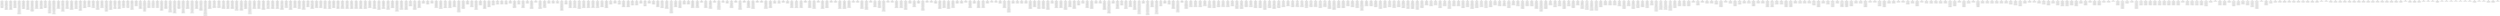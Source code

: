 graph g {
ranksep=0.2;
overlap=scale;
"J0" -- "3376 (315-385) (G-T)" [style=dotted];
"3376 (315-385) (G-T)" -- "952 (385-472) (T-T)" [weight=1.2, len=0.5];
"952 (385-472) (T-T)" -- "953 (472-552) (T-T)" [weight=1.2, len=0.5];
"953 (472-552) (T-T)" -- "954 (552-632) (T-T)" [weight=1.2, len=0.5];
"954 (552-632) (T-T)" -- "2501 (725-770) (T-T)" [weight=1.2, len=0.5];
"2501 (725-770) (T-T)" -- "1266 (770-790) (T-G)" [weight=1.2, len=0.5];
"1266 (770-790) (T-G)" -- "582 (935-960) (G-T)" [weight=1.2, len=0.5];
"582 (935-960) (G-T)" -- "6 (1055-1095) (T-T)" [weight=1.2, len=0.5];
"J1" -- "2615 (315-375) (G-T)" [style=dotted];
"2615 (315-375) (G-T)" -- "353 (375-415) (T-T)" [weight=1.2, len=0.5];
"353 (375-415) (T-T)" -- "354 (415-455) (T-T)" [weight=1.2, len=0.5];
"354 (415-455) (T-T)" -- "423 (455-505) (T-T)" [weight=1.2, len=0.5];
"423 (455-505) (T-T)" -- "1456 (505-520) (T-G)" [weight=1.2, len=0.5];
"1456 (505-520) (T-G)" -- "1263 (610-630) (G-T)" [weight=1.2, len=0.5];
"1263 (610-630) (G-T)" -- "14 (630-690) (T-T)" [weight=1.2, len=0.5];
"14 (630-690) (T-T)" -- "2801 (690-740) (T-T)" [weight=1.2, len=0.5];
"2801 (690-740) (T-T)" -- "590 (740-820) (T-T)" [weight=1.2, len=0.5];
"590 (740-820) (T-T)" -- "3468 (980-1060) (T-T)" [weight=1.2, len=0.5];
"J2" -- "966 (315-337) (G-T)" [style=dotted];
"966 (315-337) (G-T)" -- "2593 (340-380) (T-T)" [weight=1.2, len=0.5];
"2593 (340-380) (T-T)" -- "561 (380-415) (T-T)" [weight=1.2, len=0.5];
"561 (380-415) (T-T)" -- "562 (415-490) (T-G)" [weight=1.2, len=0.5];
"562 (415-490) (T-G)" -- "334 (630-655) (G-T)" [weight=1.2, len=0.5];
"334 (630-655) (G-T)" -- "335 (655-715) (T-T)" [weight=1.2, len=0.5];
"335 (655-715) (T-T)" -- "733 (715-765) (T-T)" [weight=1.2, len=0.5];
"733 (715-765) (T-T)" -- "633 (765-845) (T-T)" [weight=1.2, len=0.5];
"633 (765-845) (T-T)" -- "282 (845-895) (T-T)" [weight=1.2, len=0.5];
"282 (845-895) (T-T)" -- "925 (1028-1086) (T-T)" [weight=1.2, len=0.5];
"J3" -- "3251 (310-380) (G-T)" [style=dotted];
"3251 (310-380) (G-T)" -- "669 (380-445) (T-T)" [weight=1.2, len=0.5];
"669 (380-445) (T-T)" -- "670 (445-505) (T-G)" [weight=1.2, len=0.5];
"670 (445-505) (T-G)" -- "1178 (635-660) (G-T)" [weight=1.2, len=0.5];
"1178 (635-660) (G-T)" -- "1319 (660-728) (T-T)" [weight=1.2, len=0.5];
"1319 (660-728) (T-T)" -- "1320 (728-791) (T-T)" [weight=1.2, len=0.5];
"1320 (728-791) (T-T)" -- "1321 (791-854) (T-T)" [weight=1.2, len=0.5];
"1321 (791-854) (T-T)" -- "1324 (980-1043) (T-T)" [weight=1.2, len=0.5];
"J4" -- "3222 (310-335) (G-T)" [style=dotted];
"3222 (310-335) (G-T)" -- "947 (335-359) (T-G)" [weight=1.2, len=0.5];
"947 (335-359) (T-G)" -- "2058 (360-375) (G-B)" [weight=1.2, len=0.5];
"2058 (360-375) (G-B)" -- "2082 (375-410) (B-B)" [weight=1.2, len=0.5];
"2082 (375-410) (B-B)" -- "165 (410-450) (B-B)" [weight=1.2, len=0.5];
"165 (410-450) (B-B)" -- "176 (450-495) (B-B)" [weight=1.2, len=0.5];
"176 (450-495) (B-B)" -- "177 (495-535) (B-B)" [weight=1.2, len=0.5];
"177 (495-535) (B-B)" -- "178 (535-576) (B-B)" [weight=1.2, len=0.5];
"178 (535-576) (B-B)" -- "179 (576-616) (B-B)" [weight=1.2, len=0.5];
"179 (576-616) (B-B)" -- "180 (616-657) (B-B)" [weight=1.2, len=0.5];
"180 (616-657) (B-B)" -- "1824 (760-800) (B-B)" [weight=1.2, len=0.5];
"1824 (760-800) (B-B)" -- "1804 (800-840) (B-B)" [weight=1.2, len=0.5];
"1804 (800-840) (B-B)" -- "2556 (930-960) (B-B)" [weight=1.2, len=0.5];
"2556 (930-960) (B-B)" -- "2560 (1050-1080) (B-B)" [weight=1.2, len=0.5];
"2560 (1050-1080) (B-B)" -- "2999 (1080-1090) (B-B)" [weight=1.2, len=0.5];
"J5" -- "2985 (310-330) (G-T)" [style=dotted];
"2985 (310-330) (G-T)" -- "1271 (330-390) (T-T)" [weight=1.2, len=0.5];
"1271 (330-390) (T-T)" -- "622 (390-455) (T-T)" [weight=1.2, len=0.5];
"622 (390-455) (T-T)" -- "535 (455-500) (T-G)" [weight=1.2, len=0.5];
"535 (455-500) (T-G)" -- "1701 (640-660) (G-T)" [weight=1.2, len=0.5];
"1701 (640-660) (G-T)" -- "3333 (660-720) (T-T)" [weight=1.2, len=0.5];
"3333 (660-720) (T-T)" -- "2794 (720-770) (T-T)" [weight=1.2, len=0.5];
"2794 (720-770) (T-T)" -- "544 (770-850) (T-T)" [weight=1.2, len=0.5];
"544 (770-850) (T-T)" -- "2136 (950-990) (T-T)" [weight=1.2, len=0.5];
"J6" -- "1696 (310-350) (G-T)" [style=dotted];
"1696 (310-350) (G-T)" -- "708 (350-395) (T-T)" [weight=1.2, len=0.5];
"708 (350-395) (T-T)" -- "709 (395-435) (T-T)" [weight=1.2, len=0.5];
"709 (395-435) (T-T)" -- "332 (435-495) (T-T)" [weight=1.2, len=0.5];
"332 (435-495) (T-T)" -- "356 (495-535) (T-T)" [weight=1.2, len=0.5];
"356 (495-535) (T-T)" -- "298 (535-585) (T-T)" [weight=1.2, len=0.5];
"298 (535-585) (T-T)" -- "358 (585-635) (T-T)" [weight=1.2, len=0.5];
"358 (585-635) (T-T)" -- "1463 (725-795) (T-T)" [weight=1.2, len=0.5];
"1463 (725-795) (T-T)" -- "2153 (890-930) (T-T)" [weight=1.2, len=0.5];
"2153 (890-930) (T-T)" -- "367 (1035-1075) (T-T)" [weight=1.2, len=0.5];
"J7" -- "1507 (310-330) (G-T)" [style=dotted];
"1507 (310-330) (G-T)" -- "861 (330-375) (T-T)" [weight=1.2, len=0.5];
"861 (330-375) (T-T)" -- "397 (375-430) (T-T)" [weight=1.2, len=0.5];
"397 (375-430) (T-T)" -- "586 (430-500) (T-T)" [weight=1.2, len=0.5];
"586 (430-500) (T-T)" -- "587 (500-580) (T-T)" [weight=1.2, len=0.5];
"587 (500-580) (T-T)" -- "401 (580-625) (T-T)" [weight=1.2, len=0.5];
"401 (580-625) (T-T)" -- "608 (625-660) (T-B)" [weight=1.2, len=0.5];
"608 (625-660) (T-B)" -- "2823 (755-785) (B-B)" [weight=1.2, len=0.5];
"2823 (755-785) (B-B)" -- "2070 (785-820) (B-B)" [weight=1.2, len=0.5];
"2070 (785-820) (B-B)" -- "2855 (915-945) (B-B)" [weight=1.2, len=0.5];
"2855 (915-945) (B-B)" -- "3300 (1040-1050) (B-B)" [weight=1.2, len=0.5];
"3300 (1040-1050) (B-B)" -- "61 (1050-1080) (B-B)" [weight=1.2, len=0.5];
"J8" -- "1486 (310-330) (G-T)" [style=dotted];
"1486 (310-330) (G-T)" -- "485 (330-387) (T-T)" [weight=1.2, len=0.5];
"485 (330-387) (T-T)" -- "683 (390-470) (T-T)" [weight=1.2, len=0.5];
"683 (390-470) (T-T)" -- "456 (470-530) (T-T)" [weight=1.2, len=0.5];
"456 (470-530) (T-T)" -- "400 (530-580) (T-T)" [weight=1.2, len=0.5];
"400 (530-580) (T-T)" -- "588 (580-660) (T-T)" [weight=1.2, len=0.5];
"588 (580-660) (T-T)" -- "3382 (750-820) (T-T)" [weight=1.2, len=0.5];
"3382 (750-820) (T-T)" -- "832 (820-840) (T-G)" [weight=1.2, len=0.5];
"832 (820-840) (T-G)" -- "1967 (1015-1030) (G-T)" [weight=1.2, len=0.5];
"J9" -- "879 (310-355) (G-T)" [style=dotted];
"879 (310-355) (G-T)" -- "880 (355-425) (T-T)" [weight=1.2, len=0.5];
"880 (355-425) (T-T)" -- "296 (425-480) (T-T)" [weight=1.2, len=0.5];
"296 (425-480) (T-T)" -- "348 (480-495) (T-G)" [weight=1.2, len=0.5];
"348 (480-495) (T-G)" -- "2694 (675-700) (G-T)" [weight=1.2, len=0.5];
"2694 (675-700) (G-T)" -- "301 (700-760) (T-T)" [weight=1.2, len=0.5];
"301 (700-760) (T-T)" -- "302 (760-820) (T-T)" [weight=1.2, len=0.5];
"302 (760-820) (T-T)" -- "446 (820-885) (T-T)" [weight=1.2, len=0.5];
"446 (820-885) (T-T)" -- "3260 (980-1060) (T-T)" [weight=1.2, len=0.5];
"J10" -- "560 (310-380) (G-T)" [style=dotted];
"560 (310-380) (G-T)" -- "812 (380-440) (T-T)" [weight=1.2, len=0.5];
"812 (380-440) (T-T)" -- "521 (440-510) (T-T)" [weight=1.2, len=0.5];
"521 (440-510) (T-T)" -- "12 (510-570) (T-T)" [weight=1.2, len=0.5];
"12 (510-570) (T-T)" -- "13 (570-630) (T-T)" [weight=1.2, len=0.5];
"13 (570-630) (T-T)" -- "2600 (720-780) (T-T)" [weight=1.2, len=0.5];
"2600 (720-780) (T-T)" -- "2021 (780-835) (T-G)" [weight=1.2, len=0.5];
"2021 (780-835) (T-G)" -- "576 (960-980) (G-T)" [weight=1.2, len=0.5];
"J11" -- "74 (310-345) (G-B)" [style=dotted];
"74 (310-345) (G-B)" -- "75 (345-380) (B-B)" [weight=1.2, len=0.5];
"75 (345-380) (B-B)" -- "76 (380-420) (B-B)" [weight=1.2, len=0.5];
"76 (380-420) (B-B)" -- "1634 (420-440) (B-B)" [weight=1.2, len=0.5];
"1634 (420-440) (B-B)" -- "1795 (440-480) (B-B)" [weight=1.2, len=0.5];
"1795 (440-480) (B-B)" -- "1817 (480-520) (B-B)" [weight=1.2, len=0.5];
"1817 (480-520) (B-B)" -- "110 (520-555) (B-B)" [weight=1.2, len=0.5];
"110 (520-555) (B-B)" -- "2087 (555-595) (B-B)" [weight=1.2, len=0.5];
"2087 (555-595) (B-B)" -- "112 (595-630) (B-B)" [weight=1.2, len=0.5];
"112 (595-630) (B-B)" -- "47 (630-660) (B-B)" [weight=1.2, len=0.5];
"47 (630-660) (B-B)" -- "2850 (750-785) (B-B)" [weight=1.2, len=0.5];
"2850 (750-785) (B-B)" -- "2824 (785-820) (B-B)" [weight=1.2, len=0.5];
"2824 (785-820) (B-B)" -- "2583 (930-960) (B-B)" [weight=1.2, len=0.5];
"2583 (930-960) (B-B)" -- "2584 (960-990) (B-B)" [weight=1.2, len=0.5];
"J12" -- "3343 (305-360) (G-T)" [style=dotted];
"3343 (305-360) (G-T)" -- "2969 (360-375) (T-G)" [weight=1.2, len=0.5];
"2969 (360-375) (T-G)" -- "2537 (380-390) (G-B)" [weight=1.2, len=0.5];
"2537 (380-390) (G-B)" -- "2565 (390-420) (B-B)" [weight=1.2, len=0.5];
"2565 (390-420) (B-B)" -- "2539 (420-450) (B-B)" [weight=1.2, len=0.5];
"2539 (420-450) (B-B)" -- "2540 (450-480) (B-B)" [weight=1.2, len=0.5];
"2540 (450-480) (B-B)" -- "2085 (480-520) (B-B)" [weight=1.2, len=0.5];
"2085 (480-520) (B-B)" -- "605 (520-555) (B-B)" [weight=1.2, len=0.5];
"605 (520-555) (B-B)" -- "2844 (555-590) (B-B)" [weight=1.2, len=0.5];
"2844 (555-590) (B-B)" -- "2818 (590-625) (B-B)" [weight=1.2, len=0.5];
"2818 (590-625) (B-B)" -- "2822 (720-755) (B-B)" [weight=1.2, len=0.5];
"2822 (720-755) (B-B)" -- "86 (755-795) (B-B)" [weight=1.2, len=0.5];
"86 (755-795) (B-B)" -- "87 (795-830) (B-B)" [weight=1.2, len=0.5];
"87 (795-830) (B-B)" -- "57 (930-960) (B-B)" [weight=1.2, len=0.5];
"57 (930-960) (B-B)" -- "3244 (1050-1085) (B-T)" [weight=1.2, len=0.5];
"J13" -- "3157 (305-330) (G-T)" [style=dotted];
"3157 (305-330) (G-T)" -- "1487 (330-405) (T-T)" [weight=1.2, len=0.5];
"1487 (330-405) (T-T)" -- "422 (405-455) (T-T)" [weight=1.2, len=0.5];
"422 (405-455) (T-T)" -- "540 (455-530) (T-T)" [weight=1.2, len=0.5];
"540 (455-530) (T-T)" -- "457 (530-590) (T-T)" [weight=1.2, len=0.5];
"457 (530-590) (T-T)" -- "458 (590-655) (T-T)" [weight=1.2, len=0.5];
"458 (590-655) (T-T)" -- "1339 (746-809) (T-T)" [weight=1.2, len=0.5];
"1339 (746-809) (T-T)" -- "3229 (905-930) (T-G)" [weight=1.2, len=0.5];
"3229 (905-930) (T-G)" -- "2011 (1020-1040) (G-T)" [weight=1.2, len=0.5];
"J14" -- "2104 (305-330) (G-T)" [style=dotted];
"2104 (305-330) (G-T)" -- "1508 (330-415) (T-T)" [weight=1.2, len=0.5];
"1508 (330-415) (T-T)" -- "663 (415-475) (T-T)" [weight=1.2, len=0.5];
"663 (415-475) (T-T)" -- "664 (475-495) (T-G)" [weight=1.2, len=0.5];
"664 (475-495) (T-G)" -- "2755 (675-695) (G-B)" [weight=1.2, len=0.5];
"2755 (675-695) (G-B)" -- "144 (695-730) (B-B)" [weight=1.2, len=0.5];
"144 (695-730) (B-B)" -- "611 (730-765) (B-B)" [weight=1.2, len=0.5];
"611 (730-765) (B-B)" -- "205 (765-805) (B-B)" [weight=1.2, len=0.5];
"205 (765-805) (B-B)" -- "206 (805-846) (B-B)" [weight=1.2, len=0.5];
"206 (805-846) (B-B)" -- "207 (846-886) (B-B)" [weight=1.2, len=0.5];
"207 (846-886) (B-B)" -- "208 (886-927) (B-B)" [weight=1.2, len=0.5];
"208 (886-927) (B-B)" -- "1830 (1020-1065) (B-B)" [weight=1.2, len=0.5];
"J15" -- "1289 (305-370) (G-T)" [style=dotted];
"1289 (305-370) (G-T)" -- "1091 (370-440) (T-T)" [weight=1.2, len=0.5];
"1091 (370-440) (T-T)" -- "813 (440-495) (T-T)" [weight=1.2, len=0.5];
"813 (440-495) (T-T)" -- "441 (495-560) (T-T)" [weight=1.2, len=0.5];
"441 (495-560) (T-T)" -- "376 (560-610) (T-T)" [weight=1.2, len=0.5];
"376 (560-610) (T-T)" -- "377 (610-660) (T-T)" [weight=1.2, len=0.5];
"377 (610-660) (T-T)" -- "575 (750-765) (T-G)" [weight=1.2, len=0.5];
"575 (750-765) (T-G)" -- "158 (1025-1045) (G-B)" [weight=1.2, len=0.5];
"158 (1025-1045) (G-B)" -- "124 (1045-1085) (B-B)" [weight=1.2, len=0.5];
"J16" -- "1090 (305-370) (G-T)" [style=dotted];
"1090 (305-370) (G-T)" -- "1290 (370-435) (T-T)" [weight=1.2, len=0.5];
"1290 (370-435) (T-T)" -- "373 (435-475) (T-T)" [weight=1.2, len=0.5];
"373 (435-475) (T-T)" -- "1199 (475-555) (T-T)" [weight=1.2, len=0.5];
"1199 (475-555) (T-T)" -- "425 (555-605) (T-T)" [weight=1.2, len=0.5];
"425 (555-605) (T-T)" -- "426 (605-655) (T-T)" [weight=1.2, len=0.5];
"426 (605-655) (T-T)" -- "2905 (745-805) (T-T)" [weight=1.2, len=0.5];
"2905 (745-805) (T-T)" -- "323 (805-825) (T-G)" [weight=1.2, len=0.5];
"323 (805-825) (T-G)" -- "679 (1000-1020) (G-T)" [weight=1.2, len=0.5];
"679 (1000-1020) (G-T)" -- "2605 (1020-1080) (T-T)" [weight=1.2, len=0.5];
"J17" -- "1417 (300-365) (G-T)" [style=dotted];
"1417 (300-365) (G-T)" -- "2698 (365-455) (T-T)" [weight=1.2, len=0.5];
"2698 (365-455) (T-T)" -- "623 (455-475) (T-G)" [weight=1.2, len=0.5];
"623 (455-475) (T-G)" -- "2792 (645-670) (G-T)" [weight=1.2, len=0.5];
"2792 (645-670) (G-T)" -- "279 (670-730) (T-T)" [weight=1.2, len=0.5];
"279 (670-730) (T-T)" -- "848 (730-800) (T-T)" [weight=1.2, len=0.5];
"848 (730-800) (T-T)" -- "1047 (800-860) (T-T)" [weight=1.2, len=0.5];
"1047 (800-860) (T-T)" -- "382 (860-910) (T-T)" [weight=1.2, len=0.5];
"382 (860-910) (T-T)" -- "754 (1030-1080) (T-T)" [weight=1.2, len=0.5];
"J18" -- "1313 (300-350) (G-T)" [style=dotted];
"1313 (300-350) (G-T)" -- "1314 (350-400) (T-T)" [weight=1.2, len=0.5];
"1314 (350-400) (T-T)" -- "169 (400-415) (T-B)" [weight=1.2, len=0.5];
"169 (400-415) (T-B)" -- "170 (415-435) (B-B)" [weight=1.2, len=0.5];
"170 (415-435) (B-B)" -- "171 (435-475) (B-B)" [weight=1.2, len=0.5];
"171 (435-475) (B-B)" -- "172 (475-495) (B-G)" [weight=1.2, len=0.5];
"172 (475-495) (B-G)" -- "573 (650-670) (G-T)" [weight=1.2, len=0.5];
"573 (650-670) (G-T)" -- "1602 (670-740) (T-T)" [weight=1.2, len=0.5];
"1602 (670-740) (T-T)" -- "716 (740-790) (T-T)" [weight=1.2, len=0.5];
"716 (740-790) (T-T)" -- "491 (790-870) (T-T)" [weight=1.2, len=0.5];
"491 (790-870) (T-T)" -- "2909 (985-1045) (T-T)" [weight=1.2, len=0.5];
"J19" -- "2687 (295-350) (G-T)" [style=dotted];
"2687 (295-350) (G-T)" -- "1441 (350-425) (T-T)" [weight=1.2, len=0.5];
"1441 (350-425) (T-T)" -- "473 (425-485) (T-T)" [weight=1.2, len=0.5];
"473 (425-485) (T-T)" -- "474 (485-505) (T-G)" [weight=1.2, len=0.5];
"474 (485-505) (T-G)" -- "2420 (650-720) (G-T)" [weight=1.2, len=0.5];
"2420 (650-720) (G-T)" -- "803 (720-780) (T-T)" [weight=1.2, len=0.5];
"803 (720-780) (T-T)" -- "1148 (780-850) (T-T)" [weight=1.2, len=0.5];
"1148 (780-850) (T-T)" -- "1389 (989-1050) (T-T)" [weight=1.2, len=0.5];
"J20" -- "1501 (295-385) (G-T)" [style=dotted];
"1501 (295-385) (G-T)" -- "1244 (385-455) (T-T)" [weight=1.2, len=0.5];
"1244 (385-455) (T-T)" -- "929 (455-522) (T-T)" [weight=1.2, len=0.5];
"929 (455-522) (T-T)" -- "930 (522-577) (T-T)" [weight=1.2, len=0.5];
"930 (522-577) (T-T)" -- "931 (577-632) (T-T)" [weight=1.2, len=0.5];
"931 (577-632) (T-T)" -- "1773 (722-792) (T-T)" [weight=1.2, len=0.5];
"1773 (722-792) (T-T)" -- "2977 (975-1055) (T-T)" [weight=1.2, len=0.5];
"J21" -- "2697 (290-365) (G-T)" [style=dotted];
"2697 (290-365) (G-T)" -- "3049 (365-415) (T-T)" [weight=1.2, len=0.5];
"3049 (365-415) (T-T)" -- "843 (415-470) (T-T)" [weight=1.2, len=0.5];
"843 (415-470) (T-T)" -- "487 (470-550) (T-T)" [weight=1.2, len=0.5];
"487 (470-550) (T-T)" -- "488 (550-630) (T-T)" [weight=1.2, len=0.5];
"488 (550-630) (T-T)" -- "3214 (720-780) (T-T)" [weight=1.2, len=0.5];
"3214 (720-780) (T-T)" -- "2447 (780-795) (T-G)" [weight=1.2, len=0.5];
"2447 (780-795) (T-G)" -- "1102 (1005-1028) (G-T)" [weight=1.2, len=0.5];
"J22" -- "3204 (285-310) (G-T)" [style=dotted];
"3204 (285-310) (G-T)" -- "3205 (310-360) (T-T)" [weight=1.2, len=0.5];
"3205 (310-360) (T-T)" -- "3008 (360-420) (T-T)" [weight=1.2, len=0.5];
"3008 (360-420) (T-T)" -- "798 (420-480) (T-T)" [weight=1.2, len=0.5];
"798 (420-480) (T-T)" -- "399 (480-530) (T-T)" [weight=1.2, len=0.5];
"399 (480-530) (T-T)" -- "541 (530-610) (T-T)" [weight=1.2, len=0.5];
"541 (530-610) (T-T)" -- "3072 (705-765) (T-T)" [weight=1.2, len=0.5];
"3072 (705-765) (T-T)" -- "734 (765-815) (T-T)" [weight=1.2, len=0.5];
"734 (765-815) (T-T)" -- "3019 (1020-1050) (T-B)" [weight=1.2, len=0.5];
"3019 (1020-1050) (T-B)" -- "3020 (1050-1060) (B-B)" [weight=1.2, len=0.5];
"J23" -- "1473 (280-355) (G-T)" [style=dotted];
"1473 (280-355) (G-T)" -- "980 (355-430) (T-T)" [weight=1.2, len=0.5];
"980 (355-430) (T-T)" -- "698 (430-510) (T-T)" [weight=1.2, len=0.5];
"698 (430-510) (T-T)" -- "276 (510-560) (T-T)" [weight=1.2, len=0.5];
"276 (510-560) (T-T)" -- "442 (560-625) (T-T)" [weight=1.2, len=0.5];
"442 (560-625) (T-T)" -- "2922 (715-775) (T-T)" [weight=1.2, len=0.5];
"2922 (715-775) (T-T)" -- "1570 (865-885) (T-G)" [weight=1.2, len=0.5];
"1570 (865-885) (T-G)" -- "2292 (1000-1020) (G-T)" [weight=1.2, len=0.5];
"J24" -- "2195 (270-320) (G-T)" [style=dotted];
"2195 (270-320) (G-T)" -- "2196 (320-370) (T-T)" [weight=1.2, len=0.5];
"2196 (320-370) (T-T)" -- "1972 (370-430) (T-T)" [weight=1.2, len=0.5];
"1972 (370-430) (T-T)" -- "771 (430-460) (T-B)" [weight=1.2, len=0.5];
"771 (430-460) (T-B)" -- "2841 (460-490) (B-B)" [weight=1.2, len=0.5];
"2841 (460-490) (B-B)" -- "2842 (490-525) (B-B)" [weight=1.2, len=0.5];
"2842 (490-525) (B-B)" -- "2843 (525-555) (B-B)" [weight=1.2, len=0.5];
"2843 (525-555) (B-B)" -- "111 (555-595) (B-B)" [weight=1.2, len=0.5];
"111 (555-595) (B-B)" -- "1822 (685-720) (B-B)" [weight=1.2, len=0.5];
"1822 (685-720) (B-B)" -- "1802 (720-760) (B-B)" [weight=1.2, len=0.5];
"1802 (720-760) (B-B)" -- "2072 (860-895) (B-B)" [weight=1.2, len=0.5];
"2072 (860-895) (B-B)" -- "59 (990-1020) (B-B)" [weight=1.2, len=0.5];
"J25" -- "1270 (270-330) (G-T)" [style=dotted];
"1270 (270-330) (G-T)" -- "1907 (330-390) (T-T)" [weight=1.2, len=0.5];
"1907 (330-390) (T-T)" -- "778 (390-450) (T-T)" [weight=1.2, len=0.5];
"778 (390-450) (T-T)" -- "551 (450-515) (T-G)" [weight=1.2, len=0.5];
"551 (450-515) (T-G)" -- "700 (655-670) (G-T)" [weight=1.2, len=0.5];
"700 (655-670) (G-T)" -- "2793 (670-720) (T-T)" [weight=1.2, len=0.5];
"2793 (670-720) (T-T)" -- "1180 (720-780) (T-T)" [weight=1.2, len=0.5];
"1180 (720-780) (T-T)" -- "2175 (780-830) (T-T)" [weight=1.2, len=0.5];
"2175 (780-830) (T-T)" -- "703 (830-845) (T-G)" [weight=1.2, len=0.5];
"703 (830-845) (T-G)" -- "2750 (960-980) (G-T)" [weight=1.2, len=0.5];
"J26" -- "2592 (265-330) (G-T)" [style=dotted];
"2592 (265-330) (G-T)" -- "2105 (330-380) (T-T)" [weight=1.2, len=0.5];
"2105 (330-380) (T-T)" -- "1040 (380-440) (T-T)" [weight=1.2, len=0.5];
"1040 (380-440) (T-T)" -- "863 (440-489) (T-T)" [weight=1.2, len=0.5];
"863 (440-489) (T-T)" -- "864 (489-515) (T-G)" [weight=1.2, len=0.5];
"864 (489-515) (T-G)" -- "0 (660-675) (G-T)" [weight=1.2, len=0.5];
"0 (660-675) (G-T)" -- "1 (675-720) (T-T)" [weight=1.2, len=0.5];
"1 (675-720) (T-T)" -- "2020 (720-780) (T-T)" [weight=1.2, len=0.5];
"2020 (720-780) (T-T)" -- "2601 (780-840) (T-T)" [weight=1.2, len=0.5];
"J27" -- "484 (265-330) (G-T)" [style=dotted];
"484 (265-330) (G-T)" -- "2986 (330-390) (T-T)" [weight=1.2, len=0.5];
"2986 (330-390) (T-T)" -- "825 (390-445) (T-T)" [weight=1.2, len=0.5];
"825 (390-445) (T-T)" -- "678 (445-460) (T-G)" [weight=1.2, len=0.5];
"678 (445-460) (T-G)" -- "1072 (662-715) (G-T)" [weight=1.2, len=0.5];
"1072 (662-715) (G-T)" -- "1073 (715-775) (T-T)" [weight=1.2, len=0.5];
"1073 (715-775) (T-T)" -- "1074 (775-835) (T-T)" [weight=1.2, len=0.5];
"1074 (775-835) (T-T)" -- "363 (835-885) (T-T)" [weight=1.2, len=0.5];
"363 (835-885) (T-T)" -- "3054 (975-1025) (T-T)" [weight=1.2, len=0.5];
"J28" -- "1906 (260-330) (G-T)" [style=dotted];
"1906 (260-330) (G-T)" -- "3158 (330-390) (T-T)" [weight=1.2, len=0.5];
"3158 (330-390) (T-T)" -- "897 (390-450) (T-T)" [weight=1.2, len=0.5];
"897 (390-450) (T-T)" -- "568 (450-470) (T-G)" [weight=1.2, len=0.5];
"568 (450-470) (T-G)" -- "2800 (665-690) (G-T)" [weight=1.2, len=0.5];
"2800 (665-690) (G-T)" -- "783 (690-750) (T-T)" [weight=1.2, len=0.5];
"783 (690-750) (T-T)" -- "784 (750-810) (T-T)" [weight=1.2, len=0.5];
"784 (750-810) (T-T)" -- "502 (810-890) (T-T)" [weight=1.2, len=0.5];
"J29" -- "3326 (255-320) (G-T)" [style=dotted];
"3326 (255-320) (G-T)" -- "3327 (320-370) (T-T)" [weight=1.2, len=0.5];
"3327 (320-370) (T-T)" -- "2197 (370-425) (T-T)" [weight=1.2, len=0.5];
"2197 (370-425) (T-T)" -- "512 (425-485) (T-T)" [weight=1.2, len=0.5];
"512 (425-485) (T-T)" -- "513 (485-505) (T-G)" [weight=1.2, len=0.5];
"513 (485-505) (T-G)" -- "2414 (670-730) (G-T)" [weight=1.2, len=0.5];
"2414 (670-730) (G-T)" -- "2311 (730-790) (T-T)" [weight=1.2, len=0.5];
"2311 (730-790) (T-T)" -- "717 (790-840) (T-T)" [weight=1.2, len=0.5];
"J30" -- "860 (255-330) (G-T)" [style=dotted];
"860 (255-330) (G-T)" -- "3223 (335-395) (T-T)" [weight=1.2, len=0.5];
"3223 (335-395) (T-T)" -- "1059 (395-460) (T-T)" [weight=1.2, len=0.5];
"1059 (395-460) (T-T)" -- "920 (460-511) (T-T)" [weight=1.2, len=0.5];
"920 (460-511) (T-T)" -- "921 (511-535) (T-G)" [weight=1.2, len=0.5];
"921 (511-535) (T-G)" -- "922 (675-700) (G-T)" [weight=1.2, len=0.5];
"922 (675-700) (G-T)" -- "830 (700-760) (T-T)" [weight=1.2, len=0.5];
"830 (700-760) (T-T)" -- "380 (760-810) (T-T)" [weight=1.2, len=0.5];
"380 (760-810) (T-T)" -- "2416 (810-825) (T-G)" [weight=1.2, len=0.5];
"2416 (810-825) (T-G)" -- "2759 (990-1010) (G-T)" [weight=1.2, len=0.5];
"J31" -- "1558 (240-325) (G-T)" [style=dotted];
"1558 (240-325) (G-T)" -- "1559 (325-430) (T-T)" [weight=1.2, len=0.5];
"1559 (325-430) (T-T)" -- "981 (430-510) (T-T)" [weight=1.2, len=0.5];
"981 (430-510) (T-T)" -- "522 (510-590) (T-T)" [weight=1.2, len=0.5];
"522 (510-590) (T-T)" -- "933 (687-742) (T-T)" [weight=1.2, len=0.5];
"933 (687-742) (T-T)" -- "934 (742-797) (T-T)" [weight=1.2, len=0.5];
"J32" -- "3370 (25-40) (G-T)" [style=dotted];
"3370 (25-40) (G-T)" -- "1959 (40-80) (T-T)" [weight=1.2, len=0.5];
"1959 (40-80) (T-T)" -- "1960 (100-140) (T-T)" [weight=1.2, len=0.5];
"1960 (100-140) (T-T)" -- "1961 (160-200) (T-T)" [weight=1.2, len=0.5];
"1961 (160-200) (T-T)" -- "1962 (220-270) (T-T)" [weight=1.2, len=0.5];
"1962 (220-270) (T-T)" -- "1401 (270-320) (T-G)" [weight=1.2, len=0.5];
"1401 (270-320) (T-G)" -- "946 (320-335) (G-T)" [weight=1.2, len=0.5];
"946 (320-335) (G-T)" -- "1748 (428-498) (T-T)" [weight=1.2, len=0.5];
"1748 (428-498) (T-T)" -- "1974 (500-515) (T-G)" [weight=1.2, len=0.5];
"J33" -- "2297 (20-40) (G-T)" [style=dotted];
"2297 (20-40) (G-T)" -- "2298 (40-80) (T-T)" [weight=1.2, len=0.5];
"2298 (40-80) (T-T)" -- "2299 (100-140) (T-T)" [weight=1.2, len=0.5];
"2299 (100-140) (T-T)" -- "2300 (160-200) (T-T)" [weight=1.2, len=0.5];
"2300 (160-200) (T-T)" -- "2301 (220-270) (T-T)" [weight=1.2, len=0.5];
"2301 (220-270) (T-T)" -- "1963 (270-320) (T-G)" [weight=1.2, len=0.5];
"1963 (270-320) (T-G)" -- "773 (410-445) (G-B)" [weight=1.2, len=0.5];
"773 (410-445) (G-B)" -- "2061 (445-485) (B-B)" [weight=1.2, len=0.5];
"2061 (445-485) (B-B)" -- "2062 (485-520) (B-B)" [weight=1.2, len=0.5];
"2062 (485-520) (B-B)" -- "48 (660-690) (B-B)" [weight=1.2, len=0.5];
"48 (660-690) (B-B)" -- "49 (690-720) (B-B)" [weight=1.2, len=0.5];
"49 (690-720) (B-B)" -- "50 (720-750) (B-B)" [weight=1.2, len=0.5];
"J34" -- "1958 (15-40) (G-T)" [style=dotted];
"1958 (15-40) (G-T)" -- "3111 (40-80) (T-T)" [weight=1.2, len=0.5];
"3111 (40-80) (T-T)" -- "3112 (100-140) (T-T)" [weight=1.2, len=0.5];
"3112 (100-140) (T-T)" -- "3113 (160-200) (T-T)" [weight=1.2, len=0.5];
"3113 (160-200) (T-T)" -- "3114 (220-270) (T-T)" [weight=1.2, len=0.5];
"3114 (220-270) (T-T)" -- "2302 (270-330) (T-G)" [weight=1.2, len=0.5];
"2302 (270-330) (T-G)" -- "1889 (420-490) (G-T)" [weight=1.2, len=0.5];
"1889 (420-490) (G-T)" -- "1262 (490-510) (T-G)" [weight=1.2, len=0.5];
"J35" -- "3110 (10-40) (G-T)" [style=dotted];
"3110 (10-40) (G-T)" -- "3371 (40-80) (T-T)" [weight=1.2, len=0.5];
"3371 (40-80) (T-T)" -- "3372 (100-140) (T-T)" [weight=1.2, len=0.5];
"3372 (100-140) (T-T)" -- "3373 (160-200) (T-T)" [weight=1.2, len=0.5];
"3373 (160-200) (T-T)" -- "3374 (220-270) (T-T)" [weight=1.2, len=0.5];
"3374 (220-270) (T-T)" -- "945 (280-320) (T-G)" [weight=1.2, len=0.5];
"945 (280-320) (T-G)" -- "2228 (410-470) (G-T)" [weight=1.2, len=0.5];
"2228 (410-470) (G-T)" -- "658 (470-490) (T-G)" [weight=1.2, len=0.5];
"J36" -- "3375 (270-330) (T-G)" [style=dotted];
"3375 (270-330) (T-G)" -- "453 (335-350) (G-T)" [weight=1.2, len=0.5];
"453 (335-350) (G-T)" -- "1697 (350-400) (T-T)" [weight=1.2, len=0.5];
"1697 (350-400) (T-T)" -- "919 (400-460) (T-T)" [weight=1.2, len=0.5];
"919 (400-460) (T-T)" -- "1060 (460-520) (T-T)" [weight=1.2, len=0.5];
"1060 (460-520) (T-T)" -- "1910 (520-590) (T-T)" [weight=1.2, len=0.5];
"1910 (520-590) (T-T)" -- "3184 (690-750) (T-T)" [weight=1.2, len=0.5];
"3184 (690-750) (T-T)" -- "2150 (750-800) (T-T)" [weight=1.2, len=0.5];
"J37" -- "3115 (270-330) (T-G)" [style=dotted];
"3115 (270-330) (T-G)" -- "1440 (335-350) (G-T)" [weight=1.2, len=0.5];
"1440 (335-350) (G-T)" -- "2688 (350-420) (T-T)" [weight=1.2, len=0.5];
"2688 (350-420) (T-T)" -- "1028 (420-480) (T-T)" [weight=1.2, len=0.5];
"1028 (420-480) (T-T)" -- "761 (480-530) (T-T)" [weight=1.2, len=0.5];
"761 (480-530) (T-T)" -- "762 (530-545) (T-G)" [weight=1.2, len=0.5];
"762 (530-545) (T-G)" -- "514 (680-705) (G-T)" [weight=1.2, len=0.5];
"514 (680-705) (G-T)" -- "428 (705-755) (T-T)" [weight=1.2, len=0.5];
"428 (705-755) (T-T)" -- "445 (755-820) (T-T)" [weight=1.2, len=0.5];
"445 (755-820) (T-T)" -- "2436 (935-955) (T-G)" [weight=1.2, len=0.5];
"2436 (935-955) (T-G)" -- "3053 (955-975) (G-T)" [weight=1.2, len=0.5];
"J38" -- "758 (350-375) (G-T)" [style=dotted];
"758 (350-375) (G-T)" -- "759 (375-425) (T-T)" [weight=1.2, len=0.5];
"759 (375-425) (T-T)" -- "657 (425-470) (T-T)" [weight=1.2, len=0.5];
"657 (425-470) (T-T)" -- "645 (470-550) (T-T)" [weight=1.2, len=0.5];
"645 (470-550) (T-T)" -- "646 (550-630) (T-T)" [weight=1.2, len=0.5];
"646 (550-630) (T-T)" -- "489 (630-710) (T-T)" [weight=1.2, len=0.5];
"489 (630-710) (T-T)" -- "1279 (836-899) (T-T)" [weight=1.2, len=0.5];
"1279 (836-899) (T-T)" -- "2997 (990-1050) (T-T)" [weight=1.2, len=0.5];
"2997 (990-1050) (T-T)" -- "21 (1050-1110) (T-T)" [weight=1.2, len=0.5];
"J39" -- "294 (345-370) (G-T)" [style=dotted];
"294 (345-370) (G-T)" -- "2770 (370-420) (T-T)" [weight=1.2, len=0.5];
"2770 (370-420) (T-T)" -- "1082 (420-480) (T-T)" [weight=1.2, len=0.5];
"1082 (420-480) (T-T)" -- "799 (480-540) (T-T)" [weight=1.2, len=0.5];
"799 (480-540) (T-T)" -- "712 (540-590) (T-T)" [weight=1.2, len=0.5];
"712 (540-590) (T-T)" -- "523 (590-670) (T-T)" [weight=1.2, len=0.5];
"523 (590-670) (T-T)" -- "3292 (670-695) (T-B)" [weight=1.2, len=0.5];
"3292 (670-695) (T-B)" -- "3293 (695-705) (B-B)" [weight=1.2, len=0.5];
"3293 (695-705) (B-B)" -- "88 (830-870) (B-B)" [weight=1.2, len=0.5];
"88 (830-870) (B-B)" -- "89 (870-905) (B-B)" [weight=1.2, len=0.5];
"89 (870-905) (B-B)" -- "60 (1020-1050) (B-B)" [weight=1.2, len=0.5];
"60 (1020-1050) (B-B)" -- "2587 (1050-1080) (B-B)" [weight=1.2, len=0.5];
"2587 (1050-1080) (B-B)" -- "2860 (1080-1115) (B-B)" [weight=1.2, len=0.5];
"J40" -- "1813 (340-360) (G-B)" [style=dotted];
"1813 (340-360) (G-B)" -- "1814 (360-400) (B-B)" [weight=1.2, len=0.5];
"1814 (360-400) (B-B)" -- "1794 (400-440) (B-B)" [weight=1.2, len=0.5];
"1794 (400-440) (B-B)" -- "1816 (440-480) (B-B)" [weight=1.2, len=0.5];
"1816 (440-480) (B-B)" -- "2541 (480-510) (B-B)" [weight=1.2, len=0.5];
"2541 (480-510) (B-B)" -- "43 (510-540) (B-B)" [weight=1.2, len=0.5];
"43 (510-540) (B-B)" -- "2543 (540-570) (B-B)" [weight=1.2, len=0.5];
"2543 (540-570) (B-B)" -- "45 (570-600) (B-B)" [weight=1.2, len=0.5];
"45 (570-600) (B-B)" -- "46 (600-630) (B-B)" [weight=1.2, len=0.5];
"46 (600-630) (B-B)" -- "113 (630-670) (B-B)" [weight=1.2, len=0.5];
"113 (630-670) (B-B)" -- "184 (778-819) (B-B)" [weight=1.2, len=0.5];
"184 (778-819) (B-B)" -- "185 (819-859) (B-B)" [weight=1.2, len=0.5];
"185 (819-859) (B-B)" -- "58 (960-990) (B-B)" [weight=1.2, len=0.5];
"58 (960-990) (B-B)" -- "2078 (1085-1120) (B-B)" [weight=1.2, len=0.5];
"J41" -- "330 (350-375) (G-T)" [style=dotted];
"330 (350-375) (G-T)" -- "862 (375-440) (T-T)" [weight=1.2, len=0.5];
"862 (375-440) (T-T)" -- "1041 (440-500) (T-T)" [weight=1.2, len=0.5];
"1041 (440-500) (T-T)" -- "899 (500-558) (T-T)" [weight=1.2, len=0.5];
"899 (500-558) (T-T)" -- "900 (558-613) (T-T)" [weight=1.2, len=0.5];
"900 (558-613) (T-T)" -- "901 (613-668) (T-T)" [weight=1.2, len=0.5];
"901 (613-668) (T-T)" -- "3442 (760-840) (T-T)" [weight=1.2, len=0.5];
"3442 (760-840) (T-T)" -- "1543 (955-1005) (T-T)" [weight=1.2, len=0.5];
"1543 (955-1005) (T-T)" -- "7 (1095-1130) (T-T)" [weight=1.2, len=0.5];
"J42" -- "3007 (340-360) (G-T)" [style=dotted];
"3007 (340-360) (G-T)" -- "2665 (360-385) (T-B)" [weight=1.2, len=0.5];
"2665 (360-385) (T-B)" -- "2666 (385-420) (B-B)" [weight=1.2, len=0.5];
"2666 (385-420) (B-B)" -- "2566 (420-450) (B-B)" [weight=1.2, len=0.5];
"2566 (420-450) (B-B)" -- "2567 (450-480) (B-B)" [weight=1.2, len=0.5];
"2567 (450-480) (B-B)" -- "2568 (480-510) (B-B)" [weight=1.2, len=0.5];
"2568 (480-510) (B-B)" -- "2542 (510-540) (B-B)" [weight=1.2, len=0.5];
"2542 (510-540) (B-B)" -- "2570 (540-570) (B-B)" [weight=1.2, len=0.5];
"2570 (540-570) (B-B)" -- "81 (570-605) (B-B)" [weight=1.2, len=0.5];
"81 (570-605) (B-B)" -- "82 (605-645) (B-B)" [weight=1.2, len=0.5];
"82 (605-645) (B-B)" -- "83 (645-680) (B-B)" [weight=1.2, len=0.5];
"83 (645-680) (B-B)" -- "252 (792-832) (B-B)" [weight=1.2, len=0.5];
"252 (792-832) (B-B)" -- "253 (832-873) (B-B)" [weight=1.2, len=0.5];
"253 (832-873) (B-B)" -- "2857 (980-1010) (B-B)" [weight=1.2, len=0.5];
"J43" -- "918 (350-400) (G-T)" [style=dotted];
"918 (350-400) (G-T)" -- "1107 (400-470) (T-T)" [weight=1.2, len=0.5];
"1107 (400-470) (T-T)" -- "684 (470-550) (T-T)" [weight=1.2, len=0.5];
"684 (470-550) (T-T)" -- "685 (550-630) (T-T)" [weight=1.2, len=0.5];
"685 (550-630) (T-T)" -- "647 (630-710) (T-T)" [weight=1.2, len=0.5];
"647 (630-710) (T-T)" -- "3074 (825-885) (T-T)" [weight=1.2, len=0.5];
"3074 (825-885) (T-T)" -- "618 (975-1030) (T-G)" [weight=1.2, len=0.5];
"618 (975-1030) (T-G)" -- "349 (1030-1050) (G-T)" [weight=1.2, len=0.5];
"349 (1030-1050) (G-T)" -- "3356 (1050-1110) (T-T)" [weight=1.2, len=0.5];
"J44" -- "2837 (345-360) (G-B)" [style=dotted];
"2837 (345-360) (G-B)" -- "1793 (360-400) (B-B)" [weight=1.2, len=0.5];
"1793 (360-400) (B-B)" -- "1815 (400-440) (B-B)" [weight=1.2, len=0.5];
"1815 (400-440) (B-B)" -- "2945 (440-445) (B-B)" [weight=1.2, len=0.5];
"2945 (440-445) (B-B)" -- "2084 (445-480) (B-B)" [weight=1.2, len=0.5];
"2084 (445-480) (B-B)" -- "1796 (480-520) (B-B)" [weight=1.2, len=0.5];
"1796 (480-520) (B-B)" -- "1797 (520-560) (B-B)" [weight=1.2, len=0.5];
"1797 (520-560) (B-B)" -- "1819 (560-600) (B-B)" [weight=1.2, len=0.5];
"1819 (560-600) (B-B)" -- "1799 (600-640) (B-B)" [weight=1.2, len=0.5];
"1799 (600-640) (B-B)" -- "1800 (640-680) (B-B)" [weight=1.2, len=0.5];
"1800 (640-680) (B-B)" -- "117 (780-820) (B-B)" [weight=1.2, len=0.5];
"117 (780-820) (B-B)" -- "118 (820-855) (B-B)" [weight=1.2, len=0.5];
"118 (820-855) (B-B)" -- "91 (945-980) (B-B)" [weight=1.2, len=0.5];
"91 (945-980) (B-B)" -- "2588 (1080-1110) (B-B)" [weight=1.2, len=0.5];
"J45" -- "396 (330-375) (G-T)" [style=dotted];
"396 (330-375) (G-T)" -- "1333 (375-435) (T-T)" [weight=1.2, len=0.5];
"1333 (375-435) (T-T)" -- "440 (435-495) (T-T)" [weight=1.2, len=0.5];
"440 (435-495) (T-T)" -- "814 (495-525) (T-G)" [weight=1.2, len=0.5];
"814 (495-525) (T-G)" -- "1006 (680-705) (G-T)" [weight=1.2, len=0.5];
"1006 (680-705) (G-T)" -- "1538 (705-755) (T-T)" [weight=1.2, len=0.5];
"1538 (705-755) (T-T)" -- "1191 (755-830) (T-T)" [weight=1.2, len=0.5];
"1191 (755-830) (T-T)" -- "526 (830-910) (T-T)" [weight=1.2, len=0.5];
"526 (830-910) (T-T)" -- "1078 (1015-1079) (T-T)" [weight=1.2, len=0.5];
"J46" -- "2081 (350-375) (G-B)" [style=dotted];
"2081 (350-375) (G-B)" -- "2059 (375-415) (B-B)" [weight=1.2, len=0.5];
"2059 (375-415) (B-B)" -- "2060 (415-445) (B-B)" [weight=1.2, len=0.5];
"2060 (415-445) (B-B)" -- "2946 (445-480) (B-T)" [weight=1.2, len=0.5];
"2946 (445-480) (B-T)" -- "882 (480-540) (T-T)" [weight=1.2, len=0.5];
"882 (480-540) (T-T)" -- "800 (540-600) (T-T)" [weight=1.2, len=0.5];
"800 (540-600) (T-T)" -- "801 (600-660) (T-T)" [weight=1.2, len=0.5];
"801 (600-660) (T-T)" -- "2148 (660-710) (T-T)" [weight=1.2, len=0.5];
"2148 (660-710) (T-T)" -- "3383 (820-890) (T-T)" [weight=1.2, len=0.5];
"3383 (820-890) (T-T)" -- "3339 (1020-1080) (T-T)" [weight=1.2, len=0.5];
"3339 (1020-1080) (T-T)" -- "755 (1080-1130) (T-T)" [weight=1.2, len=0.5];
"J47" -- "173 (345-365) (G-B)" [style=dotted];
"173 (345-365) (G-B)" -- "2811 (365-395) (B-B)" [weight=1.2, len=0.5];
"2811 (365-395) (B-B)" -- "136 (395-430) (B-B)" [weight=1.2, len=0.5];
"136 (395-430) (B-B)" -- "137 (430-470) (B-B)" [weight=1.2, len=0.5];
"137 (430-470) (B-B)" -- "138 (470-505) (B-B)" [weight=1.2, len=0.5];
"138 (470-505) (B-B)" -- "139 (505-545) (B-B)" [weight=1.2, len=0.5];
"139 (505-545) (B-B)" -- "140 (545-580) (B-B)" [weight=1.2, len=0.5];
"140 (545-580) (B-B)" -- "141 (580-620) (B-B)" [weight=1.2, len=0.5];
"141 (580-620) (B-B)" -- "142 (620-655) (B-B)" [weight=1.2, len=0.5];
"142 (620-655) (B-B)" -- "143 (655-695) (B-B)" [weight=1.2, len=0.5];
"143 (655-695) (B-B)" -- "2756 (695-705) (B-B)" [weight=1.2, len=0.5];
"2756 (695-705) (B-B)" -- "2579 (810-840) (B-B)" [weight=1.2, len=0.5];
"2579 (810-840) (B-B)" -- "1826 (840-885) (B-B)" [weight=1.2, len=0.5];
"1826 (840-885) (B-B)" -- "2558 (990-1020) (B-B)" [weight=1.2, len=0.5];
"2558 (990-1020) (B-B)" -- "2586 (1020-1050) (B-B)" [weight=1.2, len=0.5];
"2586 (1020-1050) (B-B)" -- "2407 (1060-1080) (B-B)" [weight=1.2, len=0.5];
"2407 (1060-1080) (B-B)" -- "2408 (1080-1110) (B-T)" [weight=1.2, len=0.5];
"J48" -- "352 (330-375) (G-T)" [style=dotted];
"352 (330-375) (G-T)" -- "1418 (375-450) (T-T)" [weight=1.2, len=0.5];
"1418 (375-450) (T-T)" -- "572 (450-465) (T-G)" [weight=1.2, len=0.5];
"572 (450-465) (T-G)" -- "1084 (680-700) (G-T)" [weight=1.2, len=0.5];
"1084 (680-700) (G-T)" -- "923 (700-750) (T-G)" [weight=1.2, len=0.5];
"923 (700-750) (T-G)" -- "2435 (860-935) (G-T)" [weight=1.2, len=0.5];
"2435 (860-935) (G-T)" -- "1587 (935-985) (T-T)" [weight=1.2, len=0.5];
"1587 (935-985) (T-T)" -- "2239 (990-1060) (T-T)" [weight=1.2, len=0.5];
"2239 (990-1060) (T-T)" -- "1695 (1060-1110) (T-G)" [weight=1.2, len=0.5];
"J49" -- "1332 (330-375) (G-T)" [style=dotted];
"1332 (330-375) (G-T)" -- "1458 (375-445) (T-T)" [weight=1.2, len=0.5];
"1458 (375-445) (T-T)" -- "774 (445-490) (T-G)" [weight=1.2, len=0.5];
"774 (445-490) (T-G)" -- "1100 (680-700) (G-T)" [weight=1.2, len=0.5];
"1100 (680-700) (G-T)" -- "1085 (700-760) (T-T)" [weight=1.2, len=0.5];
"1085 (700-760) (T-T)" -- "476 (760-780) (T-G)" [weight=1.2, len=0.5];
"476 (760-780) (T-G)" -- "2423 (1015-1035) (G-T)" [weight=1.2, len=0.5];
"2423 (1015-1035) (G-T)" -- "1843 (1035-1110) (T-T)" [weight=1.2, len=0.5];
"J50" -- "3048 (345-365) (G-T)" [style=dotted];
"3048 (345-365) (G-T)" -- "1474 (365-450) (T-T)" [weight=1.2, len=0.5];
"1474 (365-450) (T-T)" -- "675 (450-510) (T-T)" [weight=1.2, len=0.5];
"675 (450-510) (T-T)" -- "676 (510-530) (T-G)" [weight=1.2, len=0.5];
"676 (510-530) (T-G)" -- "1691 (680-700) (G-T)" [weight=1.2, len=0.5];
"1691 (680-700) (G-T)" -- "1101 (700-750) (T-G)" [weight=1.2, len=0.5];
"1101 (700-750) (T-G)" -- "2661 (1000-1025) (G-T)" [weight=1.2, len=0.5];
"2661 (1000-1025) (G-T)" -- "984 (1025-1100) (T-T)" [weight=1.2, len=0.5];
"J51" -- "643 (355-405) (G-T)" [style=dotted];
"643 (355-405) (G-T)" -- "455 (405-470) (T-T)" [weight=1.2, len=0.5];
"455 (405-470) (T-T)" -- "767 (470-535) (T-G)" [weight=1.2, len=0.5];
"767 (470-535) (T-G)" -- "1720 (680-732) (G-T)" [weight=1.2, len=0.5];
"1720 (680-732) (G-T)" -- "1721 (732-782) (T-T)" [weight=1.2, len=0.5];
"1721 (732-782) (T-T)" -- "958 (872-952) (T-T)" [weight=1.2, len=0.5];
"958 (872-952) (T-T)" -- "2031 (955-1025) (T-T)" [weight=1.2, len=0.5];
"2031 (955-1025) (T-T)" -- "3055 (1025-1075) (T-T)" [weight=1.2, len=0.5];
"3055 (1025-1075) (T-T)" -- "2928 (1075-1135) (T-T)" [weight=1.2, len=0.5];
"J52" -- "1365 (355-405) (G-T)" [style=dotted];
"1365 (355-405) (G-T)" -- "555 (405-465) (T-T)" [weight=1.2, len=0.5];
"555 (405-465) (T-T)" -- "483 (465-470) (T-G)" [weight=1.2, len=0.5];
"483 (465-470) (T-G)" -- "2937 (680-708) (G-T)" [weight=1.2, len=0.5];
"2937 (680-708) (G-T)" -- "1893 (710-780) (T-T)" [weight=1.2, len=0.5];
"1893 (710-780) (T-T)" -- "1203 (780-855) (T-T)" [weight=1.2, len=0.5];
"1203 (780-855) (T-T)" -- "1204 (855-930) (T-T)" [weight=1.2, len=0.5];
"1204 (855-930) (T-T)" -- "787 (930-990) (T-T)" [weight=1.2, len=0.5];
"787 (930-990) (T-T)" -- "852 (990-1050) (T-T)" [weight=1.2, len=0.5];
"J53" -- "2769 (330-370) (G-T)" [style=dotted];
"2769 (330-370) (G-T)" -- "3328 (370-420) (T-T)" [weight=1.2, len=0.5];
"3328 (370-420) (T-T)" -- "1176 (420-470) (T-T)" [weight=1.2, len=0.5];
"1176 (420-470) (T-T)" -- "844 (470-540) (T-T)" [weight=1.2, len=0.5];
"844 (470-540) (T-T)" -- "845 (540-610) (T-T)" [weight=1.2, len=0.5];
"845 (540-610) (T-T)" -- "542 (610-690) (T-T)" [weight=1.2, len=0.5];
"542 (610-690) (T-T)" -- "1181 (780-805) (T-G)" [weight=1.2, len=0.5];
"1181 (780-805) (T-G)" -- "2628 (980-1005) (G-T)" [weight=1.2, len=0.5];
"2628 (980-1005) (G-T)" -- "3169 (1005-1060) (T-T)" [weight=1.2, len=0.5];
"J54" -- "1971 (350-370) (G-T)" [style=dotted];
"1971 (350-370) (G-T)" -- "295 (370-425) (T-T)" [weight=1.2, len=0.5];
"295 (370-425) (T-T)" -- "760 (425-480) (T-T)" [weight=1.2, len=0.5];
"760 (425-480) (T-T)" -- "990 (480-500) (T-G)" [weight=1.2, len=0.5];
"990 (480-500) (T-G)" -- "815 (685-705) (G-T)" [weight=1.2, len=0.5];
"815 (685-705) (G-T)" -- "1737 (705-765) (T-T)" [weight=1.2, len=0.5];
"1737 (705-765) (T-T)" -- "1568 (765-815) (T-T)" [weight=1.2, len=0.5];
"1568 (765-815) (T-T)" -- "1479 (815-905) (T-T)" [weight=1.2, len=0.5];
"1479 (815-905) (T-T)" -- "432 (905-955) (T-T)" [weight=1.2, len=0.5];
"432 (905-955) (T-T)" -- "1037 (1045-1110) (T-T)" [weight=1.2, len=0.5];
"1037 (1045-1110) (T-T)" -- "2409 (1110-1130) (T-G)" [weight=1.2, len=0.5];
"J55" -- "105 (355-370) (G-B)" [style=dotted];
"105 (355-370) (G-B)" -- "106 (370-405) (B-B)" [weight=1.2, len=0.5];
"106 (370-405) (B-B)" -- "1629 (405-430) (B-B)" [weight=1.2, len=0.5];
"1629 (405-430) (B-B)" -- "1630 (430-460) (B-T)" [weight=1.2, len=0.5];
"1630 (430-460) (B-T)" -- "1316 (460-530) (T-T)" [weight=1.2, len=0.5];
"1316 (460-530) (T-T)" -- "1317 (530-600) (T-T)" [weight=1.2, len=0.5];
"1317 (530-600) (T-T)" -- "1110 (600-665) (T-T)" [weight=1.2, len=0.5];
"1110 (600-665) (T-T)" -- "732 (665-715) (T-T)" [weight=1.2, len=0.5];
"732 (665-715) (T-T)" -- "3466 (820-900) (T-T)" [weight=1.2, len=0.5];
"3466 (820-900) (T-T)" -- "1066 (1031-1095) (T-T)" [weight=1.2, len=0.5];
"1066 (1031-1095) (T-T)" -- "1001 (1095-1135) (T-G)" [weight=1.2, len=0.5];
"J56" -- "2810 (345-365) (G-B)" [style=dotted];
"2810 (345-365) (G-B)" -- "174 (365-410) (B-B)" [weight=1.2, len=0.5];
"174 (365-410) (B-B)" -- "175 (410-450) (B-B)" [weight=1.2, len=0.5];
"175 (410-450) (B-B)" -- "3129 (450-480) (B-T)" [weight=1.2, len=0.5];
"3129 (450-480) (B-T)" -- "1029 (480-550) (T-T)" [weight=1.2, len=0.5];
"1029 (480-550) (T-T)" -- "1030 (550-620) (T-T)" [weight=1.2, len=0.5];
"1030 (550-620) (T-T)" -- "1031 (620-690) (T-T)" [weight=1.2, len=0.5];
"1031 (620-690) (T-T)" -- "1774 (792-842) (T-T)" [weight=1.2, len=0.5];
"1774 (792-842) (T-T)" -- "433 (955-1005) (T-T)" [weight=1.2, len=0.5];
"J57" -- "163 (340-370) (G-B)" [style=dotted];
"163 (340-370) (G-B)" -- "164 (370-410) (B-B)" [weight=1.2, len=0.5];
"164 (370-410) (B-B)" -- "2083 (410-445) (B-B)" [weight=1.2, len=0.5];
"2083 (410-445) (B-B)" -- "246 (549-589) (B-B)" [weight=1.2, len=0.5];
"246 (549-589) (B-B)" -- "247 (589-630) (B-B)" [weight=1.2, len=0.5];
"247 (589-630) (B-B)" -- "248 (630-670) (B-B)" [weight=1.2, len=0.5];
"248 (630-670) (B-B)" -- "114 (670-705) (B-B)" [weight=1.2, len=0.5];
"114 (670-705) (B-B)" -- "2091 (705-745) (B-B)" [weight=1.2, len=0.5];
"2091 (705-745) (B-B)" -- "2069 (745-785) (B-B)" [weight=1.2, len=0.5];
"2069 (745-785) (B-B)" -- "2851 (785-815) (B-B)" [weight=1.2, len=0.5];
"2851 (785-815) (B-B)" -- "2852 (815-850) (B-B)" [weight=1.2, len=0.5];
"2852 (815-850) (B-B)" -- "2853 (850-880) (B-B)" [weight=1.2, len=0.5];
"2853 (850-880) (B-B)" -- "2585 (990-1020) (B-B)" [weight=1.2, len=0.5];
"2585 (990-1020) (B-B)" -- "1809 (1020-1065) (B-B)" [weight=1.2, len=0.5];
"1809 (1020-1065) (B-B)" -- "1831 (1065-1110) (B-B)" [weight=1.2, len=0.5];
"J58" -- "2410 (350-405) (G-T)" [style=dotted];
"2410 (350-405) (G-T)" -- "644 (405-470) (T-T)" [weight=1.2, len=0.5];
"644 (405-470) (T-T)" -- "1108 (470-535) (T-T)" [weight=1.2, len=0.5];
"1108 (470-535) (T-T)" -- "357 (535-585) (T-T)" [weight=1.2, len=0.5];
"357 (535-585) (T-T)" -- "1018 (585-655) (T-T)" [weight=1.2, len=0.5];
"1018 (585-655) (T-T)" -- "427 (655-705) (T-T)" [weight=1.2, len=0.5];
"427 (655-705) (T-T)" -- "1009 (795-850) (T-G)" [weight=1.2, len=0.5];
"1009 (795-850) (T-G)" -- "833 (985-1010) (G-T)" [weight=1.2, len=0.5];
"833 (985-1010) (G-T)" -- "2915 (1115-1130) (T-G)" [weight=1.2, len=0.5];
"J59" -- "3101 (350-375) (G-T)" [style=dotted];
"3101 (350-375) (G-T)" -- "1717 (375-426) (T-T)" [weight=1.2, len=0.5];
"1717 (375-426) (T-T)" -- "1718 (426-476) (T-T)" [weight=1.2, len=0.5];
"1718 (426-476) (T-T)" -- "1719 (476-530) (T-G)" [weight=1.2, len=0.5];
"1719 (476-530) (T-G)" -- "2397 (685-705) (G-T)" [weight=1.2, len=0.5];
"2397 (685-705) (G-T)" -- "886 (705-760) (T-T)" [weight=1.2, len=0.5];
"886 (705-760) (T-T)" -- "831 (760-820) (T-T)" [weight=1.2, len=0.5];
"831 (760-820) (T-T)" -- "591 (820-900) (T-T)" [weight=1.2, len=0.5];
"591 (820-900) (T-T)" -- "2137 (990-1040) (T-T)" [weight=1.2, len=0.5];
"J60" -- "3436 (355-375) (G-T)" [style=dotted];
"3436 (355-375) (G-T)" -- "331 (375-435) (T-T)" [weight=1.2, len=0.5];
"331 (375-435) (T-T)" -- "710 (435-490) (T-T)" [weight=1.2, len=0.5];
"710 (435-490) (T-T)" -- "498 (490-570) (T-T)" [weight=1.2, len=0.5];
"498 (490-570) (T-T)" -- "499 (570-650) (T-T)" [weight=1.2, len=0.5];
"499 (570-650) (T-T)" -- "885 (650-705) (T-T)" [weight=1.2, len=0.5];
"885 (650-705) (T-T)" -- "935 (797-852) (T-T)" [weight=1.2, len=0.5];
"935 (797-852) (T-T)" -- "936 (852-875) (T-G)" [weight=1.2, len=0.5];
"936 (852-875) (T-G)" -- "2448 (1005-1025) (G-T)" [weight=1.2, len=0.5];
"2448 (1005-1025) (G-T)" -- "2784 (1082-1132) (T-T)" [weight=1.2, len=0.5];
"J61" -- "2788 (350-400) (G-T)" [style=dotted];
"2788 (350-400) (G-T)" -- "1315 (400-460) (T-T)" [weight=1.2, len=0.5];
"1315 (400-460) (T-T)" -- "1419 (460-500) (T-T)" [weight=1.2, len=0.5];
"1419 (460-500) (T-T)" -- "1005 (500-520) (T-G)" [weight=1.2, len=0.5];
"1005 (500-520) (T-G)" -- "948 (690-710) (G-T)" [weight=1.2, len=0.5];
"948 (690-710) (G-T)" -- "2043 (710-780) (T-T)" [weight=1.2, len=0.5];
"2043 (710-780) (T-T)" -- "1431 (780-860) (T-T)" [weight=1.2, len=0.5];
"1431 (780-860) (T-T)" -- "850 (860-930) (T-T)" [weight=1.2, len=0.5];
"850 (860-930) (T-T)" -- "1376 (1034-1097) (T-T)" [weight=1.2, len=0.5];
"J62" -- "554 (335-405) (G-T)" [style=dotted];
"554 (335-405) (G-T)" -- "968 (405-480) (T-T)" [weight=1.2, len=0.5];
"968 (405-480) (T-T)" -- "1083 (480-510) (T-G)" [weight=1.2, len=0.5];
"1083 (480-510) (T-G)" -- "1637 (510-560) (G-T)" [weight=1.2, len=0.5];
"1637 (510-560) (G-T)" -- "1043 (560-620) (T-T)" [weight=1.2, len=0.5];
"1043 (560-620) (T-T)" -- "1044 (620-680) (T-T)" [weight=1.2, len=0.5];
"1044 (620-680) (T-T)" -- "904 (778-833) (T-T)" [weight=1.2, len=0.5];
"904 (778-833) (T-T)" -- "3338 (960-1020) (T-T)" [weight=1.2, len=0.5];
"3338 (960-1020) (T-T)" -- "1764 (1020-1091) (T-T)" [weight=1.2, len=0.5];
"J63" -- "1900 (335-405) (G-T)" [style=dotted];
"1900 (335-405) (G-T)" -- "1003 (405-455) (T-T)" [weight=1.2, len=0.5];
"1003 (405-455) (T-T)" -- "1004 (455-500) (T-T)" [weight=1.2, len=0.5];
"1004 (455-500) (T-T)" -- "1042 (500-560) (T-T)" [weight=1.2, len=0.5];
"1042 (500-560) (T-T)" -- "1293 (560-620) (T-T)" [weight=1.2, len=0.5];
"1293 (560-620) (T-T)" -- "1132 (620-685) (T-T)" [weight=1.2, len=0.5];
"1132 (620-685) (T-T)" -- "405 (775-825) (T-T)" [weight=1.2, len=0.5];
"405 (775-825) (T-T)" -- "2178 (920-960) (T-T)" [weight=1.2, len=0.5];
"2178 (920-960) (T-T)" -- "1390 (1050-1115) (T-T)" [weight=1.2, len=0.5];
"J64" -- "315 (340-405) (G-T)" [style=dotted];
"315 (340-405) (G-T)" -- "1070 (405-465) (T-T)" [weight=1.2, len=0.5];
"1070 (405-465) (T-T)" -- "556 (465-485) (T-G)" [weight=1.2, len=0.5];
"556 (465-485) (T-G)" -- "1867 (690-715) (G-T)" [weight=1.2, len=0.5];
"1867 (690-715) (G-T)" -- "336 (715-775) (T-T)" [weight=1.2, len=0.5];
"336 (715-775) (T-T)" -- "2923 (775-835) (T-T)" [weight=1.2, len=0.5];
"2923 (775-835) (T-T)" -- "1075 (835-895) (T-T)" [weight=1.2, len=0.5];
"1075 (835-895) (T-T)" -- "283 (895-945) (T-T)" [weight=1.2, len=0.5];
"283 (895-945) (T-T)" -- "3093 (1035-1095) (T-T)" [weight=1.2, len=0.5];
"3093 (1035-1095) (T-T)" -- "3200 (1095-1120) (T-G)" [weight=1.2, len=0.5];
"J65" -- "1069 (350-405) (G-T)" [style=dotted];
"1069 (350-405) (G-T)" -- "1304 (405-465) (T-T)" [weight=1.2, len=0.5];
"1304 (405-465) (T-T)" -- "629 (465-525) (T-T)" [weight=1.2, len=0.5];
"629 (465-525) (T-T)" -- "630 (525-605) (T-T)" [weight=1.2, len=0.5];
"630 (525-605) (T-T)" -- "631 (605-685) (T-T)" [weight=1.2, len=0.5];
"631 (605-685) (T-T)" -- "2044 (780-850) (T-T)" [weight=1.2, len=0.5];
"2044 (780-850) (T-T)" -- "3218 (960-1020) (T-T)" [weight=1.2, len=0.5];
"3218 (960-1020) (T-T)" -- "518 (1020-1088) (T-T)" [weight=1.2, len=0.5];
"J66" -- "1303 (350-405) (G-T)" [style=dotted];
"1303 (350-405) (G-T)" -- "1366 (405-465) (T-T)" [weight=1.2, len=0.5];
"1366 (405-465) (T-T)" -- "751 (465-515) (T-T)" [weight=1.2, len=0.5];
"751 (465-515) (T-T)" -- "752 (515-535) (T-G)" [weight=1.2, len=0.5];
"752 (515-535) (T-G)" -- "2619 (690-715) (G-T)" [weight=1.2, len=0.5];
"2619 (690-715) (G-T)" -- "2131 (715-765) (T-T)" [weight=1.2, len=0.5];
"2131 (715-765) (T-T)" -- "1738 (765-822) (T-T)" [weight=1.2, len=0.5];
"1738 (765-822) (T-T)" -- "1739 (822-872) (T-T)" [weight=1.2, len=0.5];
"1739 (822-872) (T-T)" -- "1341 (872-935) (T-T)" [weight=1.2, len=0.5];
"1341 (872-935) (T-T)" -- "3276 (1030-1105) (T-T)" [weight=1.2, len=0.5];
"J67" -- "1754 (350-402) (G-T)" [style=dotted];
"1754 (350-402) (G-T)" -- "1755 (402-452) (T-T)" [weight=1.2, len=0.5];
"1755 (402-452) (T-T)" -- "1756 (452-522) (T-T)" [weight=1.2, len=0.5];
"1756 (452-522) (T-T)" -- "1757 (522-572) (T-T)" [weight=1.2, len=0.5];
"1757 (522-572) (T-T)" -- "1758 (572-642) (T-T)" [weight=1.2, len=0.5];
"1758 (572-642) (T-T)" -- "3071 (645-705) (T-T)" [weight=1.2, len=0.5];
"3071 (645-705) (T-T)" -- "2975 (815-895) (T-T)" [weight=1.2, len=0.5];
"2975 (815-895) (T-T)" -- "2764 (1030-1100) (T-T)" [weight=1.2, len=0.5];
"J68" -- "3126 (350-400) (G-T)" [style=dotted];
"3126 (350-400) (G-T)" -- "1633 (400-420) (T-B)" [weight=1.2, len=0.5];
"1633 (400-420) (T-B)" -- "2667 (420-455) (B-T)" [weight=1.2, len=0.5];
"2667 (420-455) (B-T)" -- "1187 (455-525) (T-T)" [weight=1.2, len=0.5];
"1187 (455-525) (T-T)" -- "1246 (525-595) (T-T)" [weight=1.2, len=0.5];
"1246 (525-595) (T-T)" -- "1247 (595-665) (T-T)" [weight=1.2, len=0.5];
"1247 (595-665) (T-T)" -- "3073 (765-825) (T-T)" [weight=1.2, len=0.5];
"3073 (765-825) (T-T)" -- "406 (825-875) (T-T)" [weight=1.2, len=0.5];
"406 (825-875) (T-T)" -- "325 (985-1045) (T-T)" [weight=1.2, len=0.5];
"J69" -- "2711 (330-400) (G-T)" [style=dotted];
"2711 (330-400) (G-T)" -- "1698 (400-450) (T-T)" [weight=1.2, len=0.5];
"1698 (400-450) (T-T)" -- "779 (450-510) (T-T)" [weight=1.2, len=0.5];
"779 (450-510) (T-T)" -- "699 (510-525) (T-G)" [weight=1.2, len=0.5];
"699 (510-525) (T-G)" -- "1462 (700-725) (G-T)" [weight=1.2, len=0.5];
"1462 (700-725) (G-T)" -- "1020 (725-795) (T-T)" [weight=1.2, len=0.5];
"1020 (725-795) (T-T)" -- "1021 (795-865) (T-T)" [weight=1.2, len=0.5];
"1021 (795-865) (T-T)" -- "736 (865-915) (T-T)" [weight=1.2, len=0.5];
"736 (865-915) (T-T)" -- "1544 (1005-1057) (T-T)" [weight=1.2, len=0.5];
"1544 (1005-1057) (T-T)" -- "1545 (1057-1107) (T-T)" [weight=1.2, len=0.5];
"J70" -- "1834 (320-385) (G-T)" [style=dotted];
"1834 (320-385) (G-T)" -- "1426 (385-460) (T-T)" [weight=1.2, len=0.5];
"1426 (385-460) (T-T)" -- "1427 (460-540) (T-T)" [weight=1.2, len=0.5];
"1427 (460-540) (T-T)" -- "883 (540-595) (T-T)" [weight=1.2, len=0.5];
"883 (540-595) (T-T)" -- "1982 (595-665) (T-T)" [weight=1.2, len=0.5];
"1982 (595-665) (T-T)" -- "905 (833-888) (T-T)" [weight=1.2, len=0.5];
"905 (833-888) (T-T)" -- "1343 (998-1061) (T-T)" [weight=1.2, len=0.5];
"J71" -- "2261 (340-400) (G-T)" [style=dotted];
"2261 (340-400) (G-T)" -- "1965 (400-470) (T-T)" [weight=1.2, len=0.5];
"1965 (400-470) (T-T)" -- "1177 (470-495) (T-G)" [weight=1.2, len=0.5];
"1177 (470-495) (T-G)" -- "2402 (700-720) (G-T)" [weight=1.2, len=0.5];
"2402 (700-720) (G-T)" -- "3334 (720-780) (T-T)" [weight=1.2, len=0.5];
"3334 (720-780) (T-T)" -- "1641 (780-855) (T-T)" [weight=1.2, len=0.5];
"1641 (780-855) (T-T)" -- "1932 (855-930) (T-T)" [weight=1.2, len=0.5];
"1932 (855-930) (T-T)" -- "2154 (930-980) (T-T)" [weight=1.2, len=0.5];
"2154 (930-980) (T-T)" -- "2798 (1070-1120) (T-T)" [weight=1.2, len=0.5];
"J72" -- "1964 (345-400) (G-T)" [style=dotted];
"1964 (345-400) (G-T)" -- "2124 (400-445) (T-T)" [weight=1.2, len=0.5];
"2124 (400-445) (T-T)" -- "826 (445-510) (T-T)" [weight=1.2, len=0.5];
"826 (445-510) (T-T)" -- "729 (510-565) (T-T)" [weight=1.2, len=0.5];
"729 (510-565) (T-T)" -- "1891 (565-635) (T-T)" [weight=1.2, len=0.5];
"1891 (565-635) (T-T)" -- "359 (635-685) (T-T)" [weight=1.2, len=0.5];
"359 (635-685) (T-T)" -- "3186 (810-870) (T-T)" [weight=1.2, len=0.5];
"3186 (810-870) (T-T)" -- "1375 (971-1034) (T-T)" [weight=1.2, len=0.5];
"J73" -- "2123 (345-400) (G-T)" [style=dotted];
"2123 (345-400) (G-T)" -- "2142 (400-440) (T-T)" [weight=1.2, len=0.5];
"2142 (400-440) (T-T)" -- "1092 (440-510) (T-T)" [weight=1.2, len=0.5];
"1092 (440-510) (T-T)" -- "780 (510-570) (T-T)" [weight=1.2, len=0.5];
"780 (510-570) (T-T)" -- "781 (570-630) (T-T)" [weight=1.2, len=0.5];
"781 (570-630) (T-T)" -- "782 (630-690) (T-T)" [weight=1.2, len=0.5];
"782 (630-690) (T-T)" -- "3352 (810-870) (T-T)" [weight=1.2, len=0.5];
"3352 (810-870) (T-T)" -- "384 (960-1010) (T-T)" [weight=1.2, len=0.5];
"J74" -- "2472 (345-400) (G-T)" [style=dotted];
"2472 (345-400) (G-T)" -- "2262 (400-460) (T-T)" [weight=1.2, len=0.5];
"2262 (400-460) (T-T)" -- "1503 (460-480) (T-G)" [weight=1.2, len=0.5];
"1503 (460-480) (T-G)" -- "865 (705-731) (G-T)" [weight=1.2, len=0.5];
"865 (705-731) (G-T)" -- "866 (731-786) (T-T)" [weight=1.2, len=0.5];
"866 (731-786) (T-T)" -- "867 (786-841) (T-T)" [weight=1.2, len=0.5];
"867 (786-841) (T-T)" -- "868 (841-907) (T-T)" [weight=1.2, len=0.5];
"868 (841-907) (T-T)" -- "869 (907-962) (T-T)" [weight=1.2, len=0.5];
"869 (907-962) (T-T)" -- "870 (962-1017) (T-T)" [weight=1.2, len=0.5];
"J75" -- "726 (350-400) (G-T)" [style=dotted];
"726 (350-400) (G-T)" -- "2473 (400-465) (T-T)" [weight=1.2, len=0.5];
"2473 (400-465) (T-T)" -- "997 (465-515) (T-T)" [weight=1.2, len=0.5];
"997 (465-515) (T-T)" -- "998 (515-540) (T-G)" [weight=1.2, len=0.5];
"998 (515-540) (T-G)" -- "2310 (710-730) (G-T)" [weight=1.2, len=0.5];
"2310 (710-730) (G-T)" -- "1703 (730-800) (T-T)" [weight=1.2, len=0.5];
"1703 (730-800) (T-T)" -- "1914 (800-870) (T-T)" [weight=1.2, len=0.5];
"1914 (800-870) (T-T)" -- "18 (870-930) (T-T)" [weight=1.2, len=0.5];
"18 (870-930) (T-T)" -- "1103 (1028-1098) (T-T)" [weight=1.2, len=0.5];
"J76" -- "2022 (340-395) (G-T)" [style=dotted];
"2022 (340-395) (G-T)" -- "1625 (395-450) (T-T)" [weight=1.2, len=0.5];
"1625 (395-450) (T-T)" -- "898 (450-500) (T-T)" [weight=1.2, len=0.5];
"898 (450-500) (T-T)" -- "1404 (500-580) (T-T)" [weight=1.2, len=0.5];
"1404 (500-580) (T-T)" -- "828 (580-640) (T-T)" [weight=1.2, len=0.5];
"828 (580-640) (T-T)" -- "300 (640-700) (T-T)" [weight=1.2, len=0.5];
"300 (640-700) (T-T)" -- "1386 (800-863) (T-T)" [weight=1.2, len=0.5];
"1386 (800-863) (T-T)" -- "409 (975-1025) (T-T)" [weight=1.2, len=0.5];
"J77" -- "1624 (330-395) (G-T)" [style=dotted];
"1624 (330-395) (G-T)" -- "1628 (395-405) (T-B)" [weight=1.2, len=0.5];
"1628 (395-405) (T-B)" -- "2742 (420-465) (B-T)" [weight=1.2, len=0.5];
"2742 (420-465) (B-T)" -- "1071 (465-480) (T-G)" [weight=1.2, len=0.5];
"1071 (465-480) (T-G)" -- "475 (720-760) (G-T)" [weight=1.2, len=0.5];
"475 (720-760) (G-T)" -- "887 (760-815) (T-T)" [weight=1.2, len=0.5];
"887 (760-815) (T-T)" -- "1569 (815-865) (T-T)" [weight=1.2, len=0.5];
"1569 (815-865) (T-T)" -- "1022 (865-935) (T-T)" [weight=1.2, len=0.5];
"1022 (865-935) (T-T)" -- "1023 (935-1005) (T-T)" [weight=1.2, len=0.5];
"J78" -- "1657 (330-395) (G-T)" [style=dotted];
"1657 (330-395) (G-T)" -- "1658 (395-470) (T-T)" [weight=1.2, len=0.5];
"1658 (395-470) (T-T)" -- "1659 (470-550) (T-T)" [weight=1.2, len=0.5];
"1659 (470-550) (T-T)" -- "1660 (550-630) (T-T)" [weight=1.2, len=0.5];
"1660 (550-630) (T-T)" -- "1161 (630-690) (T-T)" [weight=1.2, len=0.5];
"1161 (630-690) (T-T)" -- "338 (835-855) (T-G)" [weight=1.2, len=0.5];
"338 (835-855) (T-G)" -- "1504 (985-1010) (G-T)" [weight=1.2, len=0.5];
"1504 (985-1010) (G-T)" -- "1684 (1010-1070) (T-T)" [weight=1.2, len=0.5];
"1684 (1010-1070) (T-T)" -- "2157 (1070-1110) (T-T)" [weight=1.2, len=0.5];
"J79" -- "2625 (335-395) (G-T)" [style=dotted];
"2625 (335-395) (G-T)" -- "2023 (395-465) (T-T)" [weight=1.2, len=0.5];
"2023 (395-465) (T-T)" -- "1099 (465-490) (T-G)" [weight=1.2, len=0.5];
"1099 (465-490) (T-G)" -- "2393 (720-760) (G-T)" [weight=1.2, len=0.5];
"2393 (720-760) (G-T)" -- "1033 (760-830) (T-T)" [weight=1.2, len=0.5];
"1033 (760-830) (T-T)" -- "1034 (830-900) (T-T)" [weight=1.2, len=0.5];
"1034 (830-900) (T-T)" -- "592 (900-980) (T-T)" [weight=1.2, len=0.5];
"592 (900-980) (T-T)" -- "2004 (980-1050) (T-T)" [weight=1.2, len=0.5];
"2004 (980-1050) (T-T)" -- "1168 (1050-1110) (T-T)" [weight=1.2, len=0.5];
"J80" -- "896 (340-390) (G-T)" [style=dotted];
"896 (340-390) (G-T)" -- "988 (390-435) (T-T)" [weight=1.2, len=0.5];
"988 (390-435) (T-T)" -- "989 (435-480) (T-T)" [weight=1.2, len=0.5];
"989 (435-480) (T-T)" -- "1125 (480-505) (T-G)" [weight=1.2, len=0.5];
"1125 (480-505) (T-G)" -- "3226 (720-745) (G-T)" [weight=1.2, len=0.5];
"3226 (720-745) (G-T)" -- "322 (745-805) (T-T)" [weight=1.2, len=0.5];
"322 (745-805) (T-T)" -- "1113 (805-875) (T-T)" [weight=1.2, len=0.5];
"1113 (805-875) (T-T)" -- "1114 (875-945) (T-T)" [weight=1.2, len=0.5];
"1114 (875-945) (T-T)" -- "3037 (950-1000) (T-T)" [weight=1.2, len=0.5];
"J81" -- "682 (330-390) (G-T)" [style=dotted];
"682 (330-390) (G-T)" -- "1015 (390-450) (T-T)" [weight=1.2, len=0.5];
"1015 (390-450) (T-T)" -- "1016 (450-515) (T-T)" [weight=1.2, len=0.5];
"1016 (450-515) (T-T)" -- "1017 (515-585) (T-T)" [weight=1.2, len=0.5];
"1017 (515-585) (T-T)" -- "1062 (585-645) (T-T)" [weight=1.2, len=0.5];
"1062 (585-645) (T-T)" -- "2172 (650-690) (T-T)" [weight=1.2, len=0.5];
"2172 (650-690) (T-T)" -- "1704 (800-820) (T-G)" [weight=1.2, len=0.5];
"1704 (800-820) (T-G)" -- "2766 (1020-1040) (G-T)" [weight=1.2, len=0.5];
"2766 (1020-1040) (G-T)" -- "2876 (1040-1100) (T-T)" [weight=1.2, len=0.5];
"J82" -- "1402 (330-390) (G-T)" [style=dotted];
"1402 (330-390) (G-T)" -- "1098 (390-465) (T-T)" [weight=1.2, len=0.5];
"1098 (390-465) (T-T)" -- "1305 (465-525) (T-T)" [weight=1.2, len=0.5];
"1305 (465-525) (T-T)" -- "1306 (525-575) (T-G)" [weight=1.2, len=0.5];
"1306 (525-575) (T-G)" -- "1567 (740-765) (G-T)" [weight=1.2, len=0.5];
"1567 (740-765) (G-T)" -- "1942 (765-835) (T-T)" [weight=1.2, len=0.5];
"1942 (765-835) (T-T)" -- "1585 (835-885) (T-T)" [weight=1.2, len=0.5];
"1585 (835-885) (T-T)" -- "364 (885-935) (T-T)" [weight=1.2, len=0.5];
"364 (885-935) (T-T)" -- "1880 (1025-1090) (T-T)" [weight=1.2, len=0.5];
"J83" -- "2328 (330-390) (G-T)" [style=dotted];
"2328 (330-390) (G-T)" -- "1157 (390-450) (T-T)" [weight=1.2, len=0.5];
"1157 (390-450) (T-T)" -- "1143 (450-515) (T-T)" [weight=1.2, len=0.5];
"1143 (450-515) (T-T)" -- "1144 (515-580) (T-T)" [weight=1.2, len=0.5];
"1144 (515-580) (T-T)" -- "1145 (580-645) (T-T)" [weight=1.2, len=0.5];
"1145 (580-645) (T-T)" -- "2758 (735-795) (T-G)" [weight=1.2, len=0.5];
"2758 (735-795) (T-G)" -- "339 (990-1015) (G-T)" [weight=1.2, len=0.5];
"339 (990-1015) (G-T)" -- "739 (1015-1065) (T-T)" [weight=1.2, len=0.5];
"739 (1015-1065) (T-T)" -- "993 (1065-1110) (T-T)" [weight=1.2, len=0.5];
"J84" -- "3178 (330-390) (G-T)" [style=dotted];
"3178 (330-390) (G-T)" -- "1186 (390-455) (T-T)" [weight=1.2, len=0.5];
"1186 (390-455) (T-T)" -- "1245 (455-525) (T-T)" [weight=1.2, len=0.5];
"1245 (455-525) (T-T)" -- "1368 (525-585) (T-T)" [weight=1.2, len=0.5];
"1368 (525-585) (T-T)" -- "1219 (585-655) (T-T)" [weight=1.2, len=0.5];
"1219 (585-655) (T-T)" -- "3227 (745-805) (T-T)" [weight=1.2, len=0.5];
"3227 (745-805) (T-T)" -- "1540 (805-855) (T-T)" [weight=1.2, len=0.5];
"1540 (805-855) (T-T)" -- "2284 (1030-1100) (T-T)" [weight=1.2, len=0.5];
"J85" -- "3421 (330-390) (G-T)" [style=dotted];
"3421 (330-390) (G-T)" -- "1272 (390-450) (T-T)" [weight=1.2, len=0.5];
"1272 (390-450) (T-T)" -- "1158 (450-510) (T-T)" [weight=1.2, len=0.5];
"1158 (450-510) (T-T)" -- "827 (510-580) (T-T)" [weight=1.2, len=0.5];
"827 (510-580) (T-T)" -- "1230 (580-655) (T-T)" [weight=1.2, len=0.5];
"1230 (580-655) (T-T)" -- "2151 (800-840) (T-T)" [weight=1.2, len=0.5];
"2151 (800-840) (T-T)" -- "805 (840-900) (T-T)" [weight=1.2, len=0.5];
"805 (840-900) (T-T)" -- "3077 (1005-1065) (T-T)" [weight=1.2, len=0.5];
"3077 (1005-1065) (T-T)" -- "2190 (1065-1105) (T-G)" [weight=1.2, len=0.5];
"J86" -- "777 (335-390) (G-T)" [style=dotted];
"777 (335-390) (G-T)" -- "1348 (390-450) (T-T)" [weight=1.2, len=0.5];
"1348 (390-450) (T-T)" -- "1273 (450-510) (T-T)" [weight=1.2, len=0.5];
"1273 (450-510) (T-T)" -- "982 (510-530) (T-G)" [weight=1.2, len=0.5];
"982 (510-530) (T-G)" -- "2018 (645-660) (G-T)" [weight=1.2, len=0.5];
"2018 (645-660) (G-T)" -- "802 (660-720) (T-T)" [weight=1.2, len=0.5];
"802 (660-720) (T-T)" -- "3014 (720-780) (T-T)" [weight=1.2, len=0.5];
"3014 (720-780) (T-T)" -- "1894 (780-850) (T-T)" [weight=1.2, len=0.5];
"1894 (780-850) (T-T)" -- "1777 (970-1039) (T-T)" [weight=1.2, len=0.5];
"1777 (970-1039) (T-T)" -- "892 (1039-1097) (T-T)" [weight=1.2, len=0.5];
"J87" -- "824 (335-390) (G-T)" [style=dotted];
"824 (335-390) (G-T)" -- "1403 (390-465) (T-T)" [weight=1.2, len=0.5];
"1403 (390-465) (T-T)" -- "1367 (465-525) (T-T)" [weight=1.2, len=0.5];
"1367 (465-525) (T-T)" -- "1734 (525-590) (T-T)" [weight=1.2, len=0.5];
"1734 (525-590) (T-T)" -- "713 (590-640) (T-T)" [weight=1.2, len=0.5];
"713 (590-640) (T-T)" -- "1759 (642-692) (T-T)" [weight=1.2, len=0.5];
"1759 (642-692) (T-T)" -- "4 (830-845) (T-G)" [weight=1.2, len=0.5];
"4 (830-845) (T-G)" -- "753 (1010-1030) (G-T)" [weight=1.2, len=0.5];
"753 (1010-1030) (G-T)" -- "1138 (1030-1100) (T-T)" [weight=1.2, len=0.5];
"J88" -- "1097 (335-390) (G-T)" [style=dotted];
"1097 (335-390) (G-T)" -- "1598 (390-460) (T-T)" [weight=1.2, len=0.5];
"1598 (390-460) (T-T)" -- "1565 (460-510) (T-T)" [weight=1.2, len=0.5];
"1565 (460-510) (T-T)" -- "1093 (510-530) (T-G)" [weight=1.2, len=0.5];
"1093 (510-530) (T-G)" -- "2500 (710-725) (G-T)" [weight=1.2, len=0.5];
"2500 (710-725) (G-T)" -- "1221 (725-795) (T-T)" [weight=1.2, len=0.5];
"1221 (725-795) (T-T)" -- "1222 (795-865) (T-T)" [weight=1.2, len=0.5];
"1222 (795-865) (T-T)" -- "1223 (865-945) (T-T)" [weight=1.2, len=0.5];
"1223 (865-945) (T-T)" -- "1308 (1035-1068) (T-B)" [weight=1.2, len=0.5];
"1308 (1035-1068) (T-B)" -- "344 (1095-1110) (B-T)" [weight=1.2, len=0.5];
"J89" -- "1156 (335-390) (G-T)" [style=dotted];
"1156 (335-390) (G-T)" -- "1871 (390-460) (T-T)" [weight=1.2, len=0.5];
"1871 (390-460) (T-T)" -- "1599 (460-530) (T-T)" [weight=1.2, len=0.5];
"1599 (460-530) (T-T)" -- "1600 (530-600) (T-T)" [weight=1.2, len=0.5];
"1600 (530-600) (T-T)" -- "1318 (600-660) (T-T)" [weight=1.2, len=0.5];
"1318 (600-660) (T-T)" -- "1340 (809-872) (T-T)" [weight=1.2, len=0.5];
"1340 (809-872) (T-T)" -- "1281 (962-1025) (T-T)" [weight=1.2, len=0.5];
"1281 (962-1025) (T-T)" -- "2032 (1025-1095) (T-T)" [weight=1.2, len=0.5];
"J90" -- "1347 (335-390) (G-T)" [style=dotted];
"1347 (335-390) (G-T)" -- "1908 (390-455) (T-T)" [weight=1.2, len=0.5];
"1908 (390-455) (T-T)" -- "1533 (455-505) (T-T)" [weight=1.2, len=0.5];
"1533 (455-505) (T-T)" -- "1534 (505-555) (T-T)" [weight=1.2, len=0.5];
"1534 (505-555) (T-T)" -- "606 (555-590) (T-B)" [weight=1.2, len=0.5];
"606 (555-590) (T-B)" -- "2845 (590-620) (B-B)" [weight=1.2, len=0.5];
"2845 (590-620) (B-B)" -- "2846 (620-655) (B-B)" [weight=1.2, len=0.5];
"2846 (620-655) (B-B)" -- "2847 (655-685) (B-B)" [weight=1.2, len=0.5];
"2847 (655-685) (B-B)" -- "2093 (780-820) (B-B)" [weight=1.2, len=0.5];
"2093 (780-820) (B-B)" -- "2071 (820-860) (B-B)" [weight=1.2, len=0.5];
"2071 (820-860) (B-B)" -- "2557 (960-990) (B-B)" [weight=1.2, len=0.5];
"2557 (960-990) (B-B)" -- "2833 (1080-1115) (B-B)" [weight=1.2, len=0.5];
"J91" -- "2739 (335-390) (G-T)" [style=dotted];
"2739 (335-390) (G-T)" -- "2215 (390-450) (T-T)" [weight=1.2, len=0.5];
"2215 (390-450) (T-T)" -- "1349 (450-510) (T-T)" [weight=1.2, len=0.5];
"1349 (450-510) (T-T)" -- "1159 (510-570) (T-T)" [weight=1.2, len=0.5];
"1159 (510-570) (T-T)" -- "1160 (570-630) (T-T)" [weight=1.2, len=0.5];
"1160 (570-630) (T-T)" -- "1678 (630-690) (T-T)" [weight=1.2, len=0.5];
"1678 (630-690) (T-T)" -- "614 (835-870) (T-B)" [weight=1.2, len=0.5];
"614 (835-870) (T-B)" -- "615 (870-905) (B-B)" [weight=1.2, len=0.5];
"615 (870-905) (B-B)" -- "2831 (1015-1045) (B-B)" [weight=1.2, len=0.5];
"2831 (1015-1045) (B-B)" -- "3000 (1090-1110) (B-T)" [weight=1.2, len=0.5];
"J92" -- "621 (340-390) (G-T)" [style=dotted];
"621 (340-390) (G-T)" -- "2317 (390-470) (T-T)" [weight=1.2, len=0.5];
"2317 (390-470) (T-T)" -- "1902 (470-490) (T-G)" [weight=1.2, len=0.5];
"1902 (470-490) (T-G)" -- "2444 (645-660) (G-T)" [weight=1.2, len=0.5];
"2444 (645-660) (G-T)" -- "1179 (660-720) (T-T)" [weight=1.2, len=0.5];
"1179 (660-720) (T-T)" -- "2446 (720-780) (T-T)" [weight=1.2, len=0.5];
"2446 (720-780) (T-T)" -- "1931 (780-855) (T-T)" [weight=1.2, len=0.5];
"1931 (780-855) (T-T)" -- "3090 (855-915) (T-T)" [weight=1.2, len=0.5];
"3090 (855-915) (T-T)" -- "434 (1005-1055) (T-T)" [weight=1.2, len=0.5];
"434 (1005-1055) (T-T)" -- "2623 (1055-1120) (T-T)" [weight=1.2, len=0.5];
"J93" -- "1597 (340-390) (G-T)" [style=dotted];
"1597 (340-390) (G-T)" -- "2329 (390-470) (T-T)" [weight=1.2, len=0.5];
"2329 (390-470) (T-T)" -- "1966 (470-485) (T-G)" [weight=1.2, len=0.5];
"1966 (470-485) (T-G)" -- "1722 (782-867) (G-T)" [weight=1.2, len=0.5];
"1722 (782-867) (G-T)" -- "2675 (970-1050) (T-T)" [weight=1.2, len=0.5];
"2675 (970-1050) (T-T)" -- "350 (1050-1120) (T-T)" [weight=1.2, len=0.5];
"J94" -- "987 (345-390) (G-T)" [style=dotted];
"987 (345-390) (G-T)" -- "2740 (390-410) (T-B)" [weight=1.2, len=0.5];
"2740 (390-410) (T-B)" -- "2741 (410-420) (B-B)" [weight=1.2, len=0.5];
"2741 (410-420) (B-B)" -- "3108 (420-450) (B-T)" [weight=1.2, len=0.5];
"3108 (420-450) (B-T)" -- "1475 (450-545) (T-T)" [weight=1.2, len=0.5];
"1475 (450-545) (T-T)" -- "1476 (545-635) (T-T)" [weight=1.2, len=0.5];
"1476 (545-635) (T-T)" -- "1581 (635-685) (T-T)" [weight=1.2, len=0.5];
"1581 (635-685) (T-T)" -- "2621 (810-830) (T-G)" [weight=1.2, len=0.5];
"2621 (810-830) (T-G)" -- "2726 (1020-1040) (G-T)" [weight=1.2, len=0.5];
"2726 (1020-1040) (G-T)" -- "2418 (1040-1100) (T-T)" [weight=1.2, len=0.5];
"J95" -- "600 (345-390) (G-T)" [style=dotted];
"600 (345-390) (G-T)" -- "2808 (390-435) (T-T)" [weight=1.2, len=0.5];
"2808 (390-435) (T-T)" -- "1228 (435-510) (T-T)" [weight=1.2, len=0.5];
"1228 (435-510) (T-T)" -- "1218 (510-585) (T-T)" [weight=1.2, len=0.5];
"1218 (510-585) (T-T)" -- "1369 (585-656) (T-T)" [weight=1.2, len=0.5];
"1369 (585-656) (T-T)" -- "1387 (863-926) (T-T)" [weight=1.2, len=0.5];
"1387 (863-926) (T-T)" -- "1388 (926-989) (T-T)" [weight=1.2, len=0.5];
"1388 (926-989) (T-T)" -- "2534 (1085-1120) (T-T)" [weight=1.2, len=0.5];
"J96" -- "2214 (340-390) (G-T)" [style=dotted];
"2214 (340-390) (G-T)" -- "2987 (390-450) (T-T)" [weight=1.2, len=0.5];
"2987 (390-450) (T-T)" -- "1626 (450-515) (T-G)" [weight=1.2, len=0.5];
"J97" -- "1575 (345-385) (G-T)" [style=dotted];
"1575 (345-385) (G-T)" -- "1454 (385-430) (T-T)" [weight=1.2, len=0.5];
"1454 (385-430) (T-T)" -- "1455 (430-505) (T-T)" [weight=1.2, len=0.5];
"1455 (430-505) (T-T)" -- "1700 (505-520) (T-G)" [weight=1.2, len=0.5];
"J98" -- "3081 (330-385) (G-T)" [style=dotted];
"3081 (330-385) (G-T)" -- "1502 (385-460) (T-T)" [weight=1.2, len=0.5];
"1502 (385-460) (T-T)" -- "1631 (460-480) (T-G)" [weight=1.2, len=0.5];
"J99" -- "1243 (335-385) (G-T)" [style=dotted];
"1243 (335-385) (G-T)" -- "1576 (385-435) (T-T)" [weight=1.2, len=0.5];
"1576 (385-435) (T-T)" -- "1291 (435-495) (T-T)" [weight=1.2, len=0.5];
"1291 (435-495) (T-T)" -- "1292 (495-560) (T-T)" [weight=1.2, len=0.5];
"1292 (495-560) (T-T)" -- "1638 (560-630) (T-T)" [weight=1.2, len=0.5];
"1638 (560-630) (T-T)" -- "3163 (630-690) (T-T)" [weight=1.2, len=0.5];
"3163 (630-690) (T-T)" -- "1322 (854-917) (T-T)" [weight=1.2, len=0.5];
"1322 (854-917) (T-T)" -- "1300 (1007-1066) (T-T)" [weight=1.2, len=0.5];
"J100" -- "2114 (340-380) (G-T)" [style=dotted];
"2114 (340-380) (G-T)" -- "439 (380-435) (T-T)" [weight=1.2, len=0.5];
"439 (380-435) (T-T)" -- "1334 (435-495) (T-T)" [weight=1.2, len=0.5];
"1334 (435-495) (T-T)" -- "1335 (495-555) (T-T)" [weight=1.2, len=0.5];
"1335 (495-555) (T-T)" -- "1131 (555-620) (T-T)" [weight=1.2, len=0.5];
"1131 (555-620) (T-T)" -- "1294 (620-692) (T-T)" [weight=1.2, len=0.5];
"1294 (620-692) (T-T)" -- "2045 (850-920) (T-T)" [weight=1.2, len=0.5];
"2045 (850-920) (T-T)" -- "340 (1015-1075) (T-T)" [weight=1.2, len=0.5];
"340 (1015-1075) (T-T)" -- "2306 (1075-1120) (T-G)" [weight=1.2, len=0.5];
"J101" -- "438 (330-380) (G-T)" [style=dotted];
"438 (330-380) (G-T)" -- "1674 (380-440) (T-T)" [weight=1.2, len=0.5];
"1674 (380-440) (T-T)" -- "1217 (440-510) (T-T)" [weight=1.2, len=0.5];
"1217 (440-510) (T-T)" -- "1229 (510-580) (T-T)" [weight=1.2, len=0.5];
"1229 (510-580) (T-T)" -- "1275 (580-640) (T-T)" [weight=1.2, len=0.5];
"1275 (580-640) (T-T)" -- "714 (640-690) (T-T)" [weight=1.2, len=0.5];
"714 (640-690) (T-T)" -- "2780 (880-930) (T-T)" [weight=1.2, len=0.5];
"2780 (880-930) (T-T)" -- "1955 (1030-1095) (T-T)" [weight=1.2, len=0.5];
"J102" -- "668 (330-380) (G-T)" [style=dotted];
"668 (330-380) (G-T)" -- "2008 (380-450) (T-T)" [weight=1.2, len=0.5];
"2008 (380-450) (T-T)" -- "1699 (450-505) (T-T)" [weight=1.2, len=0.5];
"1699 (450-505) (T-T)" -- "2169 (505-555) (T-T)" [weight=1.2, len=0.5];
"2169 (505-555) (T-T)" -- "1200 (555-630) (T-T)" [weight=1.2, len=0.5];
"1200 (555-630) (T-T)" -- "2991 (630-690) (T-T)" [weight=1.2, len=0.5];
"2991 (630-690) (T-T)" -- "2237 (850-920) (T-T)" [weight=1.2, len=0.5];
"2237 (850-920) (T-T)" -- "3219 (1020-1080) (T-T)" [weight=1.2, len=0.5];
"J103" -- "811 (330-380) (G-T)" [style=dotted];
"811 (330-380) (G-T)" -- "2106 (380-430) (T-T)" [weight=1.2, len=0.5];
"2106 (380-430) (T-T)" -- "1514 (430-510) (T-T)" [weight=1.2, len=0.5];
"1514 (430-510) (T-T)" -- "1274 (510-580) (T-T)" [weight=1.2, len=0.5];
"1274 (510-580) (T-T)" -- "1405 (580-660) (T-T)" [weight=1.2, len=0.5];
"1405 (580-660) (T-T)" -- "2251 (850-920) (T-T)" [weight=1.2, len=0.5];
"2251 (850-920) (T-T)" -- "1751 (1013-1073) (T-T)" [weight=1.2, len=0.5];
"J104" -- "1039 (330-380) (G-T)" [style=dotted];
"1039 (330-380) (G-T)" -- "2115 (380-420) (T-T)" [weight=1.2, len=0.5];
"2115 (380-420) (T-T)" -- "1214 (420-485) (T-T)" [weight=1.2, len=0.5];
"1214 (420-485) (T-T)" -- "604 (485-520) (T-B)" [weight=1.2, len=0.5];
"604 (485-520) (T-B)" -- "1818 (520-560) (B-B)" [weight=1.2, len=0.5];
"1818 (520-560) (B-B)" -- "2064 (560-595) (B-B)" [weight=1.2, len=0.5];
"2064 (560-595) (B-B)" -- "2065 (595-635) (B-B)" [weight=1.2, len=0.5];
"2065 (595-635) (B-B)" -- "2066 (635-670) (B-B)" [weight=1.2, len=0.5];
"2066 (635-670) (B-B)" -- "2094 (820-855) (B-B)" [weight=1.2, len=0.5];
"2094 (820-855) (B-B)" -- "2095 (855-895) (B-B)" [weight=1.2, len=0.5];
"2095 (855-895) (B-B)" -- "2096 (895-930) (B-B)" [weight=1.2, len=0.5];
"2096 (895-930) (B-B)" -- "2832 (1045-1080) (B-B)" [weight=1.2, len=0.5];
"2832 (1045-1080) (B-B)" -- "62 (1080-1110) (B-B)" [weight=1.2, len=0.5];
"J105" -- "2455 (330-380) (G-T)" [style=dotted];
"2455 (330-380) (G-T)" -- "2244 (380-440) (T-T)" [weight=1.2, len=0.5];
"2244 (380-440) (T-T)" -- "1619 (440-510) (T-T)" [weight=1.2, len=0.5];
"1619 (440-510) (T-T)" -- "1350 (510-570) (T-T)" [weight=1.2, len=0.5];
"1350 (510-570) (T-T)" -- "1351 (570-638) (T-T)" [weight=1.2, len=0.5];
"1351 (570-638) (T-T)" -- "2220 (730-800) (T-T)" [weight=1.2, len=0.5];
"2220 (730-800) (T-T)" -- "849 (800-860) (T-T)" [weight=1.2, len=0.5];
"849 (800-860) (T-T)" -- "3367 (1020-1070) (T-T)" [weight=1.2, len=0.5];
"3367 (1020-1070) (T-T)" -- "35 (1070-1105) (T-T)" [weight=1.2, len=0.5];
"J106" -- "1673 (335-380) (G-T)" [style=dotted];
"1673 (335-380) (G-T)" -- "2456 (380-450) (T-T)" [weight=1.2, len=0.5];
"2456 (380-450) (T-T)" -- "1768 (450-500) (T-T)" [weight=1.2, len=0.5];
"1768 (450-500) (T-T)" -- "1420 (500-520) (T-G)" [weight=1.2, len=0.5];
"J107" -- "1978 (320-385) (G-T)" [style=dotted];
"1978 (320-385) (G-T)" -- "1835 (385-460) (T-T)" [weight=1.2, len=0.5];
"1835 (385-460) (T-T)" -- "1836 (460-530) (T-T)" [weight=1.2, len=0.5];
"1836 (460-530) (T-T)" -- "1873 (530-600) (T-T)" [weight=1.2, len=0.5];
"1873 (530-600) (T-T)" -- "1383 (600-674) (T-T)" [weight=1.2, len=0.5];
"1383 (600-674) (T-T)" -- "2493 (850-920) (T-T)" [weight=1.2, len=0.5];
"2493 (850-920) (T-T)" -- "2927 (1015-1075) (T-T)" [weight=1.2, len=0.5];
"J108" -- "2243 (320-380) (G-T)" [style=dotted];
"2243 (320-380) (G-T)" -- "2594 (380-425) (T-T)" [weight=1.2, len=0.5];
"2594 (380-425) (T-T)" -- "881 (425-480) (T-T)" [weight=1.2, len=0.5];
"881 (425-480) (T-T)" -- "1381 (480-540) (T-T)" [weight=1.2, len=0.5];
"1381 (480-540) (T-T)" -- "1382 (540-600) (T-T)" [weight=1.2, len=0.5];
"1382 (540-600) (T-T)" -- "1601 (600-670) (T-T)" [weight=1.2, len=0.5];
"1601 (600-670) (T-T)" -- "431 (855-905) (T-T)" [weight=1.2, len=0.5];
"431 (855-905) (T-T)" -- "616 (905-940) (T-B)" [weight=1.2, len=0.5];
"616 (905-940) (T-B)" -- "617 (940-975) (B-B)" [weight=1.2, len=0.5];
"617 (940-975) (B-B)" -- "3199 (1065-1095) (B-T)" [weight=1.2, len=0.5];
"J109" -- "1792 (340-360) (G-B)" [style=dotted];
"1792 (340-360) (G-B)" -- "2838 (360-395) (B-B)" [weight=1.2, len=0.5];
"2838 (360-395) (B-B)" -- "2812 (395-430) (B-B)" [weight=1.2, len=0.5];
"2812 (395-430) (B-B)" -- "2685 (430-475) (B-T)" [weight=1.2, len=0.5];
"2685 (430-475) (B-T)" -- "1443 (475-495) (T-G)" [weight=1.2, len=0.5];
"J110" -- "796 (340-360) (G-T)" [style=dotted];
"796 (340-360) (G-T)" -- "797 (360-420) (T-T)" [weight=1.2, len=0.5];
"797 (360-420) (T-T)" -- "1261 (420-490) (T-T)" [weight=1.2, len=0.5];
"1261 (420-490) (T-T)" -- "711 (490-540) (T-T)" [weight=1.2, len=0.5];
"711 (490-540) (T-T)" -- "1428 (540-620) (T-T)" [weight=1.2, len=0.5];
"1428 (540-620) (T-T)" -- "1337 (620-680) (T-T)" [weight=1.2, len=0.5];
"1337 (620-680) (T-T)" -- "1541 (855-905) (T-T)" [weight=1.2, len=0.5];
"1541 (855-905) (T-T)" -- "1542 (905-955) (T-T)" [weight=1.2, len=0.5];
"1542 (905-955) (T-T)" -- "938 (1064-1119) (T-T)" [weight=1.2, len=0.5];
"J111" -- "3105 (335-360) (G-T)" [style=dotted];
"3105 (335-360) (G-T)" -- "3066 (360-405) (T-T)" [weight=1.2, len=0.5];
"3066 (360-405) (T-T)" -- "1488 (405-490) (T-T)" [weight=1.2, len=0.5];
"1488 (405-490) (T-T)" -- "1489 (490-575) (T-T)" [weight=1.2, len=0.5];
"1489 (490-575) (T-T)" -- "1490 (575-665) (T-T)" [weight=1.2, len=0.5];
"1490 (575-665) (T-T)" -- "3075 (885-945) (T-T)" [weight=1.2, len=0.5];
"3075 (885-945) (T-T)" -- "1706 (950-1010) (T-T)" [weight=1.2, len=0.5];
"J112" -- "3065 (335-360) (G-T)" [style=dotted];
"3065 (335-360) (G-T)" -- "3106 (360-390) (T-B)" [weight=1.2, len=0.5];
"3106 (360-390) (T-B)" -- "3107 (390-405) (B-B)" [weight=1.2, len=0.5];
"3107 (390-405) (B-B)" -- "2506 (435-470) (B-T)" [weight=1.2, len=0.5];
"2506 (435-470) (B-T)" -- "2229 (470-490) (T-G)" [weight=1.2, len=0.5];
"J113" -- "2664 (335-360) (G-T)" [style=dotted];
"2664 (335-360) (G-T)" -- "3206 (360-410) (T-T)" [weight=1.2, len=0.5];
"3206 (360-410) (T-T)" -- "347 (410-480) (T-T)" [weight=1.2, len=0.5];
"347 (410-480) (T-T)" -- "2108 (480-515) (T-G)" [weight=1.2, len=0.5];
"J114" -- "2968 (330-360) (G-T)" [style=dotted];
"2968 (330-360) (G-T)" -- "3344 (360-405) (T-T)" [weight=1.2, len=0.5];
"3344 (360-405) (T-T)" -- "1532 (405-455) (T-T)" [weight=1.2, len=0.5];
"1532 (405-455) (T-T)" -- "1554 (455-475) (T-G)" [weight=1.2, len=0.5];
"J115" -- "979 (335-355) (G-T)" [style=dotted];
"979 (335-355) (G-T)" -- "421 (355-405) (T-T)" [weight=1.2, len=0.5];
"421 (355-405) (T-T)" -- "1610 (405-486) (T-T)" [weight=1.2, len=0.5];
"1610 (405-486) (T-T)" -- "1611 (486-535) (T-G)" [weight=1.2, len=0.5];
"J116" -- "420 (330-355) (G-T)" [style=dotted];
"420 (330-355) (G-T)" -- "2865 (380-440) (T-T)" [weight=1.2, len=0.5];
"2865 (380-440) (T-T)" -- "1672 (440-510) (T-G)" [weight=1.2, len=0.5];
"J117" -- "1216 (340-435) (G-T)" [style=dotted];
"1216 (340-435) (G-T)" -- "1577 (435-485) (T-T)" [weight=1.2, len=0.5];
"1577 (435-485) (T-T)" -- "1130 (485-555) (T-T)" [weight=1.2, len=0.5];
"1130 (485-555) (T-T)" -- "1336 (555-620) (T-T)" [weight=1.2, len=0.5];
"1336 (555-620) (T-T)" -- "1429 (620-700) (T-T)" [weight=1.2, len=0.5];
"1429 (620-700) (T-T)" -- "1775 (842-905) (T-T)" [weight=1.2, len=0.5];
"1775 (842-905) (T-T)" -- "3038 (1000-1050) (T-T)" [weight=1.2, len=0.5];
"3038 (1000-1050) (T-T)" -- "853 (1050-1110) (T-T)" [weight=1.2, len=0.5];
"J118" -- "2729 (350-430) (G-T)" [style=dotted];
"2729 (350-430) (G-T)" -- "1560 (430-450) (T-G)" [weight=1.2, len=0.5];
"1560 (430-450) (T-G)" -- "31 (450-455) (G-T)" [weight=1.2, len=0.5];
"31 (450-455) (G-T)" -- "1861 (455-480) (T-G)" [weight=1.2, len=0.5];
"J119" -- "1513 (330-430) (G-T)" [style=dotted];
"1513 (330-430) (G-T)" -- "1973 (430-500) (T-T)" [weight=1.2, len=0.5];
"1973 (430-500) (T-T)" -- "1769 (500-562) (T-T)" [weight=1.2, len=0.5];
"1769 (500-562) (T-T)" -- "1770 (562-612) (T-T)" [weight=1.2, len=0.5];
"1770 (562-612) (T-T)" -- "1771 (612-672) (T-T)" [weight=1.2, len=0.5];
"1771 (612-672) (T-T)" -- "2134 (860-900) (T-T)" [weight=1.2, len=0.5];
"2134 (860-900) (T-T)" -- "2135 (900-950) (T-T)" [weight=1.2, len=0.5];
"2135 (900-950) (T-T)" -- "553 (1042-1105) (T-G)" [weight=1.2, len=0.5];
"J120" -- "3147 (355-425) (G-T)" [style=dotted];
"3147 (355-425) (G-T)" -- "1442 (425-475) (T-T)" [weight=1.2, len=0.5];
"1442 (425-475) (T-T)" -- "1636 (475-495) (T-G)" [weight=1.2, len=0.5];
"J121" -- "496 (355-420) (G-T)" [style=dotted];
"496 (355-420) (G-T)" -- "1380 (420-480) (T-T)" [weight=1.2, len=0.5];
"1380 (420-480) (T-T)" -- "2144 (480-530) (T-T)" [weight=1.2, len=0.5];
"2144 (480-530) (T-T)" -- "2145 (530-570) (T-T)" [weight=1.2, len=0.5];
"2145 (530-570) (T-T)" -- "1677 (570-630) (T-T)" [weight=1.2, len=0.5];
"1677 (570-630) (T-T)" -- "686 (630-710) (T-T)" [weight=1.2, len=0.5];
"686 (630-710) (T-T)" -- "2177 (870-920) (T-T)" [weight=1.2, len=0.5];
"2177 (870-920) (T-T)" -- "1225 (1015-1075) (T-T)" [weight=1.2, len=0.5];
"1225 (1015-1075) (T-T)" -- "3248 (1075-1135) (T-G)" [weight=1.2, len=0.5];
"J122" -- "3267 (350-420) (G-T)" [style=dotted];
"3267 (350-420) (G-T)" -- "1509 (420-480) (T-G)" [weight=1.2, len=0.5];
"J123" -- "2747 (350-420) (G-T)" [style=dotted];
"2747 (350-420) (G-T)" -- "2116 (420-460) (T-T)" [weight=1.2, len=0.5];
"2116 (420-460) (T-T)" -- "1872 (460-530) (T-T)" [weight=1.2, len=0.5];
"1872 (460-530) (T-T)" -- "2773 (530-580) (T-T)" [weight=1.2, len=0.5];
"2773 (530-580) (T-T)" -- "2361 (580-660) (T-T)" [weight=1.2, len=0.5];
"2361 (580-660) (T-T)" -- "378 (660-710) (T-T)" [weight=1.2, len=0.5];
"378 (660-710) (T-T)" -- "304 (870-920) (T-T)" [weight=1.2, len=0.5];
"304 (870-920) (T-T)" -- "2180 (1010-1050) (T-T)" [weight=1.2, len=0.5];
"2180 (1010-1050) (T-T)" -- "2440 (1050-1110) (T-G)" [weight=1.2, len=0.5];
"J124" -- "1213 (350-420) (G-T)" [style=dotted];
"1213 (350-420) (G-T)" -- "2359 (420-500) (T-T)" [weight=1.2, len=0.5];
"2359 (420-500) (T-T)" -- "2246 (500-570) (T-T)" [weight=1.2, len=0.5];
"2246 (500-570) (T-T)" -- "2041 (570-640) (T-T)" [weight=1.2, len=0.5];
"2041 (570-640) (T-T)" -- "1736 (645-705) (T-T)" [weight=1.2, len=0.5];
"1736 (645-705) (T-T)" -- "3035 (850-900) (T-T)" [weight=1.2, len=0.5];
"3035 (850-900) (T-T)" -- "1644 (1015-1075) (T-T)" [weight=1.2, len=0.5];
"1644 (1015-1075) (T-T)" -- "411 (1075-1125) (T-T)" [weight=1.2, len=0.5];
"J125" -- "2916 (350-415) (G-T)" [style=dotted];
"2916 (350-415) (G-T)" -- "996 (415-465) (T-T)" [weight=1.2, len=0.5];
"996 (415-465) (T-T)" -- "1562 (465-480) (T-G)" [weight=1.2, len=0.5];
"J126" -- "2343 (345-415) (G-T)" [style=dotted];
"2343 (345-415) (G-T)" -- "1996 (415-485) (T-T)" [weight=1.2, len=0.5];
"1996 (415-485) (T-T)" -- "1215 (485-505) (T-G)" [weight=1.2, len=0.5];
"J127" -- "2227 (355-410) (G-T)" [style=dotted];
"2227 (355-410) (G-T)" -- "567 (410-450) (T-T)" [weight=1.2, len=0.5];
"567 (410-450) (T-T)" -- "1786 (450-505) (T-G)" [weight=1.2, len=0.5];
"J128" -- "772 (355-410) (G-B)" [style=dotted];
"772 (355-410) (G-B)" -- "2684 (410-430) (B-B)" [weight=1.2, len=0.5];
"2684 (410-430) (B-B)" -- "2813 (430-460) (B-B)" [weight=1.2, len=0.5];
"2813 (430-460) (B-B)" -- "2817 (560-590) (B-B)" [weight=1.2, len=0.5];
"2817 (560-590) (B-B)" -- "607 (590-625) (B-B)" [weight=1.2, len=0.5];
"607 (590-625) (B-B)" -- "2819 (625-660) (B-B)" [weight=1.2, len=0.5];
"2819 (625-660) (B-B)" -- "609 (660-695) (B-B)" [weight=1.2, len=0.5];
"609 (660-695) (B-B)" -- "3294 (705-735) (B-T)" [weight=1.2, len=0.5];
"3294 (705-735) (B-T)" -- "1984 (735-805) (T-T)" [weight=1.2, len=0.5];
"1984 (735-805) (T-T)" -- "1233 (805-880) (T-T)" [weight=1.2, len=0.5];
"1233 (805-880) (T-T)" -- "1723 (987-1047) (T-T)" [weight=1.2, len=0.5];
"J129" -- "765 (355-410) (G-T)" [style=dotted];
"765 (355-410) (G-T)" -- "727 (410-450) (T-T)" [weight=1.2, len=0.5];
"727 (410-450) (T-T)" -- "2009 (450-520) (T-T)" [weight=1.2, len=0.5];
"2009 (450-520) (T-T)" -- "2010 (520-535) (T-G)" [weight=1.2, len=0.5];
"J130" -- "346 (355-410) (G-T)" [style=dotted];
"346 (355-410) (G-T)" -- "766 (410-465) (T-T)" [weight=1.2, len=0.5];
"766 (410-465) (T-T)" -- "2024 (465-535) (T-T)" [weight=1.2, len=0.5];
"2024 (465-535) (T-T)" -- "1109 (535-600) (T-T)" [weight=1.2, len=0.5];
"1109 (535-600) (T-T)" -- "1874 (600-680) (T-T)" [weight=1.2, len=0.5];
"1874 (600-680) (T-T)" -- "906 (888-943) (T-T)" [weight=1.2, len=0.5];
"906 (888-943) (T-T)" -- "907 (943-998) (T-T)" [weight=1.2, len=0.5];
"907 (943-998) (T-T)" -- "387 (1095-1135) (T-T)" [weight=1.2, len=0.5];
"J131" -- "3460 (350-410) (G-T)" [style=dotted];
"3460 (350-410) (G-T)" -- "1124 (410-480) (T-T)" [weight=1.2, len=0.5];
"1124 (410-480) (T-T)" -- "2199 (480-545) (T-T)" [weight=1.2, len=0.5];
"2199 (480-545) (T-T)" -- "2200 (545-615) (T-T)" [weight=1.2, len=0.5];
"2200 (545-615) (T-T)" -- "2147 (615-660) (T-T)" [weight=1.2, len=0.5];
"2147 (615-660) (T-T)" -- "2152 (840-890) (T-T)" [weight=1.2, len=0.5];
"2152 (840-890) (T-T)" -- "1136 (890-960) (T-T)" [weight=1.2, len=0.5];
"1136 (890-960) (T-T)" -- "2509 (1070-1125) (T-T)" [weight=1.2, len=0.5];
"J132" -- "2883 (350-410) (G-T)" [style=dotted];
"2883 (350-410) (G-T)" -- "1198 (410-475) (T-T)" [weight=1.2, len=0.5];
"1198 (410-475) (T-T)" -- "1733 (475-525) (T-T)" [weight=1.2, len=0.5];
"1733 (475-525) (T-T)" -- "2382 (525-605) (T-T)" [weight=1.2, len=0.5];
"2382 (525-605) (T-T)" -- "1189 (605-680) (T-T)" [weight=1.2, len=0.5];
"1189 (605-680) (T-T)" -- "2725 (880-900) (T-G)" [weight=1.2, len=0.5];
"2725 (880-900) (T-G)" -- "3116 (990-1015) (G-T)" [weight=1.2, len=0.5];
"3116 (990-1015) (G-T)" -- "449 (1015-1080) (T-T)" [weight=1.2, len=0.5];
"449 (1015-1080) (T-T)" -- "1012 (1080-1125) (T-T)" [weight=1.2, len=0.5];
"J133" -- "2647 (350-410) (G-T)" [style=dotted];
"2647 (350-410) (G-T)" -- "1564 (410-460) (T-T)" [weight=1.2, len=0.5];
"1564 (410-460) (T-T)" -- "2117 (460-510) (T-T)" [weight=1.2, len=0.5];
"2117 (460-510) (T-T)" -- "1515 (510-605) (T-T)" [weight=1.2, len=0.5];
"1515 (510-605) (T-T)" -- "1516 (605-695) (T-T)" [weight=1.2, len=0.5];
"1516 (605-695) (T-T)" -- "1586 (885-935) (T-T)" [weight=1.2, len=0.5];
"1586 (885-935) (T-T)" -- "410 (1025-1075) (T-T)" [weight=1.2, len=0.5];
"410 (1025-1075) (T-T)" -- "3056 (1075-1125) (T-T)" [weight=1.2, len=0.5];
"J134" -- "1925 (350-410) (G-T)" [style=dotted];
"1925 (350-410) (G-T)" -- "1926 (410-475) (T-T)" [weight=1.2, len=0.5];
"1926 (410-475) (T-T)" -- "1927 (475-555) (T-T)" [weight=1.2, len=0.5];
"1927 (475-555) (T-T)" -- "1535 (555-605) (T-T)" [weight=1.2, len=0.5];
"1535 (555-605) (T-T)" -- "1536 (605-655) (T-T)" [weight=1.2, len=0.5];
"1536 (605-655) (T-T)" -- "1537 (655-705) (T-T)" [weight=1.2, len=0.5];
"1537 (655-705) (T-T)" -- "3443 (840-920) (T-T)" [weight=1.2, len=0.5];
"3443 (840-920) (T-T)" -- "1968 (1030-1100) (T-T)" [weight=1.2, len=0.5];
"J135" -- "1123 (350-410) (G-T)" [style=dotted];
"1123 (350-410) (G-T)" -- "2511 (410-480) (T-T)" [weight=1.2, len=0.5];
"2511 (410-480) (T-T)" -- "2276 (480-540) (T-T)" [weight=1.2, len=0.5];
"2276 (480-540) (T-T)" -- "2277 (540-610) (T-T)" [weight=1.2, len=0.5];
"2277 (540-610) (T-T)" -- "846 (610-670) (T-T)" [weight=1.2, len=0.5];
"846 (610-670) (T-T)" -- "718 (840-890) (T-T)" [weight=1.2, len=0.5];
"718 (840-890) (T-T)" -- "1356 (890-953) (T-T)" [weight=1.2, len=0.5];
"1356 (890-953) (T-T)" -- "1051 (1047-1111) (T-T)" [weight=1.2, len=0.5];
"J136" -- "1197 (340-410) (G-T)" [style=dotted];
"1197 (340-410) (G-T)" -- "2648 (410-475) (T-T)" [weight=1.2, len=0.5];
"2648 (410-475) (T-T)" -- "2649 (475-545) (T-T)" [weight=1.2, len=0.5];
"2649 (475-545) (T-T)" -- "2475 (545-615) (T-T)" [weight=1.2, len=0.5];
"2475 (545-615) (T-T)" -- "2201 (615-685) (T-T)" [weight=1.2, len=0.5];
"2201 (615-685) (T-T)" -- "407 (875-925) (T-T)" [weight=1.2, len=0.5];
"407 (875-925) (T-T)" -- "871 (1017-1075) (T-T)" [weight=1.2, len=0.5];
"871 (1017-1075) (T-T)" -- "368 (1075-1115) (T-T)" [weight=1.2, len=0.5];
"J137" -- "566 (345-410) (G-T)" [style=dotted];
"566 (345-410) (G-T)" -- "2884 (410-470) (T-T)" [weight=1.2, len=0.5];
"2884 (410-470) (T-T)" -- "2318 (470-550) (T-T)" [weight=1.2, len=0.5];
"2318 (470-550) (T-T)" -- "1837 (550-630) (T-T)" [weight=1.2, len=0.5];
"1837 (550-630) (T-T)" -- "1201 (630-705) (T-T)" [weight=1.2, len=0.5];
"1201 (630-705) (T-T)" -- "3353 (870-930) (T-T)" [weight=1.2, len=0.5];
"3353 (870-930) (T-T)" -- "1282 (1025-1082) (T-T)" [weight=1.2, len=0.5];
"J138" -- "3287 (325-385) (G-T)" [style=dotted];
"3287 (325-385) (G-T)" -- "1979 (385-455) (T-T)" [weight=1.2, len=0.5];
"1979 (385-455) (T-T)" -- "1909 (455-520) (T-T)" [weight=1.2, len=0.5];
"1909 (455-520) (T-T)" -- "2217 (520-590) (T-T)" [weight=1.2, len=0.5];
"2217 (520-590) (T-T)" -- "1735 (590-645) (T-T)" [weight=1.2, len=0.5];
"1735 (590-645) (T-T)" -- "3088 (735-795) (T-T)" [weight=1.2, len=0.5];
"3088 (735-795) (T-T)" -- "1464 (795-855) (T-T)" [weight=1.2, len=0.5];
"1464 (795-855) (T-T)" -- "2504 (1025-1090) (T-T)" [weight=1.2, len=0.5];
"J139" -- "2007 (325-370) (G-T)" [style=dotted];
"2007 (325-370) (G-T)" -- "3437 (375-440) (T-T)" [weight=1.2, len=0.5];
"3437 (375-440) (T-T)" -- "1675 (440-510) (T-T)" [weight=1.2, len=0.5];
"1675 (440-510) (T-T)" -- "1566 (510-535) (T-G)" [weight=1.2, len=0.5];
"J140" -- "1870 (325-390) (G-T)" [style=dotted];
"1870 (325-390) (G-T)" -- "3026 (390-450) (T-T)" [weight=1.2, len=0.5];
"3026 (390-450) (T-T)" -- "2192 (450-470) (T-G)" [weight=1.2, len=0.5];
"J141" -- "1746 (325-378) (G-T)" [style=dotted];
"1746 (325-378) (G-T)" -- "1747 (378-428) (T-T)" [weight=1.2, len=0.5];
"1747 (378-428) (T-T)" -- "2107 (430-480) (T-T)" [weight=1.2, len=0.5];
"2107 (430-480) (T-T)" -- "2443 (480-500) (T-G)" [weight=1.2, len=0.5];
"J142" -- "1531 (325-405) (G-T)" [style=dotted];
"1531 (325-405) (G-T)" -- "1901 (405-470) (T-T)" [weight=1.2, len=0.5];
"1901 (405-470) (T-T)" -- "2330 (470-550) (T-T)" [weight=1.2, len=0.5];
"2330 (470-550) (T-T)" -- "2319 (550-630) (T-T)" [weight=1.2, len=0.5];
"2319 (550-630) (T-T)" -- "2775 (630-680) (T-T)" [weight=1.2, len=0.5];
"2775 (630-680) (T-T)" -- "1682 (890-950) (T-T)" [weight=1.2, len=0.5];
"1682 (890-950) (T-T)" -- "2910 (1045-1105) (T-T)" [weight=1.2, len=0.5];
"J143" -- "1014 (325-390) (G-T)" [style=dotted];
"1014 (325-390) (G-T)" -- "3159 (390-450) (T-T)" [weight=1.2, len=0.5];
"3159 (390-450) (T-T)" -- "2216 (450-520) (T-T)" [weight=1.2, len=0.5];
"2216 (450-520) (T-T)" -- "2264 (520-590) (T-T)" [weight=1.2, len=0.5];
"2264 (520-590) (T-T)" -- "1852 (590-670) (T-T)" [weight=1.2, len=0.5];
"1852 (590-670) (T-T)" -- "2282 (890-960) (T-T)" [weight=1.2, len=0.5];
"2282 (890-960) (T-T)" -- "3039 (1050-1100) (T-T)" [weight=1.2, len=0.5];
"J144" -- "951 (325-385) (G-T)" [style=dotted];
"951 (325-385) (G-T)" -- "2899 (385-445) (T-T)" [weight=1.2, len=0.5];
"2899 (385-445) (T-T)" -- "1459 (445-515) (T-T)" [weight=1.2, len=0.5];
"1459 (445-515) (T-T)" -- "1460 (515-585) (T-T)" [weight=1.2, len=0.5];
"1460 (515-585) (T-T)" -- "1461 (585-605) (T-G)" [weight=1.2, len=0.5];
"J145" -- "707 (325-350) (G-T)" [style=dotted];
"707 (325-350) (G-T)" -- "454 (350-405) (T-T)" [weight=1.2, len=0.5];
"454 (350-405) (T-T)" -- "2411 (405-470) (T-T)" [weight=1.2, len=0.5];
"2411 (405-470) (T-T)" -- "2412 (470-525) (T-T)" [weight=1.2, len=0.5];
"2412 (470-525) (T-T)" -- "2413 (525-570) (T-G)" [weight=1.2, len=0.5];
"J146" -- "273 (325-390) (G-T)" [style=dotted];
"273 (325-390) (G-T)" -- "3179 (390-450) (T-T)" [weight=1.2, len=0.5];
"3179 (390-450) (T-T)" -- "2304 (450-510) (T-G)" [weight=1.2, len=0.5];
"J147" -- "223 (325-355) (G-B)" [style=dotted];
"223 (325-355) (G-B)" -- "224 (355-399) (B-B)" [weight=1.2, len=0.5];
"224 (355-399) (B-B)" -- "225 (399-444) (B-B)" [weight=1.2, len=0.5];
"225 (399-444) (B-B)" -- "226 (444-484) (B-B)" [weight=1.2, len=0.5];
"226 (444-484) (B-B)" -- "227 (484-529) (B-B)" [weight=1.2, len=0.5];
"227 (484-529) (B-B)" -- "228 (529-550) (B-G)" [weight=1.2, len=0.5];
"J148" -- "3448 (320-370) (G-T)" [style=dotted];
"3448 (320-370) (G-T)" -- "3252 (380-455) (T-T)" [weight=1.2, len=0.5];
"3252 (380-455) (T-T)" -- "1953 (455-475) (T-G)" [weight=1.2, len=0.5];
"J149" -- "2898 (320-385) (G-T)" [style=dotted];
"2898 (320-385) (G-T)" -- "3082 (385-440) (T-T)" [weight=1.2, len=0.5];
"3082 (385-440) (T-T)" -- "2056 (440-510) (T-T)" [weight=1.2, len=0.5];
"2056 (440-510) (T-T)" -- "1620 (510-535) (T-G)" [weight=1.2, len=0.5];
"J150" -- "2864 (320-380) (G-T)" [style=dotted];
"2864 (320-380) (G-T)" -- "3449 (380-460) (T-T)" [weight=1.2, len=0.5];
"3449 (380-460) (T-T)" -- "2168 (460-505) (T-T)" [weight=1.2, len=0.5];
"2168 (460-505) (T-T)" -- "2901 (505-565) (T-T)" [weight=1.2, len=0.5];
"2901 (505-565) (T-T)" -- "2513 (565-655) (T-T)" [weight=1.2, len=0.5];
"2513 (565-655) (T-T)" -- "2892 (890-950) (T-T)" [weight=1.2, len=0.5];
"2892 (890-950) (T-T)" -- "1683 (950-1010) (T-T)" [weight=1.2, len=0.5];
"J151" -- "2316 (320-390) (G-T)" [style=dotted];
"2316 (320-390) (G-T)" -- "2626 (395-460) (T-T)" [weight=1.2, len=0.5];
"2626 (395-460) (T-T)" -- "2263 (460-520) (T-T)" [weight=1.2, len=0.5];
"2263 (460-520) (T-T)" -- "2371 (520-600) (T-T)" [weight=1.2, len=0.5];
"2371 (520-600) (T-T)" -- "2171 (600-650) (T-T)" [weight=1.2, len=0.5];
"2171 (600-650) (T-T)" -- "2871 (740-800) (T-T)" [weight=1.2, len=0.5];
"2871 (740-800) (T-T)" -- "3034 (800-850) (T-T)" [weight=1.2, len=0.5];
"3034 (800-850) (T-T)" -- "2314 (1025-1090) (T-T)" [weight=1.2, len=0.5];
"J152" -- "1716 (330-375) (G-T)" [style=dotted];
"1716 (330-375) (G-T)" -- "2616 (375-435) (T-T)" [weight=1.2, len=0.5];
"2616 (375-435) (T-T)" -- "1850 (435-510) (T-T)" [weight=1.2, len=0.5];
"1850 (435-510) (T-T)" -- "1676 (510-570) (T-T)" [weight=1.2, len=0.5];
"1676 (510-570) (T-T)" -- "2146 (570-615) (T-T)" [weight=1.2, len=0.5];
"2146 (570-615) (T-T)" -- "2476 (615-685) (T-T)" [weight=1.2, len=0.5];
"2476 (615-685) (T-T)" -- "3384 (890-960) (T-T)" [weight=1.2, len=0.5];
"3384 (890-960) (T-T)" -- "2998 (1050-1080) (T-B)" [weight=1.2, len=0.5];
"2998 (1050-1080) (T-B)" -- "2561 (1080-1110) (B-B)" [weight=1.2, len=0.5];
"J153" -- "241 (350-376) (G-B)" [style=dotted];
"241 (350-376) (G-B)" -- "242 (376-416) (B-B)" [weight=1.2, len=0.5];
"242 (376-416) (B-B)" -- "243 (416-461) (B-B)" [weight=1.2, len=0.5];
"243 (416-461) (B-B)" -- "244 (461-501) (B-B)" [weight=1.2, len=0.5];
"244 (461-501) (B-B)" -- "2569 (510-540) (B-B)" [weight=1.2, len=0.5];
"2569 (510-540) (B-B)" -- "44 (540-570) (B-B)" [weight=1.2, len=0.5];
"44 (540-570) (B-B)" -- "2544 (570-600) (B-B)" [weight=1.2, len=0.5];
"2544 (570-600) (B-B)" -- "1820 (600-640) (B-B)" [weight=1.2, len=0.5];
"1820 (600-640) (B-B)" -- "1821 (640-685) (B-B)" [weight=1.2, len=0.5];
"1821 (640-685) (B-B)" -- "2825 (820-850) (B-B)" [weight=1.2, len=0.5];
"2825 (820-850) (B-B)" -- "2826 (850-885) (B-B)" [weight=1.2, len=0.5];
"2826 (850-885) (B-B)" -- "2827 (885-915) (B-B)" [weight=1.2, len=0.5];
"2827 (885-915) (B-B)" -- "2076 (1010-1045) (B-B)" [weight=1.2, len=0.5];
"2076 (1010-1045) (B-B)" -- "160 (1090-1130) (B-B)" [weight=1.2, len=0.5];
"J154" -- "1106 (340-400) (G-T)" [style=dotted];
"1106 (340-400) (G-T)" -- "2712 (400-490) (T-T)" [weight=1.2, len=0.5];
"2712 (400-490) (T-T)" -- "1890 (490-565) (T-T)" [weight=1.2, len=0.5];
"1890 (490-565) (T-T)" -- "2638 (565-640) (T-T)" [weight=1.2, len=0.5];
"2638 (565-640) (T-T)" -- "829 (640-700) (T-T)" [weight=1.2, len=0.5];
"829 (640-700) (T-T)" -- "1076 (895-955) (T-T)" [weight=1.2, len=0.5];
"1076 (895-955) (T-T)" -- "326 (1045-1105) (T-T)" [weight=1.2, len=0.5];
"J155" -- "1457 (320-375) (G-T)" [style=dotted];
"1457 (320-375) (G-T)" -- "3102 (375-420) (T-T)" [weight=1.2, len=0.5];
"3102 (375-420) (T-T)" -- "2433 (420-485) (T-T)" [weight=1.2, len=0.5];
"2433 (420-485) (T-T)" -- "1578 (485-535) (T-T)" [weight=1.2, len=0.5];
"1578 (485-535) (T-T)" -- "1188 (535-605) (T-T)" [weight=1.2, len=0.5];
"1188 (535-605) (T-T)" -- "2026 (605-675) (T-T)" [weight=1.2, len=0.5];
"2026 (605-675) (T-T)" -- "2205 (895-965) (T-T)" [weight=1.2, len=0.5];
"2205 (895-965) (T-T)" -- "386 (1055-1095) (T-T)" [weight=1.2, len=0.5];
"J156" -- "1185 (320-390) (G-T)" [style=dotted];
"1185 (320-390) (G-T)" -- "2683 (395-410) (T-B)" [weight=1.2, len=0.5];
"2683 (395-410) (T-B)" -- "3155 (435-460) (B-T)" [weight=1.2, len=0.5];
"3155 (435-460) (B-T)" -- "2627 (460-480) (T-G)" [weight=1.2, len=0.5];
"J157" -- "967 (337-405) (T-T)" [style=dotted];
"967 (337-405) (T-T)" -- "3067 (405-460) (T-T)" [weight=1.2, len=0.5];
"3067 (405-460) (T-T)" -- "3068 (460-525) (T-T)" [weight=1.2, len=0.5];
"3068 (460-525) (T-T)" -- "3052 (525-590) (T-G)" [weight=1.2, len=0.5];
"J158" -- "1058 (345-395) (T-T)" [style=dotted];
"1058 (345-395) (T-T)" -- "3224 (395-455) (T-T)" [weight=1.2, len=0.5];
"3224 (395-455) (T-T)" -- "1980 (455-515) (T-T)" [weight=1.2, len=0.5];
"1980 (455-515) (T-T)" -- "1981 (515-595) (T-T)" [weight=1.2, len=0.5];
"1981 (515-595) (T-T)" -- "2459 (595-665) (T-T)" [weight=1.2, len=0.5];
"2459 (595-665) (T-T)" -- "2350 (895-975) (T-T)" [weight=1.2, len=0.5];
"2350 (895-975) (T-T)" -- "1945 (975-1050) (T-T)" [weight=1.2, len=0.5];
"1945 (975-1050) (T-T)" -- "2288 (1050-1110) (T-T)" [weight=1.2, len=0.5];
"J159" -- "1561 (375-465) (G-T)" [style=dotted];
"1561 (375-465) (G-T)" -- "2474 (465-545) (T-T)" [weight=1.2, len=0.5];
"2474 (465-545) (T-T)" -- "2650 (545-615) (T-T)" [weight=1.2, len=0.5];
"2650 (545-615) (T-T)" -- "2651 (615-685) (T-T)" [weight=1.2, len=0.5];
"2651 (615-685) (T-T)" -- "360 (685-735) (T-T)" [weight=1.2, len=0.5];
"360 (685-735) (T-T)" -- "2480 (895-965) (T-T)" [weight=1.2, len=0.5];
"2480 (895-965) (T-T)" -- "2110 (1070-1125) (T-T)" [weight=1.2, len=0.5];
"2110 (1070-1125) (T-T)" -- "3154 (1125-1155) (T-B)" [weight=1.2, len=0.5];
"J160" -- "570 (400-465) (G-T)" [style=dotted];
"570 (400-465) (G-T)" -- "2743 (465-510) (T-G)" [weight=1.2, len=0.5];
"J161" -- "628 (400-465) (G-T)" [style=dotted];
"628 (400-465) (G-T)" -- "3378 (465-540) (T-T)" [weight=1.2, len=0.5];
"3378 (465-540) (T-T)" -- "2597 (540-600) (T-T)" [weight=1.2, len=0.5];
"2597 (540-600) (T-T)" -- "2372 (600-680) (T-T)" [weight=1.2, len=0.5];
"2372 (600-680) (T-T)" -- "1338 (680-746) (T-T)" [weight=1.2, len=0.5];
"1338 (680-746) (T-T)" -- "2925 (895-955) (T-T)" [weight=1.2, len=0.5];
"2925 (895-955) (T-T)" -- "722 (1045-1095) (T-T)" [weight=1.2, len=0.5];
"722 (1045-1095) (T-T)" -- "1226 (1095-1140) (T-G)" [weight=1.2, len=0.5];
"J162" -- "482 (405-465) (G-T)" [style=dotted];
"482 (405-465) (G-T)" -- "317 (465-525) (T-T)" [weight=1.2, len=0.5];
"317 (465-525) (T-T)" -- "3069 (525-585) (T-T)" [weight=1.2, len=0.5];
"3069 (525-585) (T-T)" -- "299 (585-640) (T-T)" [weight=1.2, len=0.5];
"299 (585-640) (T-T)" -- "1276 (640-710) (T-T)" [weight=1.2, len=0.5];
"1276 (640-710) (T-T)" -- "379 (710-760) (T-T)" [weight=1.2, len=0.5];
"379 (710-760) (T-T)" -- "2976 (895-975) (T-T)" [weight=1.2, len=0.5];
"2976 (895-975) (T-T)" -- "3078 (1065-1125) (T-T)" [weight=1.2, len=0.5];
"3078 (1065-1125) (T-T)" -- "412 (1125-1175) (T-T)" [weight=1.2, len=0.5];
"J163" -- "1526 (390-460) (G-T)" [style=dotted];
"1526 (390-460) (G-T)" -- "3156 (460-515) (T-G)" [weight=1.2, len=0.5];
"J164" -- "3476 (400-460) (G-T)" [style=dotted];
"3476 (400-460) (G-T)" -- "728 (460-510) (T-T)" [weight=1.2, len=0.5];
"728 (460-510) (T-T)" -- "1851 (510-590) (T-T)" [weight=1.2, len=0.5];
"1851 (510-590) (T-T)" -- "1911 (590-660) (T-T)" [weight=1.2, len=0.5];
"1911 (590-660) (T-T)" -- "3213 (660-720) (T-T)" [weight=1.2, len=0.5];
"3213 (660-720) (T-T)" -- "2802 (740-760) (T-G)" [weight=1.2, len=0.5];
"2802 (740-760) (T-G)" -- "2405 (1000-1025) (G-T)" [weight=1.2, len=0.5];
"2405 (1000-1025) (G-T)" -- "2449 (1025-1085) (T-T)" [weight=1.2, len=0.5];
"2449 (1025-1085) (T-T)" -- "926 (1086-1141) (T-T)" [weight=1.2, len=0.5];
"926 (1086-1141) (T-T)" -- "927 (1141-1160) (T-G)" [weight=1.2, len=0.5];
"J165" -- "750 (360-455) (G-T)" [style=dotted];
"750 (360-455) (G-T)" -- "2401 (455-505) (T-G)" [weight=1.2, len=0.5];
"J166" -- "3322 (405-455) (G-T)" [style=dotted];
"3322 (405-455) (G-T)" -- "355 (455-495) (T-T)" [weight=1.2, len=0.5];
"355 (455-495) (T-T)" -- "333 (495-515) (T-G)" [weight=1.2, len=0.5];
"J167" -- "2498 (405-455) (G-T)" [style=dotted];
"2498 (405-455) (G-T)" -- "32 (455-485) (T-G)" [weight=1.2, len=0.5];
"32 (455-485) (T-G)" -- "2723 (775-800) (G-T)" [weight=1.2, len=0.5];
"2723 (775-800) (G-T)" -- "2221 (800-870) (T-T)" [weight=1.2, len=0.5];
"2221 (800-870) (T-T)" -- "492 (870-950) (T-T)" [weight=1.2, len=0.5];
"492 (870-950) (T-T)" -- "3429 (960-1040) (T-T)" [weight=1.2, len=0.5];
"3429 (960-1040) (T-T)" -- "3430 (1040-1120) (T-T)" [weight=1.2, len=0.5];
"3430 (1040-1120) (T-T)" -- "1608 (1120-1160) (T-G)" [weight=1.2, len=0.5];
"J168" -- "2659 (400-455) (G-T)" [style=dotted];
"2659 (400-455) (G-T)" -- "2429 (455-485) (T-G)" [weight=1.2, len=0.5];
"J169" -- "928 (400-455) (G-T)" [style=dotted];
"928 (400-455) (G-T)" -- "2499 (455-470) (T-G)" [weight=1.2, len=0.5];
"2499 (455-470) (T-G)" -- "319 (600-625) (G-T)" [weight=1.2, len=0.5];
"319 (600-625) (G-T)" -- "320 (625-685) (T-T)" [weight=1.2, len=0.5];
"320 (625-685) (T-T)" -- "321 (685-745) (T-T)" [weight=1.2, len=0.5];
"321 (685-745) (T-T)" -- "2028 (745-815) (T-T)" [weight=1.2, len=0.5];
"2028 (745-815) (T-T)" -- "2029 (815-885) (T-T)" [weight=1.2, len=0.5];
"2029 (815-885) (T-T)" -- "2674 (885-970) (T-T)" [weight=1.2, len=0.5];
"2674 (885-970) (T-T)" -- "3233 (1060-1125) (T-T)" [weight=1.2, len=0.5];
"3233 (1060-1125) (T-T)" -- "1013 (1125-1170) (T-G)" [weight=1.2, len=0.5];
"J170" -- "1553 (365-455) (G-T)" [style=dotted];
"1553 (365-455) (G-T)" -- "2660 (455-470) (T-G)" [weight=1.2, len=0.5];
"J171" -- "539 (380-455) (G-T)" [style=dotted];
"539 (380-455) (G-T)" -- "2668 (455-520) (T-T)" [weight=1.2, len=0.5];
"2668 (455-520) (T-T)" -- "2458 (520-595) (T-T)" [weight=1.2, len=0.5];
"2458 (520-595) (T-T)" -- "2920 (595-655) (T-T)" [weight=1.2, len=0.5];
"2920 (595-655) (T-T)" -- "3397 (655-725) (T-T)" [weight=1.2, len=0.5];
"3397 (655-725) (T-T)" -- "1280 (899-962) (T-T)" [weight=1.2, len=0.5];
"1280 (899-962) (T-T)" -- "3170 (1060-1125) (T-T)" [weight=1.2, len=0.5];
"3170 (1060-1125) (T-T)" -- "2950 (1135-1155) (T-G)" [weight=1.2, len=0.5];
"J172" -- "2400 (385-455) (G-T)" [style=dotted];
"2400 (385-455) (G-T)" -- "2699 (455-540) (T-T)" [weight=1.2, len=0.5];
"2699 (455-540) (T-T)" -- "2700 (540-630) (T-T)" [weight=1.2, len=0.5];
"2700 (540-630) (T-T)" -- "1264 (630-700) (T-T)" [weight=1.2, len=0.5];
"1264 (630-700) (T-T)" -- "1064 (705-745) (T-G)" [weight=1.2, len=0.5];
"1064 (705-745) (T-G)" -- "517 (995-1020) (G-T)" [weight=1.2, len=0.5];
"517 (995-1020) (G-T)" -- "808 (1020-1080) (T-T)" [weight=1.2, len=0.5];
"808 (1020-1080) (T-T)" -- "809 (1080-1140) (T-T)" [weight=1.2, len=0.5];
"809 (1080-1140) (T-T)" -- "1656 (1140-1160) (T-G)" [weight=1.2, len=0.5];
"J173" -- "2428 (385-455) (G-T)" [style=dotted];
"2428 (385-455) (G-T)" -- "2981 (455-480) (T-G)" [weight=1.2, len=0.5];
"J174" -- "1952 (390-455) (G-T)" [style=dotted];
"1952 (390-455) (G-T)" -- "3225 (455-475) (T-G)" [weight=1.2, len=0.5];
"J175" -- "1860 (390-455) (G-T)" [style=dotted];
"1860 (390-455) (G-T)" -- "3253 (455-530) (T-T)" [weight=1.2, len=0.5];
"3253 (455-530) (T-T)" -- "2886 (530-590) (T-T)" [weight=1.2, len=0.5];
"2886 (530-590) (T-T)" -- "2218 (590-660) (T-T)" [weight=1.2, len=0.5];
"2218 (590-660) (T-T)" -- "1702 (660-730) (T-T)" [weight=1.2, len=0.5];
"1702 (660-730) (T-T)" -- "408 (925-975) (T-T)" [weight=1.2, len=0.5];
"408 (925-975) (T-T)" -- "3314 (975-1040) (T-T)" [weight=1.2, len=0.5];
"3314 (975-1040) (T-T)" -- "2012 (1040-1110) (T-T)" [weight=1.2, len=0.5];
"2012 (1040-1110) (T-T)" -- "3250 (1115-1140) (T-B)" [weight=1.2, len=0.5];
"J176" -- "2980 (385-455) (G-T)" [style=dotted];
"2980 (385-455) (G-T)" -- "3289 (455-525) (T-T)" [weight=1.2, len=0.5];
"3289 (455-525) (T-T)" -- "3290 (525-595) (T-T)" [weight=1.2, len=0.5];
"3290 (525-595) (T-T)" -- "3291 (595-670) (T-T)" [weight=1.2, len=0.5];
"3291 (595-670) (T-T)" -- "847 (670-730) (T-T)" [weight=1.2, len=0.5];
"847 (670-730) (T-T)" -- "819 (900-960) (T-T)" [weight=1.2, len=0.5];
"819 (900-960) (T-T)" -- "2179 (960-1010) (T-T)" [weight=1.2, len=0.5];
"2179 (960-1010) (T-T)" -- "436 (1105-1155) (T-T)" [weight=1.2, len=0.5];
"J177" -- "2303 (395-450) (G-T)" [style=dotted];
"2303 (395-450) (G-T)" -- "275 (450-510) (T-T)" [weight=1.2, len=0.5];
"275 (450-510) (T-T)" -- "2057 (510-525) (T-G)" [weight=1.2, len=0.5];
"J178" -- "1767 (395-450) (G-T)" [style=dotted];
"1767 (395-450) (G-T)" -- "11 (450-510) (T-T)" [weight=1.2, len=0.5];
"11 (450-510) (T-T)" -- "2118 (510-545) (T-G)" [weight=1.2, len=0.5];
"J179" -- "3201 (390-450) (G-T)" [style=dotted];
"3201 (390-450) (G-T)" -- "2396 (450-505) (T-G)" [weight=1.2, len=0.5];
"J180" -- "2191 (375-450) (G-T)" [style=dotted];
"2191 (375-450) (G-T)" -- "2457 (450-520) (T-T)" [weight=1.2, len=0.5];
"2457 (450-520) (T-T)" -- "2532 (520-540) (T-G)" [weight=1.2, len=0.5];
"J181" -- "674 (390-450) (G-T)" [style=dotted];
"674 (390-450) (G-T)" -- "2531 (450-520) (T-T)" [weight=1.2, len=0.5];
"2531 (450-520) (T-T)" -- "1061 (520-585) (T-T)" [weight=1.2, len=0.5];
"1061 (520-585) (T-T)" -- "1580 (585-635) (T-T)" [weight=1.2, len=0.5];
"1580 (585-635) (T-T)" -- "3409 (635-705) (T-T)" [weight=1.2, len=0.5];
"3409 (635-705) (T-T)" -- "1007 (705-750) (T-T)" [weight=1.2, len=0.5];
"1007 (705-750) (T-T)" -- "1035 (900-970) (T-T)" [weight=1.2, len=0.5];
"1035 (900-970) (T-T)" -- "3132 (1070-1125) (T-G)" [weight=1.2, len=0.5];
"J182" -- "571 (390-450) (G-T)" [style=dotted];
"571 (390-450) (G-T)" -- "2988 (450-510) (T-T)" [weight=1.2, len=0.5];
"2988 (450-510) (T-T)" -- "2989 (510-570) (T-T)" [weight=1.2, len=0.5];
"2989 (510-570) (T-T)" -- "2233 (570-640) (T-T)" [weight=1.2, len=0.5];
"2233 (570-640) (T-T)" -- "2042 (640-710) (T-T)" [weight=1.2, len=0.5];
"2042 (640-710) (T-T)" -- "2149 (710-750) (T-T)" [weight=1.2, len=0.5];
"2149 (710-750) (T-T)" -- "1409 (900-980) (T-T)" [weight=1.2, len=0.5];
"1409 (900-980) (T-T)" -- "3368 (1070-1125) (T-G)" [weight=1.2, len=0.5];
"J183" -- "1142 (386-450) (G-T)" [style=dotted];
"1142 (386-450) (G-T)" -- "3027 (450-500) (T-T)" [weight=1.2, len=0.5];
"3027 (450-500) (T-T)" -- "2360 (500-580) (T-T)" [weight=1.2, len=0.5];
"2360 (500-580) (T-T)" -- "2774 (580-630) (T-T)" [weight=1.2, len=0.5];
"2774 (580-630) (T-T)" -- "1661 (630-710) (T-T)" [weight=1.2, len=0.5];
"1661 (630-710) (T-T)" -- "1605 (900-980) (T-T)" [weight=1.2, len=0.5];
"1605 (900-980) (T-T)" -- "891 (980-1039) (T-T)" [weight=1.2, len=0.5];
"891 (980-1039) (T-T)" -- "1778 (1039-1099) (T-T)" [weight=1.2, len=0.5];
"J184" -- "3393 (375-450) (G-T)" [style=dotted];
"3393 (375-450) (G-T)" -- "3109 (450-500) (T-G)" [weight=1.2, len=0.5];
"J185" -- "2395 (385-450) (G-T)" [style=dotted];
"2395 (385-450) (G-T)" -- "3160 (450-510) (T-T)" [weight=1.2, len=0.5];
"3160 (450-510) (T-T)" -- "3161 (510-570) (T-T)" [weight=1.2, len=0.5];
"3161 (510-570) (T-T)" -- "2247 (570-640) (T-T)" [weight=1.2, len=0.5];
"2247 (570-640) (T-T)" -- "2234 (640-710) (T-T)" [weight=1.2, len=0.5];
"2234 (640-710) (T-T)" -- "2365 (900-980) (T-T)" [weight=1.2, len=0.5];
"2365 (900-980) (T-T)" -- "1606 (980-1050) (T-T)" [weight=1.2, len=0.5];
"1606 (980-1050) (T-T)" -- "789 (1050-1110) (T-T)" [weight=1.2, len=0.5];
"J186" -- "550 (385-450) (G-T)" [style=dotted];
"550 (385-450) (G-T)" -- "3180 (450-510) (T-T)" [weight=1.2, len=0.5];
"3180 (450-510) (T-T)" -- "3181 (510-570) (T-T)" [weight=1.2, len=0.5];
"3181 (510-570) (T-T)" -- "2489 (570-640) (T-T)" [weight=1.2, len=0.5];
"2489 (570-640) (T-T)" -- "2248 (640-710) (T-T)" [weight=1.2, len=0.5];
"2248 (640-710) (T-T)" -- "2603 (900-960) (T-T)" [weight=1.2, len=0.5];
"2603 (900-960) (T-T)" -- "820 (960-1020) (T-T)" [weight=1.2, len=0.5];
"820 (960-1020) (T-T)" -- "821 (1020-1090) (T-T)" [weight=1.2, len=0.5];
"821 (1020-1090) (T-T)" -- "2120 (1090-1130) (T-T)" [weight=1.2, len=0.5];
"J187" -- "534 (375-445) (G-T)" [style=dotted];
"534 (375-445) (G-T)" -- "1888 (445-510) (T-G)" [weight=1.2, len=0.5];
"J188" -- "677 (390-445) (G-T)" [style=dotted];
"677 (390-445) (G-T)" -- "2016 (445-515) (T-T)" [weight=1.2, len=0.5];
"2016 (445-515) (T-T)" -- "375 (515-560) (T-T)" [weight=1.2, len=0.5];
"375 (515-560) (T-T)" -- "277 (560-610) (T-T)" [weight=1.2, len=0.5];
"277 (560-610) (T-T)" -- "278 (610-670) (T-T)" [weight=1.2, len=0.5];
"278 (610-670) (T-T)" -- "1772 (672-722) (T-T)" [weight=1.2, len=0.5];
"1772 (672-722) (T-T)" -- "2704 (900-990) (T-T)" [weight=1.2, len=0.5];
"2704 (900-990) (T-T)" -- "721 (990-1045) (T-T)" [weight=1.2, len=0.5];
"721 (990-1045) (T-T)" -- "1026 (1145-1170) (T-G)" [weight=1.2, len=0.5];
"J189" -- "3142 (385-445) (G-T)" [style=dotted];
"3142 (385-445) (G-T)" -- "2125 (445-495) (T-T)" [weight=1.2, len=0.5];
"2125 (445-495) (T-T)" -- "2040 (495-570) (T-T)" [weight=1.2, len=0.5];
"2040 (495-570) (T-T)" -- "2990 (570-630) (T-T)" [weight=1.2, len=0.5];
"2990 (570-630) (T-T)" -- "1838 (630-710) (T-T)" [weight=1.2, len=0.5];
"1838 (630-710) (T-T)" -- "3017 (900-960) (T-T)" [weight=1.2, len=0.5];
"3017 (900-960) (T-T)" -- "2604 (960-1020) (T-T)" [weight=1.2, len=0.5];
"2604 (960-1020) (T-T)" -- "1590 (1085-1135) (T-T)" [weight=1.2, len=0.5];
"J190" -- "2015 (385-445) (G-T)" [style=dotted];
"2015 (385-445) (G-T)" -- "2392 (445-500) (T-G)" [weight=1.2, len=0.5];
"J191" -- "1785 (375-445) (G-T)" [style=dotted];
"1785 (375-445) (G-T)" -- "2524 (445-505) (T-G)" [weight=1.2, len=0.5];
"J192" -- "1887 (375-445) (G-T)" [style=dotted];
"1887 (375-445) (G-T)" -- "2790 (445-490) (T-T)" [weight=1.2, len=0.5];
"2790 (445-490) (T-T)" -- "2232 (490-570) (T-T)" [weight=1.2, len=0.5];
"2232 (490-570) (T-T)" -- "3162 (570-630) (T-T)" [weight=1.2, len=0.5];
"3162 (570-630) (T-T)" -- "1929 (630-705) (T-T)" [weight=1.2, len=0.5];
"1929 (630-705) (T-T)" -- "383 (910-960) (T-T)" [weight=1.2, len=0.5];
"383 (910-960) (T-T)" -- "807 (960-1020) (T-T)" [weight=1.2, len=0.5];
"807 (960-1020) (T-T)" -- "5 (1020-1055) (T-T)" [weight=1.2, len=0.5];
"5 (1020-1055) (T-T)" -- "2606 (1080-1140) (T-T)" [weight=1.2, len=0.5];
"J193" -- "2391 (375-445) (G-T)" [style=dotted];
"2391 (375-445) (G-T)" -- "2900 (445-505) (T-T)" [weight=1.2, len=0.5];
"2900 (445-505) (T-T)" -- "424 (505-555) (T-T)" [weight=1.2, len=0.5];
"424 (505-555) (T-T)" -- "1928 (555-630) (T-T)" [weight=1.2, len=0.5];
"1928 (555-630) (T-T)" -- "1999 (630-700) (T-T)" [weight=1.2, len=0.5];
"1999 (630-700) (T-T)" -- "3217 (900-960) (T-T)" [weight=1.2, len=0.5];
"3217 (900-960) (T-T)" -- "3018 (960-1020) (T-T)" [weight=1.2, len=0.5];
"3018 (960-1020) (T-T)" -- "2797 (1020-1070) (T-T)" [weight=1.2, len=0.5];
"2797 (1020-1070) (T-T)" -- "2895 (1070-1130) (T-T)" [weight=1.2, len=0.5];
"J194" -- "2953 (375-445) (G-T)" [style=dotted];
"2953 (375-445) (G-T)" -- "2954 (445-520) (T-T)" [weight=1.2, len=0.5];
"2954 (445-520) (T-T)" -- "2669 (520-590) (T-T)" [weight=1.2, len=0.5];
"2669 (520-590) (T-T)" -- "2265 (590-660) (T-T)" [weight=1.2, len=0.5];
"2265 (590-660) (T-T)" -- "1912 (660-730) (T-T)" [weight=1.2, len=0.5];
"1912 (660-730) (T-T)" -- "3337 (900-960) (T-T)" [weight=1.2, len=0.5];
"3337 (900-960) (T-T)" -- "578 (1060-1120) (T-T)" [weight=1.2, len=0.5];
"578 (1060-1120) (T-T)" -- "2451 (1140-1155) (T-G)" [weight=1.2, len=0.5];
"J195" -- "2970 (375-445) (G-T)" [style=dotted];
"2970 (375-445) (G-T)" -- "3143 (445-495) (T-G)" [weight=1.2, len=0.5];
"J196" -- "2523 (380-445) (G-T)" [style=dotted];
"2523 (380-445) (G-T)" -- "3152 (445-495) (T-G)" [weight=1.2, len=0.5];
"J197" -- "2613 (395-440) (G-T)" [style=dotted];
"2613 (395-440) (G-T)" -- "2143 (440-480) (T-T)" [weight=1.2, len=0.5];
"2143 (440-480) (T-T)" -- "2512 (480-565) (T-T)" [weight=1.2, len=0.5];
"2512 (480-565) (T-T)" -- "730 (565-615) (T-T)" [weight=1.2, len=0.5];
"730 (565-615) (T-T)" -- "3086 (615-675) (T-T)" [weight=1.2, len=0.5];
"3086 (615-675) (T-T)" -- "403 (675-725) (T-T)" [weight=1.2, len=0.5];
"403 (675-725) (T-T)" -- "3467 (900-980) (T-T)" [weight=1.2, len=0.5];
"3467 (900-980) (T-T)" -- "1050 (980-1047) (T-T)" [weight=1.2, len=0.5];
"1050 (980-1047) (T-T)" -- "823 (1150-1170) (T-G)" [weight=1.2, len=0.5];
"J198" -- "1618 (385-440) (G-T)" [style=dotted];
"1618 (385-440) (G-T)" -- "2245 (440-500) (T-T)" [weight=1.2, len=0.5];
"2245 (440-500) (T-T)" -- "2488 (500-570) (T-T)" [weight=1.2, len=0.5];
"2488 (500-570) (T-T)" -- "3182 (570-630) (T-T)" [weight=1.2, len=0.5];
"3182 (570-630) (T-T)" -- "3349 (630-690) (T-T)" [weight=1.2, len=0.5];
"3349 (630-690) (T-T)" -- "715 (690-740) (T-T)" [weight=1.2, len=0.5];
"715 (690-740) (T-T)" -- "3036 (900-950) (T-T)" [weight=1.2, len=0.5];
"3036 (900-950) (T-T)" -- "2804 (1045-1095) (T-T)" [weight=1.2, len=0.5];
"2804 (1045-1095) (T-T)" -- "723 (1095-1145) (T-T)" [weight=1.2, len=0.5];
"723 (1095-1145) (T-T)" -- "1096 (1145-1165) (T-G)" [weight=1.2, len=0.5];
"J199" -- "2721 (365-440) (G-T)" [style=dotted];
"2721 (365-440) (G-T)" -- "2291 (440-495) (T-G)" [weight=1.2, len=0.5];
"J200" -- "520 (370-440) (G-T)" [style=dotted];
"520 (370-440) (G-T)" -- "2370 (440-520) (T-T)" [weight=1.2, len=0.5];
"2370 (440-520) (T-T)" -- "2731 (520-610) (T-T)" [weight=1.2, len=0.5];
"2731 (520-610) (T-T)" -- "2278 (610-680) (T-T)" [weight=1.2, len=0.5];
"2278 (610-680) (T-T)" -- "2776 (680-730) (T-T)" [weight=1.2, len=0.5];
"2776 (680-730) (T-T)" -- "1776 (905-970) (T-T)" [weight=1.2, len=0.5];
"1776 (905-970) (T-T)" -- "584 (1065-1125) (T-G)" [weight=1.2, len=0.5];
"J201" -- "2369 (370-440) (G-T)" [style=dotted];
"2369 (370-440) (G-T)" -- "2487 (440-500) (T-T)" [weight=1.2, len=0.5];
"2487 (440-500) (T-T)" -- "2637 (500-565) (T-T)" [weight=1.2, len=0.5];
"2637 (500-565) (T-T)" -- "2902 (565-625) (T-T)" [weight=1.2, len=0.5];
"2902 (565-625) (T-T)" -- "402 (625-675) (T-T)" [weight=1.2, len=0.5];
"402 (625-675) (T-T)" -- "2130 (675-715) (T-T)" [weight=1.2, len=0.5];
"2130 (675-715) (T-T)" -- "2517 (925-1015) (T-T)" [weight=1.2, len=0.5];
"2517 (925-1015) (T-T)" -- "36 (1105-1150) (T-T)" [weight=1.2, len=0.5];
"J202" -- "2426 (370-440) (G-T)" [style=dotted];
"2426 (370-440) (G-T)" -- "2614 (440-465) (T-B)" [weight=1.2, len=0.5];
"2614 (440-465) (T-B)" -- "200 (562-603) (B-B)" [weight=1.2, len=0.5];
"200 (562-603) (B-B)" -- "201 (603-643) (B-B)" [weight=1.2, len=0.5];
"201 (603-643) (B-B)" -- "202 (643-684) (B-B)" [weight=1.2, len=0.5];
"202 (643-684) (B-B)" -- "203 (684-724) (B-B)" [weight=1.2, len=0.5];
"203 (684-724) (B-B)" -- "204 (724-765) (B-B)" [weight=1.2, len=0.5];
"204 (724-765) (B-B)" -- "186 (859-900) (B-B)" [weight=1.2, len=0.5];
"186 (859-900) (B-B)" -- "187 (900-940) (B-B)" [weight=1.2, len=0.5];
"187 (900-940) (B-B)" -- "188 (940-981) (B-B)" [weight=1.2, len=0.5];
"188 (940-981) (B-B)" -- "189 (981-1021) (B-B)" [weight=1.2, len=0.5];
"189 (981-1021) (B-B)" -- "2834 (1115-1145) (B-B)" [weight=1.2, len=0.5];
"J203" -- "3282 (370-440) (G-T)" [style=dotted];
"3282 (370-440) (G-T)" -- "2722 (440-460) (T-G)" [weight=1.2, len=0.5];
"J204" -- "2753 (380-440) (G-T)" [style=dotted];
"2753 (380-440) (G-T)" -- "2754 (440-455) (T-G)" [weight=1.2, len=0.5];
"J205" -- "2290 (380-440) (G-T)" [style=dotted];
"2290 (380-440) (G-T)" -- "2866 (440-500) (T-T)" [weight=1.2, len=0.5];
"2866 (440-500) (T-T)" -- "2867 (500-560) (T-T)" [weight=1.2, len=0.5];
"2867 (500-560) (T-T)" -- "1998 (560-630) (T-T)" [weight=1.2, len=0.5];
"1998 (560-630) (T-T)" -- "932 (632-687) (T-T)" [weight=1.2, len=0.5];
"932 (632-687) (T-T)" -- "2173 (690-740) (T-T)" [weight=1.2, len=0.5];
"2173 (690-740) (T-T)" -- "1944 (905-975) (T-T)" [weight=1.2, len=0.5];
"1944 (905-975) (T-T)" -- "3325 (1070-1125) (T-G)" [weight=1.2, len=0.5];
"J206" -- "2486 (375-440) (G-T)" [style=dotted];
"2486 (375-440) (G-T)" -- "2935 (440-485) (T-T)" [weight=1.2, len=0.5];
"2935 (440-485) (T-T)" -- "1938 (485-555) (T-T)" [weight=1.2, len=0.5];
"1938 (485-555) (T-T)" -- "1939 (555-625) (T-T)" [weight=1.2, len=0.5];
"1939 (555-625) (T-T)" -- "2129 (625-675) (T-T)" [weight=1.2, len=0.5];
"2129 (625-675) (T-T)" -- "3087 (675-735) (T-T)" [weight=1.2, len=0.5];
"3087 (675-735) (T-T)" -- "3259 (905-980) (T-T)" [weight=1.2, len=0.5];
"3259 (905-980) (T-T)" -- "3231 (1070-1130) (T-G)" [weight=1.2, len=0.5];
"J207" -- "2934 (375-440) (G-T)" [style=dotted];
"2934 (375-440) (G-T)" -- "3083 (440-495) (T-T)" [weight=1.2, len=0.5];
"3083 (440-495) (T-T)" -- "2126 (495-535) (T-T)" [weight=1.2, len=0.5];
"2126 (495-535) (T-T)" -- "1579 (535-585) (T-T)" [weight=1.2, len=0.5];
"1579 (535-585) (T-T)" -- "2128 (585-625) (T-T)" [weight=1.2, len=0.5];
"2128 (585-625) (T-T)" -- "2903 (625-685) (T-T)" [weight=1.2, len=0.5];
"2903 (625-685) (T-T)" -- "1582 (685-735) (T-T)" [weight=1.2, len=0.5];
"1582 (685-735) (T-T)" -- "1374 (908-971) (T-T)" [weight=1.2, len=0.5];
"1374 (908-971) (T-T)" -- "740 (1065-1115) (T-T)" [weight=1.2, len=0.5];
"740 (1065-1115) (T-T)" -- "369 (1115-1155) (T-T)" [weight=1.2, len=0.5];
"J208" -- "2055 (380-440) (G-T)" [style=dotted];
"2055 (380-440) (G-T)" -- "3283 (440-460) (T-G)" [weight=1.2, len=0.5];
"3283 (440-460) (T-G)" -- "1527 (460-515) (G-G)" [weight=1.2, len=0.5];
"J209" -- "1227 (385-435) (G-T)" [style=dotted];
"1227 (385-435) (G-T)" -- "2231 (435-490) (T-T)" [weight=1.2, len=0.5];
"2231 (435-490) (T-T)" -- "2713 (490-585) (T-T)" [weight=1.2, len=0.5];
"2713 (490-585) (T-T)" -- "2714 (585-675) (T-T)" [weight=1.2, len=0.5];
"2714 (585-675) (T-T)" -- "2027 (675-745) (T-T)" [weight=1.2, len=0.5];
"2027 (675-745) (T-T)" -- "527 (910-990) (T-T)" [weight=1.2, len=0.5];
"527 (910-990) (T-T)" -- "1546 (1107-1160) (T-T)" [weight=1.2, len=0.5];
"J210" -- "1849 (365-435) (G-T)" [style=dotted];
"1849 (365-435) (G-T)" -- "2381 (435-525) (T-T)" [weight=1.2, len=0.5];
"2381 (435-525) (T-T)" -- "318 (525-545) (T-G)" [weight=1.2, len=0.5];
"J211" -- "2380 (370-435) (G-T)" [style=dotted];
"2380 (370-435) (G-T)" -- "2617 (435-485) (T-T)" [weight=1.2, len=0.5];
"2617 (435-485) (T-T)" -- "1997 (485-560) (T-T)" [weight=1.2, len=0.5];
"1997 (485-560) (T-T)" -- "2868 (560-620) (T-T)" [weight=1.2, len=0.5];
"2868 (560-620) (T-T)" -- "2869 (620-680) (T-T)" [weight=1.2, len=0.5];
"2869 (620-680) (T-T)" -- "610 (695-730) (T-B)" [weight=1.2, len=0.5];
"610 (695-730) (T-B)" -- "2580 (840-870) (B-B)" [weight=1.2, len=0.5];
"2580 (840-870) (B-B)" -- "55 (870-900) (B-B)" [weight=1.2, len=0.5];
"55 (870-900) (B-B)" -- "2582 (900-930) (B-B)" [weight=1.2, len=0.5];
"2582 (900-930) (B-B)" -- "2100 (1045-1080) (B-B)" [weight=1.2, len=0.5];
"2100 (1045-1080) (B-B)" -- "213 (1093-1133) (B-B)" [weight=1.2, len=0.5];
"J212" -- "3245 (370-435) (G-T)" [style=dotted];
"3245 (370-435) (G-T)" -- "2809 (435-495) (T-G)" [weight=1.2, len=0.5];
"J213" -- "2230 (380-435) (G-T)" [style=dotted];
"2230 (380-435) (G-T)" -- "3246 (435-485) (T-G)" [weight=1.2, len=0.5];
"J214" -- "569 (375-435) (G-T)" [style=dotted];
"569 (375-435) (G-T)" -- "3364 (435-490) (T-T)" [weight=1.2, len=0.5];
"3364 (435-490) (T-T)" -- "2791 (490-535) (T-G)" [weight=1.2, len=0.5];
"J215" -- "1671 (380-435) (G-T)" [style=dotted];
"1671 (380-435) (G-T)" -- "2919 (535-595) (T-T)" [weight=1.2, len=0.5];
"2919 (535-595) (T-T)" -- "884 (595-650) (T-T)" [weight=1.2, len=0.5];
"884 (595-650) (T-T)" -- "3031 (650-700) (T-T)" [weight=1.2, len=0.5];
"3031 (650-700) (T-T)" -- "3032 (700-750) (T-T)" [weight=1.2, len=0.5];
"3032 (700-750) (T-T)" -- "1134 (750-820) (T-T)" [weight=1.2, len=0.5];
"1134 (750-820) (T-T)" -- "1135 (820-890) (T-T)" [weight=1.2, len=0.5];
"1135 (820-890) (T-T)" -- "908 (998-1053) (T-T)" [weight=1.2, len=0.5];
"908 (998-1053) (T-T)" -- "909 (1053-1108) (T-T)" [weight=1.2, len=0.5];
"J216" -- "697 (360-430) (G-T)" [style=dotted];
"697 (360-430) (G-T)" -- "2636 (430-500) (T-T)" [weight=1.2, len=0.5];
"2636 (430-500) (T-T)" -- "3028 (500-550) (T-T)" [weight=1.2, len=0.5];
"3028 (500-550) (T-T)" -- "2331 (550-630) (T-T)" [weight=1.2, len=0.5];
"2331 (550-630) (T-T)" -- "1352 (638-701) (T-T)" [weight=1.2, len=0.5];
"1352 (638-701) (T-T)" -- "1856 (910-990) (T-T)" [weight=1.2, len=0.5];
"1856 (910-990) (T-T)" -- "1167 (990-1050) (T-T)" [weight=1.2, len=0.5];
"1167 (990-1050) (T-T)" -- "666 (1050-1110) (T-T)" [weight=1.2, len=0.5];
"J217" -- "770 (405-430) (G-T)" [style=dotted];
"770 (405-430) (G-T)" -- "398 (430-480) (T-T)" [weight=1.2, len=0.5];
"398 (430-480) (T-T)" -- "297 (480-535) (T-T)" [weight=1.2, len=0.5];
"297 (480-535) (T-T)" -- "2025 (535-605) (T-T)" [weight=1.2, len=0.5];
"2025 (535-605) (T-T)" -- "2383 (605-685) (T-T)" [weight=1.2, len=0.5];
"2383 (605-685) (T-T)" -- "2904 (685-745) (T-T)" [weight=1.2, len=0.5];
"2904 (685-745) (T-T)" -- "2003 (910-980) (T-T)" [weight=1.2, len=0.5];
"2003 (910-980) (T-T)" -- "1194 (980-1055) (T-T)" [weight=1.2, len=0.5];
"1194 (980-1055) (T-T)" -- "435 (1055-1105) (T-T)" [weight=1.2, len=0.5];
"J218" -- "585 (385-430) (G-T)" [style=dotted];
"585 (385-430) (G-T)" -- "2730 (430-520) (T-T)" [weight=1.2, len=0.5];
"2730 (430-520) (T-T)" -- "2955 (520-600) (T-T)" [weight=1.2, len=0.5];
"2955 (520-600) (T-T)" -- "2598 (600-660) (T-T)" [weight=1.2, len=0.5];
"2598 (600-660) (T-T)" -- "2019 (660-720) (T-T)" [weight=1.2, len=0.5];
"2019 (660-720) (T-T)" -- "3313 (910-975) (T-T)" [weight=1.2, len=0.5];
"3313 (910-975) (T-T)" -- "3092 (975-1035) (T-T)" [weight=1.2, len=0.5];
"3092 (975-1035) (T-T)" -- "2207 (1035-1105) (T-T)" [weight=1.2, len=0.5];
"J219" -- "3240 (380-430) (G-T)" [style=dotted];
"3240 (380-430) (G-T)" -- "3097 (430-485) (T-T)" [weight=1.2, len=0.5];
"3097 (430-485) (T-T)" -- "2434 (485-505) (T-G)" [weight=1.2, len=0.5];
"J220" -- "3144 (375-430) (G-T)" [style=dotted];
"3144 (375-430) (G-T)" -- "3145 (430-485) (T-T)" [weight=1.2, len=0.5];
"3145 (430-485) (T-T)" -- "2618 (485-500) (T-G)" [weight=1.2, len=0.5];
"J221" -- "3096 (375-430) (G-T)" [style=dotted];
"3096 (375-430) (G-T)" -- "3241 (430-480) (T-G)" [weight=1.2, len=0.5];
"J222" -- "3405 (365-430) (G-T)" [style=dotted];
"3405 (365-430) (G-T)" -- "3406 (430-490) (T-T)" [weight=1.2, len=0.5];
"3406 (430-490) (T-T)" -- "3307 (490-560) (T-T)" [weight=1.2, len=0.5];
"3307 (490-560) (T-T)" -- "3308 (560-630) (T-T)" [weight=1.2, len=0.5];
"3308 (560-630) (T-T)" -- "3183 (630-690) (T-T)" [weight=1.2, len=0.5];
"3183 (630-690) (T-T)" -- "719 (890-940) (T-T)" [weight=1.2, len=0.5];
"719 (890-940) (T-T)" -- "1643 (940-1000) (T-T)" [weight=1.2, len=0.5];
"1643 (940-1000) (T-T)" -- "2315 (1090-1140) (T-G)" [weight=1.2, len=0.5];
"J223" -- "472 (360-425) (G-T)" [style=dotted];
"472 (360-425) (G-T)" -- "1937 (425-485) (T-T)" [weight=1.2, len=0.5];
"1937 (425-485) (T-T)" -- "2749 (485-500) (T-G)" [weight=1.2, len=0.5];
"J224" -- "511 (360-425) (G-T)" [style=dotted];
"511 (360-425) (G-T)" -- "2039 (425-495) (T-T)" [weight=1.2, len=0.5];
"2039 (425-495) (T-T)" -- "2345 (495-575) (T-T)" [weight=1.2, len=0.5];
"2345 (495-575) (T-T)" -- "2346 (575-655) (T-T)" [weight=1.2, len=0.5];
"2346 (575-655) (T-T)" -- "2921 (655-715) (T-T)" [weight=1.2, len=0.5];
"2921 (655-715) (T-T)" -- "2908 (925-985) (T-T)" [weight=1.2, len=0.5];
"2908 (925-985) (T-T)" -- "1588 (985-1035) (T-T)" [weight=1.2, len=0.5];
"1588 (985-1035) (T-T)" -- "2424 (1035-1105) (T-T)" [weight=1.2, len=0.5];
"J225" -- "1936 (365-425) (G-T)" [style=dotted];
"1936 (365-425) (G-T)" -- "2198 (425-480) (T-T)" [weight=1.2, len=0.5];
"2198 (425-480) (T-T)" -- "2596 (480-540) (T-T)" [weight=1.2, len=0.5];
"2596 (480-540) (T-T)" -- "3011 (540-600) (T-T)" [weight=1.2, len=0.5];
"3011 (540-600) (T-T)" -- "2956 (600-680) (T-T)" [weight=1.2, len=0.5];
"2956 (600-680) (T-T)" -- "737 (915-965) (T-T)" [weight=1.2, len=0.5];
"737 (915-965) (T-T)" -- "2206 (965-1035) (T-T)" [weight=1.2, len=0.5];
"2206 (965-1035) (T-T)" -- "1467 (1035-1105) (T-T)" [weight=1.2, len=0.5];
"J226" -- "3140 (370-425) (G-T)" [style=dotted];
"3140 (370-425) (G-T)" -- "2595 (425-480) (T-T)" [weight=1.2, len=0.5];
"2595 (425-480) (T-T)" -- "2947 (480-505) (T-G)" [weight=1.2, len=0.5];
"J227" -- "2038 (365-425) (G-T)" [style=dotted];
"2038 (365-425) (G-T)" -- "3141 (425-480) (T-G)" [weight=1.2, len=0.5];
"J228" -- "656 (370-425) (G-T)" [style=dotted];
"656 (370-425) (G-T)" -- "3148 (425-480) (T-G)" [weight=1.2, len=0.5];
"J229" -- "3208 (395-420) (G-T)" [style=dotted];
"3208 (395-420) (G-T)" -- "497 (420-490) (T-T)" [weight=1.2, len=0.5];
"497 (420-490) (T-T)" -- "3365 (490-510) (T-G)" [weight=1.2, len=0.5];
"J230" -- "1379 (377-420) (G-T)" [style=dotted];
"1379 (377-420) (G-T)" -- "2442 (420-480) (T-T)" [weight=1.2, len=0.5];
"2442 (420-480) (T-T)" -- "3010 (480-540) (T-T)" [weight=1.2, len=0.5];
"3010 (480-540) (T-T)" -- "3211 (540-600) (T-T)" [weight=1.2, len=0.5];
"3211 (540-600) (T-T)" -- "3012 (600-660) (T-T)" [weight=1.2, len=0.5];
"3012 (600-660) (T-T)" -- "2219 (660-730) (T-T)" [weight=1.2, len=0.5];
"2219 (660-730) (T-T)" -- "2655 (915-990) (T-T)" [weight=1.2, len=0.5];
"2655 (915-990) (T-T)" -- "2194 (1100-1150) (T-G)" [weight=1.2, len=0.5];
"J231" -- "2358 (360-420) (G-T)" [style=dotted];
"2358 (360-420) (G-T)" -- "2689 (420-475) (T-T)" [weight=1.2, len=0.5];
"2689 (420-475) (T-T)" -- "2686 (475-495) (T-B)" [weight=1.2, len=0.5];
"2686 (475-495) (T-B)" -- "245 (501-549) (B-B)" [weight=1.2, len=0.5];
"245 (501-549) (B-B)" -- "181 (657-697) (B-B)" [weight=1.2, len=0.5];
"181 (657-697) (B-B)" -- "182 (697-738) (B-B)" [weight=1.2, len=0.5];
"182 (697-738) (B-B)" -- "183 (738-778) (B-B)" [weight=1.2, len=0.5];
"183 (738-778) (B-B)" -- "120 (895-930) (B-B)" [weight=1.2, len=0.5];
"120 (895-930) (B-B)" -- "1807 (930-975) (B-B)" [weight=1.2, len=0.5];
"1807 (930-975) (B-B)" -- "1808 (975-1020) (B-B)" [weight=1.2, len=0.5];
"1808 (975-1020) (B-B)" -- "2559 (1020-1050) (B-B)" [weight=1.2, len=0.5];
"2559 (1020-1050) (B-B)" -- "3021 (1060-1080) (B-T)" [weight=1.2, len=0.5];
"3021 (1060-1080) (B-T)" -- "3220 (1080-1140) (T-T)" [weight=1.2, len=0.5];
"J232" -- "2432 (360-420) (G-T)" [style=dotted];
"2432 (360-420) (G-T)" -- "2748 (420-485) (T-T)" [weight=1.2, len=0.5];
"2748 (420-485) (T-T)" -- "2936 (485-540) (T-G)" [weight=1.2, len=0.5];
"J233" -- "2635 (360-420) (G-T)" [style=dotted];
"2635 (360-420) (G-T)" -- "2771 (420-470) (T-T)" [weight=1.2, len=0.5];
"2771 (420-470) (T-T)" -- "2507 (470-490) (T-G)" [weight=1.2, len=0.5];
"J234" -- "3305 (360-420) (G-T)" [style=dotted];
"3305 (360-420) (G-T)" -- "3009 (420-480) (T-T)" [weight=1.2, len=0.5];
"3009 (420-480) (T-T)" -- "3130 (480-535) (T-G)" [weight=1.2, len=0.5];
"J235" -- "1027 (365-420) (G-T)" [style=dotted];
"1027 (365-420) (G-T)" -- "3103 (420-475) (T-T)" [weight=1.2, len=0.5];
"3103 (420-475) (T-T)" -- "2690 (475-495) (T-G)" [weight=1.2, len=0.5];
"J236" -- "2441 (370-420) (G-T)" [style=dotted];
"2441 (370-420) (G-T)" -- "3209 (420-480) (T-T)" [weight=1.2, len=0.5];
"3209 (420-480) (T-T)" -- "3210 (480-540) (T-T)" [weight=1.2, len=0.5];
"3210 (480-540) (T-T)" -- "3331 (540-600) (T-T)" [weight=1.2, len=0.5];
"3331 (540-600) (T-T)" -- "3030 (600-650) (T-T)" [weight=1.2, len=0.5];
"3030 (600-650) (T-T)" -- "2888 (650-710) (T-T)" [weight=1.2, len=0.5];
"2888 (650-710) (T-T)" -- "3091 (915-975) (T-T)" [weight=1.2, len=0.5];
"3091 (915-975) (T-T)" -- "2351 (975-1055) (T-T)" [weight=1.2, len=0.5];
"2351 (975-1055) (T-T)" -- "1572 (1055-1105) (T-T)" [weight=1.2, len=0.5];
"J237" -- "1175 (365-420) (G-T)" [style=dotted];
"1175 (365-420) (G-T)" -- "3268 (420-495) (T-T)" [weight=1.2, len=0.5];
"3268 (420-495) (T-T)" -- "2971 (495-575) (T-T)" [weight=1.2, len=0.5];
"2971 (495-575) (T-T)" -- "2972 (575-655) (T-T)" [weight=1.2, len=0.5];
"2972 (575-655) (T-T)" -- "1019 (655-725) (T-T)" [weight=1.2, len=0.5];
"1019 (655-725) (T-T)" -- "3413 (915-985) (T-T)" [weight=1.2, len=0.5];
"3413 (915-985) (T-T)" -- "872 (1075-1130) (T-T)" [weight=1.2, len=0.5];
"J238" -- "1260 (370-420) (G-T)" [style=dotted];
"1260 (370-420) (G-T)" -- "3306 (420-490) (T-T)" [weight=1.2, len=0.5];
"3306 (420-490) (T-T)" -- "3407 (490-565) (T-T)" [weight=1.2, len=0.5];
"3407 (490-565) (T-T)" -- "3408 (565-635) (T-T)" [weight=1.2, len=0.5];
"3408 (565-635) (T-T)" -- "1639 (635-700) (T-T)" [weight=1.2, len=0.5];
"1639 (635-700) (T-T)" -- "1323 (917-980) (T-T)" [weight=1.2, len=0.5];
"1323 (917-980) (T-T)" -- "577 (980-1060) (T-T)" [weight=1.2, len=0.5];
"577 (980-1060) (T-T)" -- "564 (1060-1120) (T-T)" [weight=1.2, len=0.5];
"564 (1060-1120) (T-T)" -- "764 (1125-1145) (T-G)" [weight=1.2, len=0.5];
"J239" -- "1081 (370-420) (G-T)" [style=dotted];
"1081 (370-420) (G-T)" -- "3329 (420-480) (T-T)" [weight=1.2, len=0.5];
"3329 (420-480) (T-T)" -- "3330 (480-540) (T-T)" [weight=1.2, len=0.5];
"3330 (480-540) (T-T)" -- "3379 (540-610) (T-T)" [weight=1.2, len=0.5];
"3379 (540-610) (T-T)" -- "3380 (610-680) (T-T)" [weight=1.2, len=0.5];
"3380 (610-680) (T-T)" -- "305 (920-970) (T-T)" [weight=1.2, len=0.5];
"305 (920-970) (T-T)" -- "504 (970-1050) (T-T)" [weight=1.2, len=0.5];
"504 (970-1050) (T-T)" -- "2914 (1050-1115) (T-T)" [weight=1.2, len=0.5];
"2914 (1050-1115) (T-T)" -- "8 (1130-1150) (T-B)" [weight=1.2, len=0.5];
"J240" -- "2943 (365-418) (G-T)" [style=dotted];
"2943 (365-418) (G-T)" -- "2944 (418-440) (T-B)" [weight=1.2, len=0.5];
"2944 (418-440) (T-B)" -- "1635 (440-460) (B-T)" [weight=1.2, len=0.5];
"1635 (440-460) (B-T)" -- "3450 (460-540) (T-T)" [weight=1.2, len=0.5];
"3450 (460-540) (T-T)" -- "3451 (540-620) (T-T)" [weight=1.2, len=0.5];
"3451 (540-620) (T-T)" -- "3452 (620-700) (T-T)" [weight=1.2, len=0.5];
"3452 (620-700) (T-T)" -- "1049 (920-980) (T-T)" [weight=1.2, len=0.5];
"1049 (920-980) (T-T)" -- "2782 (980-1032) (T-T)" [weight=1.2, len=0.5];
"2782 (980-1032) (T-T)" -- "2783 (1032-1082) (T-T)" [weight=1.2, len=0.5];
"2783 (1032-1082) (T-T)" -- "3118 (1085-1140) (T-T)" [weight=1.2, len=0.5];
"J241" -- "662 (360-415) (G-T)" [style=dotted];
"662 (360-415) (G-T)" -- "2167 (415-460) (T-T)" [weight=1.2, len=0.5];
"2167 (415-460) (T-T)" -- "3477 (460-465) (T-G)" [weight=1.2, len=0.5];
"J242" -- "1995 (360-415) (G-T)" [style=dotted];
"1995 (360-415) (G-T)" -- "2275 (415-480) (T-T)" [weight=1.2, len=0.5];
"2275 (415-480) (T-T)" -- "3423 (480-560) (T-T)" [weight=1.2, len=0.5];
"3423 (480-560) (T-T)" -- "3424 (560-640) (T-T)" [weight=1.2, len=0.5];
"3424 (560-640) (T-T)" -- "2490 (640-710) (T-T)" [weight=1.2, len=0.5];
"2490 (640-710) (T-T)" -- "1150 (920-990) (T-T)" [weight=1.2, len=0.5];
"1150 (920-990) (T-T)" -- "20 (990-1050) (T-T)" [weight=1.2, len=0.5];
"20 (990-1050) (T-T)" -- "1652 (1050-1105) (T-T)" [weight=1.2, len=0.5];
"J243" -- "2274 (360-415) (G-T)" [style=dotted];
"2274 (360-415) (G-T)" -- "2344 (415-495) (T-T)" [weight=1.2, len=0.5];
"2344 (415-495) (T-T)" -- "3084 (495-555) (T-T)" [weight=1.2, len=0.5];
"3084 (495-555) (T-T)" -- "2170 (555-600) (T-T)" [weight=1.2, len=0.5];
"2170 (555-600) (T-T)" -- "3212 (600-660) (T-T)" [weight=1.2, len=0.5];
"3212 (600-660) (T-T)" -- "2445 (660-720) (T-T)" [weight=1.2, len=0.5];
"2445 (660-720) (T-T)" -- "1896 (920-990) (T-T)" [weight=1.2, len=0.5];
"1896 (920-990) (T-T)" -- "1655 (1095-1140) (T-T)" [weight=1.2, len=0.5];
"J244" -- "842 (365-415) (G-T)" [style=dotted];
"842 (365-415) (G-T)" -- "2917 (415-475) (T-T)" [weight=1.2, len=0.5];
"2917 (415-475) (T-T)" -- "2918 (475-535) (T-T)" [weight=1.2, len=0.5];
"2918 (475-535) (T-T)" -- "2127 (535-585) (T-T)" [weight=1.2, len=0.5];
"2127 (535-585) (T-T)" -- "3070 (585-645) (T-T)" [weight=1.2, len=0.5];
"3070 (585-645) (T-T)" -- "1063 (645-705) (T-T)" [weight=1.2, len=0.5];
"1063 (645-705) (T-T)" -- "2046 (920-990) (T-T)" [weight=1.2, len=0.5];
"2046 (920-990) (T-T)" -- "3355 (990-1050) (T-T)" [weight=1.2, len=0.5];
"3355 (990-1050) (T-T)" -- "2181 (1050-1115) (T-T)" [weight=1.2, len=0.5];
"2181 (1050-1115) (T-T)" -- "1422 (1115-1135) (T-G)" [weight=1.2, len=0.5];
"J245" -- "995 (370-415) (G-T)" [style=dotted];
"995 (370-415) (G-T)" -- "3050 (415-475) (T-T)" [weight=1.2, len=0.5];
"3050 (415-475) (T-T)" -- "3051 (475-525) (T-T)" [weight=1.2, len=0.5];
"3051 (475-525) (T-T)" -- "2670 (590-660) (T-T)" [weight=1.2, len=0.5];
"2670 (590-660) (T-T)" -- "2266 (660-730) (T-T)" [weight=1.2, len=0.5];
"2266 (660-730) (T-T)" -- "2238 (920-990) (T-T)" [weight=1.2, len=0.5];
"2238 (920-990) (T-T)" -- "3040 (1100-1150) (T-T)" [weight=1.2, len=0.5];
"J246" -- "2166 (365-415) (G-T)" [style=dotted];
"2166 (365-415) (G-T)" -- "969 (512-592) (T-T)" [weight=1.2, len=0.5];
"969 (512-592) (T-T)" -- "970 (592-672) (T-T)" [weight=1.2, len=0.5];
"970 (592-672) (T-T)" -- "1384 (674-737) (T-T)" [weight=1.2, len=0.5];
"1384 (674-737) (T-T)" -- "1385 (737-800) (T-T)" [weight=1.2, len=0.5];
"1385 (737-800) (T-T)" -- "2268 (800-870) (T-T)" [weight=1.2, len=0.5];
"2268 (800-870) (T-T)" -- "366 (985-1035) (T-T)" [weight=1.2, len=0.5];
"366 (985-1035) (T-T)" -- "2482 (1035-1105) (T-T)" [weight=1.2, len=0.5];
"2482 (1035-1105) (T-T)" -- "1653 (1105-1135) (T-G)" [weight=1.2, len=0.5];
"J247" -- "1563 (370-410) (G-T)" [style=dotted];
"1563 (370-410) (G-T)" -- "3134 (410-430) (T-B)" [weight=1.2, len=0.5];
"3134 (410-430) (T-B)" -- "3135 (430-450) (B-B)" [weight=1.2, len=0.5];
"3135 (430-450) (B-B)" -- "166 (450-490) (B-B)" [weight=1.2, len=0.5];
"166 (450-490) (B-B)" -- "167 (490-500) (B-G)" [weight=1.2, len=0.5];
"J248" -- "3133 (360-410) (G-T)" [style=dotted];
"3133 (360-410) (G-T)" -- "3207 (410-430) (T-G)" [weight=1.2, len=0.5];
"3207 (410-430) (T-G)" -- "2427 (440-500) (G-G)" [weight=1.2, len=0.5];
"J249" -- "1609 (380-405) (G-T)" [style=dotted];
"1609 (380-405) (G-T)" -- "316 (405-465) (T-T)" [weight=1.2, len=0.5];
"316 (405-465) (T-T)" -- "2772 (470-530) (T-T)" [weight=1.2, len=0.5];
"2772 (470-530) (T-T)" -- "3254 (530-605) (T-T)" [weight=1.2, len=0.5];
"3254 (530-605) (T-T)" -- "3255 (605-680) (T-T)" [weight=1.2, len=0.5];
"3255 (605-680) (T-T)" -- "2870 (680-740) (T-T)" [weight=1.2, len=0.5];
"2870 (680-740) (T-T)" -- "2252 (920-990) (T-T)" [weight=1.2, len=0.5];
"2252 (920-990) (T-T)" -- "1573 (1105-1155) (T-T)" [weight=1.2, len=0.5];
"J250" -- "1002 (360-405) (G-T)" [style=dotted];
"1002 (360-405) (G-T)" -- "3345 (405-460) (T-T)" [weight=1.2, len=0.5];
"3345 (405-460) (T-T)" -- "3346 (460-510) (T-T)" [weight=1.2, len=0.5];
"3346 (460-510) (T-T)" -- "3347 (510-570) (T-T)" [weight=1.2, len=0.5];
"3347 (510-570) (T-T)" -- "3348 (570-630) (T-T)" [weight=1.2, len=0.5];
"3348 (570-630) (T-T)" -- "3309 (630-700) (T-T)" [weight=1.2, len=0.5];
"3309 (630-700) (T-T)" -- "2376 (920-1000) (T-T)" [weight=1.2, len=0.5];
"2376 (920-1000) (T-T)" -- "285 (1000-1060) (T-T)" [weight=1.2, len=0.5];
"285 (1000-1060) (T-T)" -- "286 (1060-1120) (T-T)" [weight=1.2, len=0.5];
"J251" -- "1731 (360-404) (G-T)" [style=dotted];
"1731 (360-404) (G-T)" -- "1732 (404-475) (T-T)" [weight=1.2, len=0.5];
"1732 (404-475) (T-T)" -- "3104 (475-525) (T-G)" [weight=1.2, len=0.5];
"J252" -- "9 (360-400) (G-T)" [style=dotted];
"9 (360-400) (G-T)" -- "2789 (400-445) (T-T)" [weight=1.2, len=0.5];
"2789 (400-445) (T-T)" -- "3137 (475-520) (T-G)" [weight=1.2, len=0.5];
"J253" -- "1632 (380-400) (G-T)" [style=dotted];
"1632 (380-400) (G-T)" -- "10 (400-440) (T-T)" [weight=1.2, len=0.5];
"10 (400-440) (T-T)" -- "3438 (440-520) (T-T)" [weight=1.2, len=0.5];
"3438 (440-520) (T-T)" -- "3439 (520-600) (T-T)" [weight=1.2, len=0.5];
"3439 (520-600) (T-T)" -- "3332 (600-660) (T-T)" [weight=1.2, len=0.5];
"3332 (600-660) (T-T)" -- "3013 (660-720) (T-T)" [weight=1.2, len=0.5];
"3013 (660-720) (T-T)" -- "2494 (920-990) (T-T)" [weight=1.2, len=0.5];
"2494 (920-990) (T-T)" -- "788 (990-1050) (T-T)" [weight=1.2, len=0.5];
"788 (990-1050) (T-T)" -- "1000 (1050-1095) (T-T)" [weight=1.2, len=0.5];
"1000 (1050-1095) (T-T)" -- "1866 (1095-1140) (T-G)" [weight=1.2, len=0.5];
"J254" -- "168 (375-400) (G-T)" [style=dotted];
"168 (375-400) (G-T)" -- "3127 (400-425) (T-B)" [weight=1.2, len=0.5];
"3127 (400-425) (T-B)" -- "2840 (425-460) (B-B)" [weight=1.2, len=0.5];
"2840 (425-460) (B-B)" -- "2814 (460-495) (B-B)" [weight=1.2, len=0.5];
"2814 (460-495) (B-B)" -- "79 (495-530) (B-B)" [weight=1.2, len=0.5];
"79 (495-530) (B-B)" -- "80 (530-570) (B-B)" [weight=1.2, len=0.5];
"80 (530-570) (B-B)" -- "2571 (570-600) (B-B)" [weight=1.2, len=0.5];
"2571 (570-600) (B-B)" -- "2545 (600-630) (B-B)" [weight=1.2, len=0.5];
"2545 (600-630) (B-B)" -- "2089 (630-670) (B-B)" [weight=1.2, len=0.5];
"2089 (630-670) (B-B)" -- "2090 (670-705) (B-B)" [weight=1.2, len=0.5];
"2090 (670-705) (B-B)" -- "2757 (705-735) (B-T)" [weight=1.2, len=0.5];
"2757 (705-735) (B-T)" -- "2874 (920-980) (T-T)" [weight=1.2, len=0.5];
"2874 (920-980) (T-T)" -- "464 (980-1045) (T-T)" [weight=1.2, len=0.5];
"464 (980-1045) (T-T)" -- "3221 (1140-1155) (T-G)" [weight=1.2, len=0.5];
"J255" -- "2141 (360-400) (G-T)" [style=dotted];
"2141 (360-400) (G-T)" -- "3422 (400-480) (T-T)" [weight=1.2, len=0.5];
"3422 (400-480) (T-T)" -- "3098 (485-505) (T-G)" [weight=1.2, len=0.5];
"J256" -- "135 (360-395) (G-B)" [style=dotted];
"135 (360-395) (G-B)" -- "2839 (395-425) (B-B)" [weight=1.2, len=0.5];
"2839 (395-425) (B-B)" -- "3128 (425-450) (B-B)" [weight=1.2, len=0.5];
"3128 (425-450) (B-B)" -- "3136 (450-475) (B-T)" [weight=1.2, len=0.5];
"3136 (450-475) (B-T)" -- "3462 (500-580) (T-T)" [weight=1.2, len=0.5];
"3462 (500-580) (T-T)" -- "3270 (580-655) (T-T)" [weight=1.2, len=0.5];
"3270 (580-655) (T-T)" -- "1370 (656-719) (T-T)" [weight=1.2, len=0.5];
"1370 (656-719) (T-T)" -- "2960 (920-1000) (T-T)" [weight=1.2, len=0.5];
"2960 (920-1000) (T-T)" -- "2505 (1090-1140) (T-G)" [weight=1.2, len=0.5];
"J257" -- "3362 (370-395) (G-T)" [style=dotted];
"3362 (370-395) (G-T)" -- "601 (395-420) (T-B)" [weight=1.2, len=0.5];
"601 (395-420) (T-B)" -- "602 (420-445) (B-B)" [weight=1.2, len=0.5];
"602 (420-445) (B-B)" -- "603 (445-480) (B-T)" [weight=1.2, len=0.5];
"603 (445-480) (B-T)" -- "3146 (485-505) (T-G)" [weight=1.2, len=0.5];
"J258" -- "371 (360-395) (G-T)" [style=dotted];
"371 (360-395) (G-T)" -- "3363 (395-435) (T-T)" [weight=1.2, len=0.5];
"3363 (395-435) (T-T)" -- "3029 (550-600) (T-T)" [weight=1.2, len=0.5];
"3029 (550-600) (T-T)" -- "3440 (600-680) (T-T)" [weight=1.2, len=0.5];
"3440 (600-680) (T-T)" -- "1045 (680-740) (T-T)" [weight=1.2, len=0.5];
"1045 (680-740) (T-T)" -- "1046 (740-800) (T-T)" [weight=1.2, len=0.5];
"1046 (740-800) (T-T)" -- "2724 (800-880) (T-T)" [weight=1.2, len=0.5];
"2724 (800-880) (T-T)" -- "306 (970-1030) (T-T)" [weight=1.2, len=0.5];
"306 (970-1030) (T-T)" -- "3386 (1030-1100) (T-T)" [weight=1.2, len=0.5];
"J259" -- "2682 (370-395) (G-T)" [style=dotted];
"2682 (370-395) (G-T)" -- "486 (395-470) (T-T)" [weight=1.2, len=0.5];
"486 (395-470) (T-T)" -- "2885 (470-530) (T-T)" [weight=1.2, len=0.5];
"2885 (470-530) (T-T)" -- "2887 (590-650) (T-T)" [weight=1.2, len=0.5];
"2887 (590-650) (T-T)" -- "1220 (655-725) (T-T)" [weight=1.2, len=0.5];
"1220 (655-725) (T-T)" -- "3444 (920-1000) (T-T)" [weight=1.2, len=0.5];
"3444 (920-1000) (T-T)" -- "2419 (1100-1150) (T-G)" [weight=1.2, len=0.5];
"J260" -- "1627 (370-395) (G-T)" [style=dotted];
"1627 (370-395) (G-T)" -- "372 (395-435) (T-T)" [weight=1.2, len=0.5];
"372 (395-435) (T-T)" -- "3085 (555-615) (T-T)" [weight=1.2, len=0.5];
"3085 (555-615) (T-T)" -- "731 (615-665) (T-T)" [weight=1.2, len=0.5];
"731 (615-665) (T-T)" -- "902 (668-723) (T-T)" [weight=1.2, len=0.5];
"902 (668-723) (T-T)" -- "903 (723-778) (T-T)" [weight=1.2, len=0.5];
"903 (723-778) (T-T)" -- "447 (885-950) (T-T)" [weight=1.2, len=0.5];
"447 (885-950) (T-T)" -- "651 (950-1030) (T-T)" [weight=1.2, len=0.5];
"651 (950-1030) (T-T)" -- "307 (1030-1090) (T-T)" [weight=1.2, len=0.5];
"307 (1030-1090) (T-T)" -- "2139 (1090-1140) (T-T)" [weight=1.2, len=0.5];
"J261" -- "262 (365-393) (G-B)" [style=dotted];
"262 (365-393) (G-B)" -- "263 (393-433) (B-B)" [weight=1.2, len=0.5];
"263 (393-433) (B-B)" -- "264 (433-478) (B-B)" [weight=1.2, len=0.5];
"264 (433-478) (B-B)" -- "265 (478-518) (B-B)" [weight=1.2, len=0.5];
"265 (478-518) (B-B)" -- "2086 (520-555) (B-B)" [weight=1.2, len=0.5];
"2086 (520-555) (B-B)" -- "2067 (670-710) (B-B)" [weight=1.2, len=0.5];
"2067 (670-710) (B-B)" -- "2068 (710-745) (B-B)" [weight=1.2, len=0.5];
"2068 (710-745) (B-B)" -- "2092 (745-780) (B-B)" [weight=1.2, len=0.5];
"2092 (745-780) (B-B)" -- "2578 (780-810) (B-B)" [weight=1.2, len=0.5];
"2578 (780-810) (B-B)" -- "2552 (810-840) (B-B)" [weight=1.2, len=0.5];
"2552 (810-840) (B-B)" -- "54 (840-870) (B-B)" [weight=1.2, len=0.5];
"54 (840-870) (B-B)" -- "2581 (870-900) (B-B)" [weight=1.2, len=0.5];
"2581 (870-900) (B-B)" -- "2555 (900-930) (B-B)" [weight=1.2, len=0.5];
"2555 (900-930) (B-B)" -- "94 (1055-1100) (B-B)" [weight=1.2, len=0.5];
"94 (1055-1100) (B-B)" -- "95 (1100-1135) (B-B)" [weight=1.2, len=0.5];
"J262" -- "3025 (370-390) (G-T)" [style=dotted];
"3025 (370-390) (G-T)" -- "274 (390-450) (T-T)" [weight=1.2, len=0.5];
"274 (390-450) (T-T)" -- "3202 (450-510) (T-G)" [weight=1.2, len=0.5];
"J263" -- "2564 (370-390) (G-B)" [style=dotted];
"2564 (370-390) (G-B)" -- "2538 (390-420) (B-B)" [weight=1.2, len=0.5];
"2538 (390-420) (B-B)" -- "77 (420-455) (B-B)" [weight=1.2, len=0.5];
"77 (420-455) (B-B)" -- "78 (455-495) (B-B)" [weight=1.2, len=0.5];
"78 (455-495) (B-B)" -- "2815 (495-525) (B-B)" [weight=1.2, len=0.5];
"2815 (495-525) (B-B)" -- "2816 (525-560) (B-B)" [weight=1.2, len=0.5];
"2816 (525-560) (B-B)" -- "1798 (560-600) (B-B)" [weight=1.2, len=0.5];
"1798 (560-600) (B-B)" -- "2572 (600-630) (B-B)" [weight=1.2, len=0.5];
"2572 (600-630) (B-B)" -- "2573 (630-660) (B-B)" [weight=1.2, len=0.5];
"2573 (630-660) (B-B)" -- "2574 (660-690) (B-B)" [weight=1.2, len=0.5];
"2574 (660-690) (B-B)" -- "2548 (690-720) (B-B)" [weight=1.2, len=0.5];
"2548 (690-720) (B-B)" -- "2553 (840-870) (B-B)" [weight=1.2, len=0.5];
"2553 (840-870) (B-B)" -- "2554 (870-900) (B-B)" [weight=1.2, len=0.5];
"2554 (870-900) (B-B)" -- "56 (900-930) (B-B)" [weight=1.2, len=0.5];
"56 (900-930) (B-B)" -- "3301 (1050-1085) (B-T)" [weight=1.2, len=0.5];
"3301 (1050-1085) (B-T)" -- "2450 (1085-1140) (T-T)" [weight=1.2, len=0.5];
"J264" -- "2807 (365-390) (G-T)" [style=dotted];
"2807 (365-390) (G-T)" -- "3461 (410-485) (T-T)" [weight=1.2, len=0.5];
"3461 (410-485) (T-T)" -- "3269 (495-580) (T-T)" [weight=1.2, len=0.5];
"3269 (495-580) (T-T)" -- "3463 (580-660) (T-T)" [weight=1.2, len=0.5];
"3463 (580-660) (T-T)" -- "2599 (660-720) (T-T)" [weight=1.2, len=0.5];
"2599 (660-720) (T-T)" -- "635 (925-1005) (T-T)" [weight=1.2, len=0.5];
"635 (925-1005) (T-T)" -- "2805 (1095-1145) (T-T)" [weight=1.2, len=0.5];
"J265" -- "1425 (370-385) (G-T)" [style=dotted];
"1425 (370-385) (G-T)" -- "769 (385-405) (T-B)" [weight=1.2, len=0.5];
"769 (385-405) (T-B)" -- "107 (405-445) (B-B)" [weight=1.2, len=0.5];
"107 (405-445) (B-B)" -- "108 (445-480) (B-B)" [weight=1.2, len=0.5];
"108 (445-480) (B-B)" -- "109 (480-520) (B-B)" [weight=1.2, len=0.5];
"109 (480-520) (B-B)" -- "2063 (520-560) (B-B)" [weight=1.2, len=0.5];
"2063 (520-560) (B-B)" -- "2820 (660-690) (B-B)" [weight=1.2, len=0.5];
"2820 (660-690) (B-B)" -- "2575 (690-725) (B-B)" [weight=1.2, len=0.5];
"2575 (690-725) (B-B)" -- "2849 (725-750) (B-B)" [weight=1.2, len=0.5];
"2849 (725-750) (B-B)" -- "51 (750-780) (B-B)" [weight=1.2, len=0.5];
"51 (750-780) (B-B)" -- "2551 (780-810) (B-B)" [weight=1.2, len=0.5];
"2551 (780-810) (B-B)" -- "90 (905-945) (B-B)" [weight=1.2, len=0.5];
"90 (905-945) (B-B)" -- "2856 (945-980) (B-B)" [weight=1.2, len=0.5];
"2856 (945-980) (B-B)" -- "2830 (980-1015) (B-B)" [weight=1.2, len=0.5];
"2830 (980-1015) (B-B)" -- "2861 (1115-1145) (B-B)" [weight=1.2, len=0.5];
"J266" -- "38 (370-385) (G-B)" [style=dotted];
"38 (370-385) (G-B)" -- "39 (385-420) (B-B)" [weight=1.2, len=0.5];
"39 (385-420) (B-B)" -- "40 (420-450) (B-B)" [weight=1.2, len=0.5];
"40 (420-450) (B-B)" -- "41 (450-480) (B-B)" [weight=1.2, len=0.5];
"41 (450-480) (B-B)" -- "42 (480-510) (B-B)" [weight=1.2, len=0.5];
"42 (480-510) (B-B)" -- "266 (518-540) (B-G)" [weight=1.2, len=0.5];
"J267" -- "1453 (360-385) (G-T)" [style=dotted];
"1453 (360-385) (G-T)" -- "3288 (385-455) (T-T)" [weight=1.2, len=0.5];
"3288 (385-455) (T-T)" -- "3323 (455-475) (T-G)" [weight=1.2, len=0.5];
"J268" -- "768 (360-385) (G-T)" [style=dotted];
"768 (360-385) (G-T)" -- "3377 (385-455) (T-T)" [weight=1.2, len=0.5];
"3377 (385-455) (T-T)" -- "374 (475-515) (T-T)" [weight=1.2, len=0.5];
"374 (475-515) (T-T)" -- "2017 (515-530) (T-G)" [weight=1.2, len=0.5];
"J269" -- "2529 (360-383) (G-T)" [style=dotted];
"2529 (360-383) (G-T)" -- "2530 (383-450) (T-T)" [weight=1.2, len=0.5];
"2530 (383-450) (T-T)" -- "3394 (450-515) (T-T)" [weight=1.2, len=0.5];
"3394 (450-515) (T-T)" -- "3395 (515-585) (T-T)" [weight=1.2, len=0.5];
"3395 (515-585) (T-T)" -- "3396 (585-655) (T-T)" [weight=1.2, len=0.5];
"3396 (585-655) (T-T)" -- "459 (655-720) (T-T)" [weight=1.2, len=0.5];
"459 (655-720) (T-T)" -- "890 (925-980) (T-T)" [weight=1.2, len=0.5];
"890 (925-980) (T-T)" -- "2875 (980-1040) (T-T)" [weight=1.2, len=0.5];
"2875 (980-1040) (T-T)" -- "2727 (1040-1110) (T-T)" [weight=1.2, len=0.5];
"J270" -- "195 (360-382) (G-B)" [style=dotted];
"195 (360-382) (G-B)" -- "196 (382-427) (B-B)" [weight=1.2, len=0.5];
"196 (382-427) (B-B)" -- "197 (427-467) (B-B)" [weight=1.2, len=0.5];
"197 (427-467) (B-B)" -- "198 (467-522) (B-B)" [weight=1.2, len=0.5];
"198 (467-522) (B-B)" -- "199 (522-562) (B-B)" [weight=1.2, len=0.5];
"199 (522-562) (B-B)" -- "2088 (595-630) (B-B)" [weight=1.2, len=0.5];
"2088 (595-630) (B-B)" -- "2546 (630-660) (B-B)" [weight=1.2, len=0.5];
"2546 (630-660) (B-B)" -- "2547 (660-690) (B-B)" [weight=1.2, len=0.5];
"2547 (660-690) (B-B)" -- "2821 (690-720) (B-B)" [weight=1.2, len=0.5];
"2821 (690-720) (B-B)" -- "119 (855-895) (B-B)" [weight=1.2, len=0.5];
"119 (855-895) (B-B)" -- "2073 (895-935) (B-B)" [weight=1.2, len=0.5];
"2073 (895-935) (B-B)" -- "231 (1065-1110) (B-B)" [weight=1.2, len=0.5];
"231 (1065-1110) (B-B)" -- "63 (1110-1140) (B-B)" [weight=1.2, len=0.5];
"J271" -- "1129 (365-485) (G-T)" [style=dotted];
"1129 (365-485) (G-T)" -- "1749 (498-545) (T-G)" [weight=1.2, len=0.5];
"J272" -- "2732 (610-700) (T-T)" [style=dotted];
"2732 (610-700) (T-T)" -- "1692 (700-760) (T-T)" [weight=1.2, len=0.5];
"1692 (700-760) (T-T)" -- "1086 (760-785) (T-G)" [weight=1.2, len=0.5];
"1086 (760-785) (T-G)" -- "991 (995-1020) (G-T)" [weight=1.2, len=0.5];
"991 (995-1020) (G-T)" -- "2293 (1020-1095) (T-T)" [weight=1.2, len=0.5];
"2293 (1020-1095) (T-T)" -- "2033 (1095-1165) (T-T)" [weight=1.2, len=0.5];
"2033 (1095-1165) (T-T)" -- "742 (1165-1210) (T-T)" [weight=1.2, len=0.5];
"742 (1165-1210) (T-T)" -- "1548 (1210-1260) (T-T)" [weight=1.2, len=0.5];
"1548 (1210-1260) (T-T)" -- "1437 (1260-1280) (T-G)" [weight=1.2, len=0.5];
"J273" -- "1491 (665-755) (T-T)" [style=dotted];
"1491 (665-755) (T-T)" -- "1296 (755-818) (T-T)" [weight=1.2, len=0.5];
"1296 (755-818) (T-T)" -- "1297 (818-881) (T-T)" [weight=1.2, len=0.5];
"1297 (818-881) (T-T)" -- "1298 (881-944) (T-T)" [weight=1.2, len=0.5];
"1298 (881-944) (T-T)" -- "1299 (944-1007) (T-T)" [weight=1.2, len=0.5];
"1299 (944-1007) (T-T)" -- "1779 (1099-1170) (T-T)" [weight=1.2, len=0.5];
"1779 (1099-1170) (T-T)" -- "1448 (1170-1185) (T-G)" [weight=1.2, len=0.5];
"J274" -- "1940 (625-695) (T-T)" [style=dotted];
"1940 (625-695) (T-T)" -- "1353 (701-764) (T-T)" [weight=1.2, len=0.5];
"1353 (701-764) (T-T)" -- "1354 (764-827) (T-T)" [weight=1.2, len=0.5];
"1354 (764-827) (T-T)" -- "1355 (827-890) (T-T)" [weight=1.2, len=0.5];
"1355 (827-890) (T-T)" -- "503 (890-970) (T-T)" [weight=1.2, len=0.5];
"503 (890-970) (T-T)" -- "1344 (1061-1130) (T-T)" [weight=1.2, len=0.5];
"1344 (1061-1130) (T-T)" -- "1623 (1130-1170) (T-G)" [weight=1.2, len=0.5];
"J275" -- "1892 (635-710) (T-T)" [style=dotted];
"1892 (635-710) (T-T)" -- "2235 (710-780) (T-T)" [weight=1.2, len=0.5];
"2235 (710-780) (T-T)" -- "2236 (780-850) (T-T)" [weight=1.2, len=0.5];
"2236 (780-850) (T-T)" -- "462 (850-915) (T-T)" [weight=1.2, len=0.5];
"462 (850-915) (T-T)" -- "463 (915-980) (T-T)" [weight=1.2, len=0.5];
"463 (915-980) (T-T)" -- "1079 (1079-1143) (T-T)" [weight=1.2, len=0.5];
"1079 (1079-1143) (T-T)" -- "1080 (1143-1190) (T-G)" [weight=1.2, len=0.5];
"J276" -- "2514 (655-745) (T-T)" [style=dotted];
"2514 (655-745) (T-T)" -- "2515 (745-835) (T-T)" [weight=1.2, len=0.5];
"2515 (745-835) (T-T)" -- "1943 (835-905) (T-T)" [weight=1.2, len=0.5];
"1943 (835-905) (T-T)" -- "1480 (905-995) (T-T)" [weight=1.2, len=0.5];
"1480 (905-995) (T-T)" -- "1765 (1091-1151) (T-T)" [weight=1.2, len=0.5];
"1765 (1091-1151) (T-T)" -- "1766 (1151-1215) (T-G)" [weight=1.2, len=0.5];
"J277" -- "971 (672-752) (T-T)" [style=dotted];
"971 (672-752) (T-T)" -- "972 (752-832) (T-T)" [weight=1.2, len=0.5];
"972 (752-832) (T-T)" -- "973 (832-912) (T-T)" [weight=1.2, len=0.5];
"973 (832-912) (T-T)" -- "974 (912-992) (T-T)" [weight=1.2, len=0.5];
"974 (912-992) (T-T)" -- "1283 (1082-1147) (T-T)" [weight=1.2, len=0.5];
"1283 (1082-1147) (T-T)" -- "1284 (1147-1208) (T-T)" [weight=1.2, len=0.5];
"1284 (1147-1208) (T-T)" -- "1329 (1298-1351) (T-T)" [weight=1.2, len=0.5];
"1329 (1298-1351) (T-T)" -- "1670 (1380-1400) (T-G)" [weight=1.2, len=0.5];
"J278" -- "2973 (655-735) (T-T)" [style=dotted];
"2973 (655-735) (T-T)" -- "3295 (735-805) (T-T)" [weight=1.2, len=0.5];
"3295 (735-805) (T-T)" -- "1250 (805-875) (T-T)" [weight=1.2, len=0.5];
"1250 (805-875) (T-T)" -- "1251 (875-945) (T-T)" [weight=1.2, len=0.5];
"1251 (875-945) (T-T)" -- "1115 (945-1015) (T-T)" [weight=1.2, len=0.5];
"1115 (945-1015) (T-T)" -- "910 (1108-1163) (T-T)" [weight=1.2, len=0.5];
"910 (1108-1163) (T-T)" -- "311 (1260-1310) (T-T)" [weight=1.2, len=0.5];
"311 (1260-1310) (T-T)" -- "312 (1310-1360) (T-T)" [weight=1.2, len=0.5];
"J279" -- "701 (670-750) (T-T)" [style=dotted];
"701 (670-750) (T-T)" -- "1163 (750-810) (T-T)" [weight=1.2, len=0.5];
"1163 (750-810) (T-T)" -- "785 (810-870) (T-T)" [weight=1.2, len=0.5];
"785 (810-870) (T-T)" -- "689 (870-950) (T-T)" [weight=1.2, len=0.5];
"689 (870-950) (T-T)" -- "690 (950-1030) (T-T)" [weight=1.2, len=0.5];
"690 (950-1030) (T-T)" -- "3341 (1140-1200) (T-T)" [weight=1.2, len=0.5];
"3341 (1140-1200) (T-T)" -- "452 (1205-1225) (T-G)" [weight=1.2, len=0.5];
"J280" -- "574 (670-750) (T-T)" [style=dotted];
"574 (670-750) (T-T)" -- "1854 (750-830) (T-T)" [weight=1.2, len=0.5];
"1854 (750-830) (T-T)" -- "1192 (830-905) (T-T)" [weight=1.2, len=0.5];
"1192 (830-905) (T-T)" -- "1193 (905-980) (T-T)" [weight=1.2, len=0.5];
"1193 (905-980) (T-T)" -- "2155 (980-1020) (T-T)" [weight=1.2, len=0.5];
"2155 (980-1020) (T-T)" -- "1169 (1110-1170) (T-T)" [weight=1.2, len=0.5];
"1169 (1110-1170) (T-T)" -- "1970 (1170-1185) (T-G)" [weight=1.2, len=0.5];
"J281" -- "524 (670-750) (T-T)" [style=dotted];
"524 (670-750) (T-T)" -- "2280 (750-820) (T-T)" [weight=1.2, len=0.5];
"2280 (750-820) (T-T)" -- "1408 (820-900) (T-T)" [weight=1.2, len=0.5];
"1408 (820-900) (T-T)" -- "806 (900-960) (T-T)" [weight=1.2, len=0.5];
"806 (900-960) (T-T)" -- "1137 (960-1030) (T-T)" [weight=1.2, len=0.5];
"1137 (960-1030) (T-T)" -- "3470 (1140-1200) (T-T)" [weight=1.2, len=0.5];
"3470 (1140-1200) (T-T)" -- "3342 (1200-1220) (T-G)" [weight=1.2, len=0.5];
"J282" -- "2362 (660-740) (T-T)" [style=dotted];
"2362 (660-740) (T-T)" -- "1407 (740-820) (T-T)" [weight=1.2, len=0.5];
"1407 (740-820) (T-T)" -- "1604 (820-900) (T-T)" [weight=1.2, len=0.5];
"1604 (820-900) (T-T)" -- "975 (992-1070) (T-T)" [weight=1.2, len=0.5];
"975 (992-1070) (T-T)" -- "672 (1070-1155) (T-T)" [weight=1.2, len=0.5];
"672 (1070-1155) (T-T)" -- "370 (1155-1195) (T-G)" [weight=1.2, len=0.5];
"J283" -- "3464 (660-740) (T-T)" [style=dotted];
"3464 (660-740) (T-T)" -- "1603 (740-820) (T-T)" [weight=1.2, len=0.5];
"1603 (740-820) (T-T)" -- "1877 (820-885) (T-T)" [weight=1.2, len=0.5];
"1877 (820-885) (T-T)" -- "1878 (885-955) (T-T)" [weight=1.2, len=0.5];
"1878 (885-955) (T-T)" -- "1077 (955-1015) (T-T)" [weight=1.2, len=0.5];
"1077 (955-1015) (T-T)" -- "2425 (1105-1170) (T-G)" [weight=1.2, len=0.5];
"2425 (1105-1170) (T-G)" -- "1555 (1320-1335) (G-T)" [weight=1.2, len=0.5];
"1555 (1320-1335) (G-T)" -- "393 (1335-1375) (T-T)" [weight=1.2, len=0.5];
"393 (1335-1375) (T-T)" -- "394 (1375-1410) (T-T)" [weight=1.2, len=0.5];
"J284" -- "1406 (660-740) (T-T)" [style=dotted];
"1406 (660-740) (T-T)" -- "2174 (740-780) (T-T)" [weight=1.2, len=0.5];
"2174 (740-780) (T-T)" -- "2250 (780-850) (T-T)" [weight=1.2, len=0.5];
"2250 (780-850) (T-T)" -- "545 (850-930) (T-T)" [weight=1.2, len=0.5];
"545 (850-930) (T-T)" -- "1166 (930-990) (T-T)" [weight=1.2, len=0.5];
"1166 (930-990) (T-T)" -- "2877 (1100-1160) (T-T)" [weight=1.2, len=0.5];
"2877 (1100-1160) (T-T)" -- "329 (1160-1180) (T-G)" [weight=1.2, len=0.5];
"329 (1160-1180) (T-G)" -- "1423 (1330-1355) (G-T)" [weight=1.2, len=0.5];
"1423 (1330-1355) (G-T)" -- "1330 (1355-1410) (T-T)" [weight=1.2, len=0.5];
"J285" -- "589 (660-740) (T-T)" [style=dotted];
"589 (660-740) (T-T)" -- "2363 (740-820) (T-T)" [weight=1.2, len=0.5];
"2363 (740-820) (T-T)" -- "2281 (820-890) (T-T)" [weight=1.2, len=0.5];
"2281 (820-890) (T-T)" -- "2751 (980-1065) (T-T)" [weight=1.2, len=0.5];
"2751 (980-1065) (T-T)" -- "2752 (1065-1130) (T-G)" [weight=1.2, len=0.5];
"2752 (1065-1130) (T-G)" -- "1484 (1340-1380) (G-T)" [weight=1.2, len=0.5];
"1484 (1340-1380) (G-T)" -- "418 (1385-1410) (T-T)" [weight=1.2, len=0.5];
"J286" -- "1983 (665-735) (T-T)" [style=dotted];
"1983 (665-735) (T-T)" -- "1583 (735-785) (T-T)" [weight=1.2, len=0.5];
"1583 (735-785) (T-T)" -- "461 (785-850) (T-T)" [weight=1.2, len=0.5];
"461 (785-850) (T-T)" -- "1149 (850-920) (T-T)" [weight=1.2, len=0.5];
"1149 (850-920) (T-T)" -- "1879 (955-1025) (T-T)" [weight=1.2, len=0.5];
"1879 (955-1025) (T-T)" -- "3191 (1125-1180) (T-T)" [weight=1.2, len=0.5];
"3191 (1125-1180) (T-T)" -- "3459 (1180-1200) (T-G)" [weight=1.2, len=0.5];
"J287" -- "1248 (665-735) (T-T)" [style=dotted];
"1248 (665-735) (T-T)" -- "1249 (735-805) (T-T)" [weight=1.2, len=0.5];
"1249 (735-805) (T-T)" -- "1985 (805-875) (T-T)" [weight=1.2, len=0.5];
"1985 (805-875) (T-T)" -- "1519 (875-965) (T-T)" [weight=1.2, len=0.5];
"1519 (875-965) (T-T)" -- "738 (965-1015) (T-T)" [weight=1.2, len=0.5];
"738 (965-1015) (T-T)" -- "1439 (1105-1165) (T-G)" [weight=1.2, len=0.5];
"1439 (1105-1165) (T-G)" -- "580 (1350-1375) (G-T)" [weight=1.2, len=0.5];
"580 (1350-1375) (G-T)" -- "2213 (1375-1425) (T-G)" [weight=1.2, len=0.5];
"J288" -- "2460 (665-735) (T-T)" [style=dotted];
"2460 (665-735) (T-T)" -- "1112 (735-805) (T-T)" [weight=1.2, len=0.5];
"1112 (735-805) (T-T)" -- "2462 (805-875) (T-T)" [weight=1.2, len=0.5];
"2462 (805-875) (T-T)" -- "1986 (875-945) (T-T)" [weight=1.2, len=0.5];
"1986 (875-945) (T-T)" -- "1224 (945-1015) (T-T)" [weight=1.2, len=0.5];
"1224 (945-1015) (T-T)" -- "1468 (1105-1175) (T-T)" [weight=1.2, len=0.5];
"1468 (1105-1175) (T-T)" -- "469 (1275-1335) (T-T)" [weight=1.2, len=0.5];
"469 (1275-1335) (T-T)" -- "291 (1335-1385) (T-T)" [weight=1.2, len=0.5];
"J289" -- "1111 (665-735) (T-T)" [style=dotted];
"1111 (665-735) (T-T)" -- "361 (735-785) (T-T)" [weight=1.2, len=0.5];
"361 (735-785) (T-T)" -- "516 (785-800) (T-G)" [weight=1.2, len=0.5];
"516 (785-800) (T-G)" -- "3197 (1005-1025) (G-B)" [weight=1.2, len=0.5];
"3197 (1005-1025) (G-B)" -- "230 (1025-1065) (B-B)" [weight=1.2, len=0.5];
"230 (1025-1065) (B-B)" -- "1309 (1068-1133) (B-B)" [weight=1.2, len=0.5];
"1309 (1068-1133) (B-B)" -- "1310 (1133-1158) (B-T)" [weight=1.2, len=0.5];
"1310 (1133-1158) (B-T)" -- "3432 (1200-1270) (T-T)" [weight=1.2, len=0.5];
"3432 (1200-1270) (T-T)" -- "597 (1270-1330) (T-T)" [weight=1.2, len=0.5];
"597 (1270-1330) (T-T)" -- "746 (1330-1370) (T-T)" [weight=1.2, len=0.5];
"J290" -- "2347 (655-735) (T-T)" [style=dotted];
"2347 (655-735) (T-T)" -- "2461 (735-805) (T-T)" [weight=1.2, len=0.5];
"2461 (735-805) (T-T)" -- "2906 (805-865) (T-T)" [weight=1.2, len=0.5];
"2906 (805-865) (T-T)" -- "2907 (865-925) (T-T)" [weight=1.2, len=0.5];
"2907 (865-925) (T-T)" -- "2893 (950-1010) (T-T)" [weight=1.2, len=0.5];
"2893 (950-1010) (T-T)" -- "2483 (1105-1175) (T-T)" [weight=1.2, len=0.5];
"2483 (1105-1175) (T-T)" -- "2211 (1275-1325) (T-T)" [weight=1.2, len=0.5];
"2211 (1275-1325) (T-T)" -- "3061 (1325-1380) (T-T)" [weight=1.2, len=0.5];
"J291" -- "2671 (660-735) (T-T)" [style=dotted];
"2671 (660-735) (T-T)" -- "2672 (735-810) (T-T)" [weight=1.2, len=0.5];
"2672 (735-810) (T-T)" -- "1164 (810-870) (T-T)" [weight=1.2, len=0.5];
"1164 (810-870) (T-T)" -- "786 (870-930) (T-T)" [weight=1.2, len=0.5];
"786 (870-930) (T-T)" -- "2996 (930-990) (T-T)" [weight=1.2, len=0.5];
"2996 (930-990) (T-T)" -- "3387 (1100-1170) (T-T)" [weight=1.2, len=0.5];
"3387 (1100-1170) (T-T)" -- "415 (1260-1300) (T-T)" [weight=1.2, len=0.5];
"415 (1260-1300) (T-T)" -- "2258 (1300-1350) (T-T)" [weight=1.2, len=0.5];
"2258 (1300-1350) (T-T)" -- "1485 (1380-1400) (T-G)" [weight=1.2, len=0.5];
"J292" -- "3271 (655-730) (T-T)" [style=dotted];
"3271 (655-730) (T-T)" -- "2777 (730-780) (T-T)" [weight=1.2, len=0.5];
"2777 (730-780) (T-T)" -- "2492 (780-850) (T-T)" [weight=1.2, len=0.5];
"2492 (780-850) (T-T)" -- "1895 (850-920) (T-T)" [weight=1.2, len=0.5];
"1895 (850-920) (T-T)" -- "2926 (955-1015) (T-T)" [weight=1.2, len=0.5];
"2926 (955-1015) (T-T)" -- "3277 (1105-1175) (T-T)" [weight=1.2, len=0.5];
"3277 (1105-1175) (T-T)" -- "3359 (1275-1330) (T-T)" [weight=1.2, len=0.5];
"3359 (1275-1330) (T-T)" -- "2187 (1330-1385) (T-T)" [weight=1.2, len=0.5];
"J293" -- "1231 (655-730) (T-T)" [style=dotted];
"1231 (655-730) (T-T)" -- "280 (730-790) (T-T)" [weight=1.2, len=0.5];
"280 (730-790) (T-T)" -- "649 (790-870) (T-T)" [weight=1.2, len=0.5];
"649 (790-870) (T-T)" -- "1841 (870-950) (T-T)" [weight=1.2, len=0.5];
"1841 (870-950) (T-T)" -- "448 (950-1015) (T-T)" [weight=1.2, len=0.5];
"448 (950-1015) (T-T)" -- "2911 (1105-1165) (T-T)" [weight=1.2, len=0.5];
"2911 (1105-1165) (T-T)" -- "2536 (1165-1180) (T-G)" [weight=1.2, len=0.5];
"J294" -- "500 (650-730) (T-T)" [style=dotted];
"500 (650-730) (T-T)" -- "1913 (730-800) (T-T)" [weight=1.2, len=0.5];
"1913 (730-800) (T-T)" -- "3399 (800-865) (T-T)" [weight=1.2, len=0.5];
"3399 (800-865) (T-T)" -- "3400 (865-935) (T-T)" [weight=1.2, len=0.5];
"3400 (865-935) (T-T)" -- "1342 (935-998) (T-T)" [weight=1.2, len=0.5];
"1342 (935-998) (T-T)" -- "2952 (1090-1150) (T-G)" [weight=1.2, len=0.5];
"J295" -- "1477 (635-725) (T-T)" [style=dotted];
"1477 (635-725) (T-T)" -- "404 (725-775) (T-T)" [weight=1.2, len=0.5];
"404 (725-775) (T-T)" -- "3411 (775-845) (T-T)" [weight=1.2, len=0.5];
"3411 (775-845) (T-T)" -- "634 (845-925) (T-T)" [weight=1.2, len=0.5];
"634 (845-925) (T-T)" -- "1116 (1015-1085) (T-T)" [weight=1.2, len=0.5];
"1116 (1015-1085) (T-T)" -- "1117 (1085-1155) (T-T)" [weight=1.2, len=0.5];
"1117 (1085-1155) (T-T)" -- "437 (1155-1200) (T-G)" [weight=1.2, len=0.5];
"J296" -- "2701 (630-720) (T-T)" [style=dotted];
"2701 (630-720) (T-T)" -- "2 (720-770) (T-T)" [weight=1.2, len=0.5];
"2 (720-770) (T-T)" -- "1680 (770-830) (T-T)" [weight=1.2, len=0.5];
"1680 (770-830) (T-T)" -- "1681 (830-890) (T-T)" [weight=1.2, len=0.5];
"1681 (830-890) (T-T)" -- "593 (980-1060) (T-T)" [weight=1.2, len=0.5];
"593 (980-1060) (T-T)" -- "3469 (1060-1140) (T-T)" [weight=1.2, len=0.5];
"3469 (1060-1140) (T-T)" -- "1512 (1140-1165) (T-G)" [weight=1.2, len=0.5];
"J297" -- "955 (632-712) (T-T)" [style=dotted];
"955 (632-712) (T-T)" -- "956 (712-792) (T-T)" [weight=1.2, len=0.5];
"956 (712-792) (T-T)" -- "957 (792-872) (T-T)" [weight=1.2, len=0.5];
"957 (792-872) (T-T)" -- "1740 (872-942) (T-T)" [weight=1.2, len=0.5];
"1740 (872-942) (T-T)" -- "1741 (942-992) (T-T)" [weight=1.2, len=0.5];
"1741 (942-992) (T-T)" -- "2285 (1100-1170) (T-T)" [weight=1.2, len=0.5];
"2285 (1100-1170) (T-T)" -- "2762 (1170-1180) (T-G)" [weight=1.2, len=0.5];
"J298" -- "3425 (640-710) (T-T)" [style=dotted];
"3425 (640-710) (T-T)" -- "2249 (710-780) (T-T)" [weight=1.2, len=0.5];
"2249 (710-780) (T-T)" -- "2778 (780-830) (T-T)" [weight=1.2, len=0.5];
"2778 (780-830) (T-T)" -- "1855 (830-910) (T-T)" [weight=1.2, len=0.5];
"1855 (830-910) (T-T)" -- "2760 (1010-1090) (T-T)" [weight=1.2, len=0.5];
"2760 (1010-1090) (T-T)" -- "822 (1090-1150) (T-T)" [weight=1.2, len=0.5];
"822 (1090-1150) (T-T)" -- "37 (1150-1170) (T-B)" [weight=1.2, len=0.5];
"37 (1150-1170) (T-B)" -- "69 (1290-1320) (B-B)" [weight=1.2, len=0.5];
"J299" -- "2320 (630-710) (T-T)" [style=dotted];
"2320 (630-710) (T-T)" -- "1679 (710-770) (T-T)" [weight=1.2, len=0.5];
"1679 (710-770) (T-T)" -- "2001 (770-840) (T-T)" [weight=1.2, len=0.5];
"2001 (770-840) (T-T)" -- "818 (840-900) (T-T)" [weight=1.2, len=0.5];
"818 (840-900) (T-T)" -- "2253 (990-1060) (T-T)" [weight=1.2, len=0.5];
"2253 (990-1060) (T-T)" -- "3261 (1060-1140) (T-T)" [weight=1.2, len=0.5];
"3261 (1060-1140) (T-T)" -- "810 (1140-1190) (T-G)" [weight=1.2, len=0.5];
"J300" -- "2639 (640-710) (T-T)" [style=dotted];
"2639 (640-710) (T-T)" -- "1147 (710-780) (T-T)" [weight=1.2, len=0.5];
"1147 (710-780) (T-T)" -- "3015 (780-840) (T-T)" [weight=1.2, len=0.5];
"3015 (780-840) (T-T)" -- "2002 (840-910) (T-T)" [weight=1.2, len=0.5];
"2002 (840-910) (T-T)" -- "3445 (1000-1080) (T-T)" [weight=1.2, len=0.5];
"3445 (1000-1080) (T-T)" -- "3340 (1080-1140) (T-T)" [weight=1.2, len=0.5];
"3340 (1080-1140) (T-T)" -- "2140 (1140-1175) (T-G)" [weight=1.2, len=0.5];
"J301" -- "1146 (645-710) (T-T)" [style=dotted];
"1146 (645-710) (T-T)" -- "2889 (710-770) (T-T)" [weight=1.2, len=0.5];
"2889 (710-770) (T-T)" -- "2502 (770-780) (T-G)" [weight=1.2, len=0.5];
"2502 (770-780) (T-G)" -- "1763 (995-1020) (G-T)" [weight=1.2, len=0.5];
"1763 (995-1020) (G-T)" -- "680 (1020-1095) (T-T)" [weight=1.2, len=0.5];
"680 (1020-1095) (T-T)" -- "1377 (1097-1162) (T-T)" [weight=1.2, len=0.5];
"1377 (1097-1162) (T-T)" -- "1378 (1162-1230) (T-G)" [weight=1.2, len=0.5];
"1378 (1162-1230) (T-G)" -- "480 (1365-1410) (G-T)" [weight=1.2, len=0.5];
"J302" -- "2332 (630-710) (T-T)" [style=dotted];
"2332 (630-710) (T-T)" -- "1277 (710-773) (T-T)" [weight=1.2, len=0.5];
"1277 (710-773) (T-T)" -- "1278 (773-836) (T-T)" [weight=1.2, len=0.5];
"1278 (773-836) (T-T)" -- "3076 (945-1005) (T-T)" [weight=1.2, len=0.5];
"3076 (945-1005) (T-T)" -- "1934 (1005-1080) (T-T)" [weight=1.2, len=0.5];
"1934 (1005-1080) (T-T)" -- "3022 (1080-1140) (T-T)" [weight=1.2, len=0.5];
"3022 (1080-1140) (T-T)" -- "351 (1140-1190) (T-G)" [weight=1.2, len=0.5];
"J303" -- "443 (625-690) (T-T)" [style=dotted];
"443 (625-690) (T-T)" -- "15 (690-750) (T-T)" [weight=1.2, len=0.5];
"15 (690-750) (T-T)" -- "2993 (750-810) (T-T)" [weight=1.2, len=0.5];
"2993 (750-810) (T-T)" -- "2133 (810-860) (T-T)" [weight=1.2, len=0.5];
"2133 (810-860) (T-T)" -- "1048 (860-920) (T-T)" [weight=1.2, len=0.5];
"1048 (860-920) (T-T)" -- "547 (1010-1095) (T-T)" [weight=1.2, len=0.5];
"547 (1010-1095) (T-T)" -- "3094 (1095-1155) (T-T)" [weight=1.2, len=0.5];
"3094 (1095-1155) (T-T)" -- "2183 (1155-1200) (T-T)" [weight=1.2, len=0.5];
"2183 (1155-1200) (T-T)" -- "3419 (1320-1380) (T-T)" [weight=1.2, len=0.5];
"J304" -- "1853 (670-750) (T-T)" [style=dotted];
"1853 (670-750) (T-T)" -- "3033 (750-800) (T-T)" [weight=1.2, len=0.5];
"3033 (750-800) (T-T)" -- "2422 (800-830) (T-G)" [weight=1.2, len=0.5];
"2422 (800-830) (T-G)" -- "1787 (995-1020) (G-T)" [weight=1.2, len=0.5];
"1787 (995-1020) (G-T)" -- "1788 (1020-1100) (T-T)" [weight=1.2, len=0.5];
"1788 (1020-1100) (T-T)" -- "1139 (1100-1170) (T-T)" [weight=1.2, len=0.5];
"1139 (1100-1170) (T-T)" -- "1140 (1170-1240) (T-T)" [weight=1.2, len=0.5];
"1140 (1170-1240) (T-T)" -- "2185 (1240-1285) (T-T)" [weight=1.2, len=0.5];
"2185 (1240-1285) (T-T)" -- "2162 (1285-1330) (T-T)" [weight=1.2, len=0.5];
"2162 (1285-1330) (T-T)" -- "2163 (1330-1370) (T-T)" [weight=1.2, len=0.5];
"J305" -- "2715 (675-765) (T-T)" [style=dotted];
"2715 (675-765) (T-T)" -- "2132 (765-810) (T-T)" [weight=1.2, len=0.5];
"2132 (765-810) (T-T)" -- "2673 (810-885) (T-T)" [weight=1.2, len=0.5];
"2673 (810-885) (T-T)" -- "2030 (885-955) (T-T)" [weight=1.2, len=0.5];
"2030 (885-955) (T-T)" -- "1235 (955-1030) (T-T)" [weight=1.2, len=0.5];
"1235 (955-1030) (T-T)" -- "3316 (1120-1190) (T-T)" [weight=1.2, len=0.5];
"3316 (1120-1190) (T-T)" -- "1362 (1280-1330) (T-T)" [weight=1.2, len=0.5];
"1362 (1280-1330) (T-T)" -- "1363 (1330-1388) (T-T)" [weight=1.2, len=0.5];
"J306" -- "2373 (680-760) (T-T)" [style=dotted];
"2373 (680-760) (T-T)" -- "1693 (760-780) (T-G)" [weight=1.2, len=0.5];
"1693 (760-780) (T-G)" -- "983 (1000-1025) (G-T)" [weight=1.2, len=0.5];
"983 (1000-1025) (G-T)" -- "1236 (1030-1105) (T-T)" [weight=1.2, len=0.5];
"1236 (1030-1105) (T-T)" -- "1237 (1105-1180) (T-T)" [weight=1.2, len=0.5];
"1237 (1105-1180) (T-T)" -- "288 (1180-1230) (T-T)" [weight=1.2, len=0.5];
"288 (1180-1230) (T-T)" -- "3193 (1230-1290) (T-T)" [weight=1.2, len=0.5];
"3193 (1230-1290) (T-T)" -- "3004 (1290-1350) (T-T)" [weight=1.2, len=0.5];
"J307" -- "2957 (680-760) (T-T)" [style=dotted];
"2957 (680-760) (T-T)" -- "2374 (760-840) (T-T)" [weight=1.2, len=0.5];
"2374 (760-840) (T-T)" -- "2375 (840-920) (T-T)" [weight=1.2, len=0.5];
"2375 (840-920) (T-T)" -- "1842 (950-1035) (T-T)" [weight=1.2, len=0.5];
"1842 (950-1035) (T-T)" -- "2785 (1132-1185) (T-T)" [weight=1.2, len=0.5];
"2785 (1132-1185) (T-T)" -- "627 (1185-1200) (T-G)" [weight=1.2, len=0.5];
"J308" -- "3441 (680-760) (T-T)" [style=dotted];
"3441 (680-760) (T-T)" -- "2394 (760-830) (T-G)" [weight=1.2, len=0.5];
"2394 (760-830) (T-G)" -- "2796 (995-1020) (G-T)" [weight=1.2, len=0.5];
"2796 (995-1020) (G-T)" -- "2644 (1020-1095) (T-T)" [weight=1.2, len=0.5];
"2644 (1020-1095) (T-T)" -- "681 (1095-1160) (T-G)" [weight=1.2, len=0.5];
"681 (1095-1160) (T-G)" -- "2437 (1330-1400) (G-T)" [weight=1.2, len=0.5];
"2437 (1330-1400) (G-T)" -- "2438 (1400-1420) (T-G)" [weight=1.2, len=0.5];
"J309" -- "3256 (680-755) (T-T)" [style=dotted];
"3256 (680-755) (T-T)" -- "1492 (755-845) (T-T)" [weight=1.2, len=0.5];
"1492 (755-845) (T-T)" -- "1373 (845-908) (T-T)" [weight=1.2, len=0.5];
"1373 (845-908) (T-T)" -- "1024 (1005-1075) (T-T)" [weight=1.2, len=0.5];
"1024 (1005-1075) (T-T)" -- "1359 (1079-1146) (T-T)" [weight=1.2, len=0.5];
"1359 (1079-1146) (T-T)" -- "1360 (1146-1221) (T-T)" [weight=1.2, len=0.5];
"1360 (1146-1221) (T-T)" -- "1361 (1221-1280) (T-T)" [weight=1.2, len=0.5];
"1361 (1221-1280) (T-T)" -- "1241 (1370-1410) (T-T)" [weight=1.2, len=0.5];
"J310" -- "1875 (680-755) (T-T)" [style=dotted];
"1875 (680-755) (T-T)" -- "1539 (755-805) (T-T)" [weight=1.2, len=0.5];
"1539 (755-805) (T-T)" -- "3296 (805-875) (T-T)" [weight=1.2, len=0.5];
"3296 (805-875) (T-T)" -- "2463 (875-945) (T-T)" [weight=1.2, len=0.5];
"2463 (875-945) (T-T)" -- "1252 (945-1015) (T-T)" [weight=1.2, len=0.5];
"1252 (945-1015) (T-T)" -- "3299 (1015-1040) (T-B)" [weight=1.2, len=0.5];
"3299 (1015-1040) (T-B)" -- "126 (1135-1170) (B-B)" [weight=1.2, len=0.5];
"126 (1135-1170) (B-B)" -- "127 (1170-1210) (B-B)" [weight=1.2, len=0.5];
"127 (1170-1210) (B-B)" -- "70 (1320-1350) (B-B)" [weight=1.2, len=0.5];
"70 (1320-1350) (B-B)" -- "71 (1350-1380) (B-B)" [weight=1.2, len=0.5];
"71 (1350-1380) (B-B)" -- "220 (1380-1410) (B-B)" [weight=1.2, len=0.5];
"J311" -- "632 (685-765) (T-T)" [style=dotted];
"632 (685-765) (T-T)" -- "2385 (765-845) (T-T)" [weight=1.2, len=0.5];
"2385 (765-845) (T-T)" -- "1493 (845-935) (T-T)" [weight=1.2, len=0.5];
"1493 (845-935) (T-T)" -- "3401 (935-1005) (T-T)" [weight=1.2, len=0.5];
"3401 (935-1005) (T-T)" -- "1104 (1098-1168) (T-T)" [weight=1.2, len=0.5];
"1104 (1098-1168) (T-T)" -- "1105 (1168-1188) (T-G)" [weight=1.2, len=0.5];
"J312" -- "2384 (685-765) (T-T)" [style=dotted];
"2384 (685-765) (T-T)" -- "2716 (765-855) (T-T)" [weight=1.2, len=0.5];
"2716 (765-855) (T-T)" -- "1987 (945-1015) (T-T)" [weight=1.2, len=0.5];
"1987 (945-1015) (T-T)" -- "2465 (1015-1085) (T-T)" [weight=1.2, len=0.5];
"2465 (1015-1085) (T-T)" -- "1254 (1085-1155) (T-T)" [weight=1.2, len=0.5];
"1254 (1085-1155) (T-T)" -- "673 (1155-1205) (T-G)" [weight=1.2, len=0.5];
"J313" -- "2652 (685-760) (T-T)" [style=dotted];
"2652 (685-760) (T-T)" -- "2653 (760-835) (T-T)" [weight=1.2, len=0.5];
"2653 (760-835) (T-T)" -- "2516 (835-925) (T-T)" [weight=1.2, len=0.5];
"2516 (835-925) (T-T)" -- "2336 (950-1030) (T-T)" [weight=1.2, len=0.5];
"2336 (950-1030) (T-T)" -- "3416 (1130-1200) (T-T)" [weight=1.2, len=0.5];
"3416 (1130-1200) (T-T)" -- "2184 (1200-1240) (T-T)" [weight=1.2, len=0.5];
"2184 (1200-1240) (T-T)" -- "598 (1330-1390) (T-T)" [weight=1.2, len=0.5];
"J314" -- "2279 (680-750) (T-T)" [style=dotted];
"2279 (680-750) (T-T)" -- "3165 (750-810) (T-T)" [weight=1.2, len=0.5];
"3165 (750-810) (T-T)" -- "2703 (810-900) (T-T)" [weight=1.2, len=0.5];
"2703 (810-900) (T-T)" -- "2656 (990-1060) (T-T)" [weight=1.2, len=0.5];
"2656 (990-1060) (T-T)" -- "594 (1060-1140) (T-T)" [weight=1.2, len=0.5];
"594 (1060-1140) (T-T)" -- "3023 (1140-1200) (T-T)" [weight=1.2, len=0.5];
"3023 (1140-1200) (T-T)" -- "2160 (1200-1245) (T-T)" [weight=1.2, len=0.5];
"2160 (1200-1245) (T-T)" -- "2161 (1245-1285) (T-T)" [weight=1.2, len=0.5];
"2161 (1245-1285) (T-T)" -- "1712 (1285-1325) (T-T)" [weight=1.2, len=0.5];
"J315" -- "2202 (685-755) (T-T)" [style=dotted];
"2202 (685-755) (T-T)" -- "1876 (755-820) (T-T)" [weight=1.2, len=0.5];
"1876 (755-820) (T-T)" -- "2364 (820-900) (T-T)" [weight=1.2, len=0.5];
"2364 (820-900) (T-T)" -- "2495 (990-1060) (T-T)" [weight=1.2, len=0.5];
"2495 (990-1060) (T-T)" -- "1152 (1060-1130) (T-T)" [weight=1.2, len=0.5];
"1152 (1060-1130) (T-T)" -- "506 (1130-1200) (T-T)" [weight=1.2, len=0.5];
"506 (1130-1200) (T-T)" -- "2256 (1200-1250) (T-T)" [weight=1.2, len=0.5];
"2256 (1200-1250) (T-T)" -- "655 (1250-1270) (T-G)" [weight=1.2, len=0.5];
"J316" -- "2477 (685-755) (T-T)" [style=dotted];
"2477 (685-755) (T-T)" -- "2203 (755-825) (T-T)" [weight=1.2, len=0.5];
"2203 (755-825) (T-T)" -- "2204 (825-895) (T-T)" [weight=1.2, len=0.5];
"2204 (825-895) (T-T)" -- "1151 (990-1060) (T-T)" [weight=1.2, len=0.5];
"1151 (990-1060) (T-T)" -- "1411 (1060-1140) (T-T)" [weight=1.2, len=0.5];
"1411 (1060-1140) (T-T)" -- "595 (1140-1210) (T-T)" [weight=1.2, len=0.5];
"595 (1140-1210) (T-T)" -- "895 (1210-1230) (T-G)" [weight=1.2, len=0.5];
"J317" -- "3381 (680-750) (T-T)" [style=dotted];
"3381 (680-750) (T-T)" -- "3185 (750-810) (T-T)" [weight=1.2, len=0.5];
"3185 (750-810) (T-T)" -- "2994 (810-870) (T-T)" [weight=1.2, len=0.5];
"2994 (810-870) (T-T)" -- "1165 (870-930) (T-T)" [weight=1.2, len=0.5];
"1165 (870-930) (T-T)" -- "1933 (930-1005) (T-T)" [weight=1.2, len=0.5];
"1933 (930-1005) (T-T)" -- "893 (1097-1152) (T-T)" [weight=1.2, len=0.5];
"893 (1097-1152) (T-T)" -- "894 (1152-1210) (T-T)" [weight=1.2, len=0.5];
"894 (1152-1210) (T-T)" -- "1452 (1210-1225) (T-G)" [weight=1.2, len=0.5];
"J318" -- "2733 (700-790) (T-T)" [style=dotted];
"2733 (700-790) (T-T)" -- "688 (790-870) (T-T)" [weight=1.2, len=0.5];
"688 (790-870) (T-T)" -- "1664 (870-950) (T-T)" [weight=1.2, len=0.5];
"1664 (870-950) (T-T)" -- "3275 (955-1030) (T-T)" [weight=1.2, len=0.5];
"3275 (955-1030) (T-T)" -- "2768 (1120-1185) (T-G)" [weight=1.2, len=0.5];
"2768 (1120-1185) (T-G)" -- "2527 (1365-1405) (G-T)" [weight=1.2, len=0.5];
"2527 (1365-1405) (G-T)" -- "1552 (1410-1455) (T-G)" [weight=1.2, len=0.5];
"J319" -- "2695 (700-790) (T-T)" [style=dotted];
"2695 (700-790) (T-T)" -- "950 (790-805) (T-G)" [weight=1.2, len=0.5];
"950 (790-805) (T-G)" -- "3366 (995-1020) (G-T)" [weight=1.2, len=0.5];
"3366 (995-1020) (G-T)" -- "1434 (1020-1100) (T-T)" [weight=1.2, len=0.5];
"1434 (1020-1100) (T-T)" -- "1969 (1100-1170) (T-T)" [weight=1.2, len=0.5];
"1969 (1100-1170) (T-T)" -- "1170 (1170-1230) (T-T)" [weight=1.2, len=0.5];
"1170 (1170-1230) (T-T)" -- "792 (1230-1290) (T-T)" [weight=1.2, len=0.5];
"792 (1230-1290) (T-T)" -- "3390 (1290-1350) (T-T)" [weight=1.2, len=0.5];
"J320" -- "2398 (705-785) (T-T)" [style=dotted];
"2398 (705-785) (T-T)" -- "1518 (785-875) (T-T)" [weight=1.2, len=0.5];
"1518 (785-875) (T-T)" -- "3167 (875-940) (T-T)" [weight=1.2, len=0.5];
"3167 (875-940) (T-T)" -- "1433 (940-1020) (T-T)" [weight=1.2, len=0.5];
"1433 (940-1020) (T-T)" -- "992 (1020-1065) (T-T)" [weight=1.2, len=0.5];
"992 (1020-1065) (T-T)" -- "1118 (1155-1215) (T-T)" [weight=1.2, len=0.5];
"1118 (1155-1215) (T-T)" -- "2113 (1215-1250) (T-T)" [weight=1.2, len=0.5];
"2113 (1215-1250) (T-T)" -- "744 (1250-1290) (T-T)" [weight=1.2, len=0.5];
"744 (1250-1290) (T-T)" -- "3122 (1290-1350) (T-T)" [weight=1.2, len=0.5];
"J321" -- "515 (705-785) (T-T)" [style=dotted];
"515 (705-785) (T-T)" -- "1584 (785-835) (T-T)" [weight=1.2, len=0.5];
"1584 (785-835) (T-T)" -- "2654 (835-910) (T-T)" [weight=1.2, len=0.5];
"2654 (835-910) (T-T)" -- "2629 (1005-1080) (T-T)" [weight=1.2, len=0.5];
"2629 (1005-1080) (T-T)" -- "1207 (1080-1155) (T-T)" [weight=1.2, len=0.5];
"1207 (1080-1155) (T-T)" -- "1208 (1155-1215) (T-T)" [weight=1.2, len=0.5];
"1208 (1155-1215) (T-T)" -- "390 (1215-1255) (T-T)" [weight=1.2, len=0.5];
"390 (1215-1255) (T-T)" -- "391 (1255-1295) (T-T)" [weight=1.2, len=0.5];
"391 (1255-1295) (T-T)" -- "392 (1295-1335) (T-T)" [weight=1.2, len=0.5];
"J322" -- "1517 (695-785) (T-T)" [style=dotted];
"1517 (695-785) (T-T)" -- "2399 (785-845) (T-G)" [weight=1.2, len=0.5];
"2399 (785-845) (T-G)" -- "229 (1000-1025) (G-B)" [weight=1.2, len=0.5];
"229 (1000-1025) (G-B)" -- "3198 (1025-1065) (B-B)" [weight=1.2, len=0.5];
"3198 (1025-1065) (B-B)" -- "1810 (1065-1110) (B-B)" [weight=1.2, len=0.5];
"1810 (1065-1110) (B-B)" -- "232 (1110-1150) (B-B)" [weight=1.2, len=0.5];
"232 (1110-1150) (B-B)" -- "233 (1150-1205) (B-B)" [weight=1.2, len=0.5];
"233 (1150-1205) (B-B)" -- "234 (1205-1245) (B-B)" [weight=1.2, len=0.5];
"234 (1205-1245) (B-B)" -- "129 (1245-1290) (B-B)" [weight=1.2, len=0.5];
"129 (1245-1290) (B-B)" -- "73 (1410-1420) (B-G)" [weight=1.2, len=0.5];
"J323" -- "1930 (705-780) (T-T)" [style=dotted];
"1930 (705-780) (T-T)" -- "3215 (780-840) (T-T)" [weight=1.2, len=0.5];
"3215 (780-840) (T-T)" -- "2602 (840-900) (T-T)" [weight=1.2, len=0.5];
"2602 (840-900) (T-T)" -- "1742 (992-1065) (T-T)" [weight=1.2, len=0.5];
"1742 (992-1065) (T-T)" -- "1743 (1065-1125) (T-T)" [weight=1.2, len=0.5];
"1743 (1065-1125) (T-T)" -- "2720 (1125-1190) (T-G)" [weight=1.2, len=0.5];
"2720 (1125-1190) (T-G)" -- "2525 (1380-1410) (G-T)" [weight=1.2, len=0.5];
"2525 (1380-1410) (G-T)" -- "642 (1410-1455) (T-G)" [weight=1.2, len=0.5];
"J324" -- "1202 (705-780) (T-T)" [style=dotted];
"1202 (705-780) (T-T)" -- "3335 (780-840) (T-T)" [weight=1.2, len=0.5];
"3335 (780-840) (T-T)" -- "2959 (840-920) (T-T)" [weight=1.2, len=0.5];
"2959 (840-920) (T-T)" -- "2283 (960-1030) (T-T)" [weight=1.2, len=0.5];
"2283 (960-1030) (T-T)" -- "2799 (1120-1165) (T-G)" [weight=1.2, len=0.5];
"J325" -- "3453 (700-780) (T-T)" [style=dotted];
"3453 (700-780) (T-T)" -- "3454 (780-860) (T-T)" [weight=1.2, len=0.5];
"3454 (780-860) (T-T)" -- "1432 (860-940) (T-T)" [weight=1.2, len=0.5];
"1432 (860-940) (T-T)" -- "1916 (940-1010) (T-T)" [weight=1.2, len=0.5];
"1916 (940-1010) (T-T)" -- "385 (1010-1055) (T-T)" [weight=1.2, len=0.5];
"385 (1010-1055) (T-T)" -- "2806 (1145-1180) (T-G)" [weight=1.2, len=0.5];
"J326" -- "543 (690-770) (T-T)" [style=dotted];
"543 (690-770) (T-T)" -- "2795 (770-800) (T-G)" [weight=1.2, len=0.5];
"2795 (770-800) (T-G)" -- "2763 (1010-1030) (G-T)" [weight=1.2, len=0.5];
"2763 (1010-1030) (G-T)" -- "652 (1030-1110) (T-T)" [weight=1.2, len=0.5];
"652 (1030-1110) (T-T)" -- "345 (1110-1170) (T-G)" [weight=1.2, len=0.5];
"J327" -- "1430 (700-780) (T-T)" [style=dotted];
"1430 (700-780) (T-T)" -- "889 (870-925) (T-T)" [weight=1.2, len=0.5];
"889 (870-925) (T-T)" -- "2781 (930-980) (T-T)" [weight=1.2, len=0.5];
"2781 (930-980) (T-T)" -- "2366 (980-1060) (T-T)" [weight=1.2, len=0.5];
"2366 (980-1060) (T-T)" -- "1622 (1060-1130) (T-T)" [weight=1.2, len=0.5];
"1622 (1060-1130) (T-T)" -- "756 (1130-1175) (T-T)" [weight=1.2, len=0.5];
"756 (1130-1175) (T-T)" -- "413 (1175-1220) (T-T)" [weight=1.2, len=0.5];
"413 (1175-1220) (T-T)" -- "3304 (1220-1240) (T-G)" [weight=1.2, len=0.5];
"J328" -- "3410 (705-775) (T-T)" [style=dotted];
"3410 (705-775) (T-T)" -- "817 (775-840) (T-T)" [weight=1.2, len=0.5];
"817 (775-840) (T-T)" -- "3016 (840-900) (T-T)" [weight=1.2, len=0.5];
"3016 (840-900) (T-T)" -- "3402 (1005-1075) (T-T)" [weight=1.2, len=0.5];
"3402 (1005-1075) (T-T)" -- "3285 (1075-1160) (T-T)" [weight=1.2, len=0.5];
"3285 (1075-1160) (T-T)" -- "2379 (1160-1230) (T-G)" [weight=1.2, len=0.5];
"J329" -- "816 (705-775) (T-T)" [style=dotted];
"816 (705-775) (T-T)" -- "337 (775-835) (T-T)" [weight=1.2, len=0.5];
"337 (775-835) (T-T)" -- "2924 (835-895) (T-T)" [weight=1.2, len=0.5];
"2924 (835-895) (T-T)" -- "1707 (1010-1080) (T-T)" [weight=1.2, len=0.5];
"1707 (1010-1080) (T-T)" -- "1708 (1080-1150) (T-T)" [weight=1.2, len=0.5];
"1708 (1080-1150) (T-T)" -- "309 (1150-1205) (T-T)" [weight=1.2, len=0.5];
"309 (1150-1205) (T-T)" -- "310 (1205-1260) (T-T)" [weight=1.2, len=0.5];
"310 (1205-1260) (T-T)" -- "1549 (1260-1310) (T-T)" [weight=1.2, len=0.5];
"1549 (1260-1310) (T-T)" -- "1550 (1310-1360) (T-T)" [weight=1.2, len=0.5];
"J330" -- "3426 (710-790) (T-T)" [style=dotted];
"3426 (710-790) (T-T)" -- "1663 (790-870) (T-T)" [weight=1.2, len=0.5];
"1663 (790-870) (T-T)" -- "1915 (870-940) (T-T)" [weight=1.2, len=0.5];
"1915 (870-940) (T-T)" -- "2223 (940-1010) (T-T)" [weight=1.2, len=0.5];
"2223 (940-1010) (T-T)" -- "2894 (1010-1070) (T-T)" [weight=1.2, len=0.5];
"2894 (1010-1070) (T-T)" -- "343 (1190-1210) (T-G)" [weight=1.2, len=0.5];
"J331" -- "1133 (685-750) (T-T)" [style=dotted];
"1133 (685-750) (T-T)" -- "3351 (750-810) (T-T)" [weight=1.2, len=0.5];
"3351 (750-810) (T-T)" -- "3166 (810-875) (T-T)" [weight=1.2, len=0.5];
"3166 (810-875) (T-T)" -- "3297 (875-945) (T-T)" [weight=1.2, len=0.5];
"3297 (875-945) (T-T)" -- "2464 (945-1015) (T-T)" [weight=1.2, len=0.5];
"2464 (945-1015) (T-T)" -- "2663 (1105-1160) (T-G)" [weight=1.2, len=0.5];
"J332" -- "2640 (710-790) (T-T)" [style=dotted];
"2640 (710-790) (T-T)" -- "1840 (790-870) (T-T)" [weight=1.2, len=0.5];
"1840 (790-870) (T-T)" -- "650 (870-950) (T-T)" [weight=1.2, len=0.5];
"650 (870-950) (T-T)" -- "2324 (950-1030) (T-T)" [weight=1.2, len=0.5];
"2324 (950-1030) (T-T)" -- "34 (1030-1070) (T-T)" [weight=1.2, len=0.5];
"34 (1030-1070) (T-T)" -- "911 (1163-1228) (T-T)" [weight=1.2, len=0.5];
"911 (1163-1228) (T-T)" -- "912 (1228-1283) (T-T)" [weight=1.2, len=0.5];
"912 (1228-1283) (T-T)" -- "2186 (1285-1330) (T-T)" [weight=1.2, len=0.5];
"J333" -- "1760 (692-762) (T-T)" [style=dotted];
"1760 (692-762) (T-T)" -- "1761 (762-812) (T-T)" [weight=1.2, len=0.5];
"1761 (762-812) (T-T)" -- "1762 (812-875) (T-G)" [weight=1.2, len=0.5];
"1762 (812-875) (T-G)" -- "624 (1025-1045) (G-T)" [weight=1.2, len=0.5];
"624 (1025-1045) (G-T)" -- "3150 (1045-1120) (T-T)" [weight=1.2, len=0.5];
"3150 (1045-1120) (T-T)" -- "287 (1120-1180) (T-T)" [weight=1.2, len=0.5];
"287 (1120-1180) (T-T)" -- "549 (1180-1240) (T-G)" [weight=1.2, len=0.5];
"J334" -- "2333 (710-790) (T-T)" [style=dotted];
"2333 (710-790) (T-T)" -- "1869 (790-800) (T-G)" [weight=1.2, len=0.5];
"1869 (790-800) (T-G)" -- "1465 (910-965) (G-T)" [weight=1.2, len=0.5];
"1465 (910-965) (G-T)" -- "1520 (965-1055) (T-T)" [weight=1.2, len=0.5];
"1520 (965-1055) (T-T)" -- "3415 (1055-1130) (T-T)" [weight=1.2, len=0.5];
"3415 (1055-1130) (T-T)" -- "836 (1130-1200) (T-T)" [weight=1.2, len=0.5];
"836 (1130-1200) (T-T)" -- "837 (1200-1260) (T-T)" [weight=1.2, len=0.5];
"837 (1200-1260) (T-T)" -- "2164 (1370-1410) (T-T)" [weight=1.2, len=0.5];
"2164 (1370-1410) (T-T)" -- "2260 (1410-1455) (T-G)" [weight=1.2, len=0.5];
"J335" -- "2321 (710-790) (T-T)" [style=dotted];
"2321 (710-790) (T-T)" -- "2312 (790-810) (T-G)" [weight=1.2, len=0.5];
"2312 (790-810) (T-G)" -- "324 (960-985) (G-T)" [weight=1.2, len=0.5];
"324 (960-985) (G-T)" -- "2047 (990-1060) (T-T)" [weight=1.2, len=0.5];
"2047 (990-1060) (T-T)" -- "2657 (1060-1140) (T-T)" [weight=1.2, len=0.5];
"2657 (1060-1140) (T-T)" -- "3262 (1140-1215) (T-T)" [weight=1.2, len=0.5];
"3262 (1140-1215) (T-T)" -- "1209 (1215-1275) (T-T)" [weight=1.2, len=0.5];
"1209 (1215-1275) (T-T)" -- "3060 (1275-1325) (T-T)" [weight=1.2, len=0.5];
"J336" -- "1839 (710-790) (T-T)" [style=dotted];
"1839 (710-790) (T-T)" -- "2322 (790-870) (T-T)" [weight=1.2, len=0.5];
"2322 (790-870) (T-T)" -- "2222 (870-940) (T-T)" [weight=1.2, len=0.5];
"2222 (870-940) (T-T)" -- "2270 (940-1010) (T-T)" [weight=1.2, len=0.5];
"2270 (940-1010) (T-T)" -- "834 (1010-1070) (T-T)" [weight=1.2, len=0.5];
"834 (1010-1070) (T-T)" -- "1311 (1163-1200) (T-B)" [weight=1.2, len=0.5];
"1311 (1163-1200) (T-B)" -- "194 (1201-1220) (B-G)" [weight=1.2, len=0.5];
"J337" -- "1662 (710-790) (T-T)" [style=dotted];
"1662 (710-790) (T-T)" -- "2334 (790-870) (T-T)" [weight=1.2, len=0.5];
"2334 (790-870) (T-T)" -- "2269 (870-940) (T-T)" [weight=1.2, len=0.5];
"2269 (870-940) (T-T)" -- "2643 (940-1020) (T-T)" [weight=1.2, len=0.5];
"2643 (940-1020) (T-T)" -- "2156 (1020-1070) (T-T)" [weight=1.2, len=0.5];
"2156 (1020-1070) (T-T)" -- "389 (1175-1215) (T-T)" [weight=1.2, len=0.5];
"389 (1175-1215) (T-T)" -- "1119 (1215-1275) (T-T)" [weight=1.2, len=0.5];
"1119 (1215-1275) (T-T)" -- "1713 (1325-1365) (T-T)" [weight=1.2, len=0.5];
"J338" -- "3310 (700-770) (T-T)" [style=dotted];
"3310 (700-770) (T-T)" -- "2890 (770-830) (T-T)" [weight=1.2, len=0.5];
"2890 (770-830) (T-T)" -- "2176 (830-870) (T-T)" [weight=1.2, len=0.5];
"2176 (830-870) (T-T)" -- "2323 (870-950) (T-T)" [weight=1.2, len=0.5];
"2323 (870-950) (T-T)" -- "493 (950-1035) (T-T)" [weight=1.2, len=0.5];
"493 (950-1035) (T-T)" -- "3234 (1125-1185) (T-T)" [weight=1.2, len=0.5];
"3234 (1125-1185) (T-T)" -- "1312 (1200-1230) (T-G)" [weight=1.2, len=0.5];
"J339" -- "949 (710-790) (T-T)" [style=dotted];
"949 (710-790) (T-T)" -- "2404 (790-840) (T-G)" [weight=1.2, len=0.5];
"2404 (790-840) (T-G)" -- "2307 (1025-1045) (G-T)" [weight=1.2, len=0.5];
"2307 (1025-1045) (G-T)" -- "1445 (1045-1115) (T-T)" [weight=1.2, len=0.5];
"1445 (1045-1115) (T-T)" -- "479 (1115-1170) (T-G)" [weight=1.2, len=0.5];
"J340" -- "687 (710-790) (T-T)" [style=dotted];
"687 (710-790) (T-T)" -- "2641 (790-860) (T-T)" [weight=1.2, len=0.5];
"2641 (790-860) (T-T)" -- "1642 (860-935) (T-T)" [weight=1.2, len=0.5];
"1642 (860-935) (T-T)" -- "1494 (935-1025) (T-T)" [weight=1.2, len=0.5];
"1494 (935-1025) (T-T)" -- "2406 (1025-1060) (T-B)" [weight=1.2, len=0.5];
"2406 (1025-1060) (T-B)" -- "162 (1170-1190) (B-G)" [weight=1.2, len=0.5];
"J341" -- "1640 (705-770) (T-T)" [style=dotted];
"1640 (705-770) (T-T)" -- "3 (770-830) (T-T)" [weight=1.2, len=0.5];
"3 (770-830) (T-T)" -- "2779 (830-880) (T-T)" [weight=1.2, len=0.5];
"2779 (830-880) (T-T)" -- "1234 (880-955) (T-T)" [weight=1.2, len=0.5];
"1234 (880-955) (T-T)" -- "3385 (960-1030) (T-T)" [weight=1.2, len=0.5];
"3385 (960-1030) (T-T)" -- "3151 (1120-1185) (T-G)" [weight=1.2, len=0.5];
"J342" -- "648 (710-790) (T-T)" [style=dotted];
"648 (710-790) (T-T)" -- "2696 (790-810) (T-G)" [weight=1.2, len=0.5];
"2696 (790-810) (T-G)" -- "2503 (1000-1025) (G-T)" [weight=1.2, len=0.5];
"2503 (1000-1025) (G-T)" -- "1495 (1025-1115) (T-T)" [weight=1.2, len=0.5];
"1495 (1025-1115) (T-T)" -- "626 (1115-1185) (T-T)" [weight=1.2, len=0.5];
"626 (1115-1185) (T-T)" -- "3278 (1185-1240) (T-T)" [weight=1.2, len=0.5];
"3278 (1185-1240) (T-T)" -- "639 (1240-1300) (T-T)" [weight=1.2, len=0.5];
"639 (1240-1300) (T-T)" -- "3237 (1300-1360) (T-T)" [weight=1.2, len=0.5];
"J343" -- "490 (710-790) (T-T)" [style=dotted];
"490 (710-790) (T-T)" -- "2734 (790-880) (T-T)" [weight=1.2, len=0.5];
"2734 (790-880) (T-T)" -- "2735 (880-970) (T-T)" [weight=1.2, len=0.5];
"2735 (880-970) (T-T)" -- "1036 (970-1045) (T-T)" [weight=1.2, len=0.5];
"1036 (970-1045) (T-T)" -- "2979 (1135-1200) (T-G)" [weight=1.2, len=0.5];
"J344" -- "2938 (708-790) (T-T)" [style=dotted];
"2938 (708-790) (T-T)" -- "2939 (790-805) (T-G)" [weight=1.2, len=0.5];
"2939 (790-805) (T-G)" -- "1705 (930-950) (G-T)" [weight=1.2, len=0.5];
"1705 (930-950) (G-T)" -- "1665 (950-1030) (T-T)" [weight=1.2, len=0.5];
"1665 (950-1030) (T-T)" -- "691 (1030-1110) (T-T)" [weight=1.2, len=0.5];
"691 (1030-1110) (T-T)" -- "2728 (1110-1160) (T-G)" [weight=1.2, len=0.5];
"J345" -- "2000 (700-770) (T-T)" [style=dotted];
"2000 (700-770) (T-T)" -- "3311 (770-840) (T-T)" [weight=1.2, len=0.5];
"3311 (770-840) (T-T)" -- "3216 (840-900) (T-T)" [weight=1.2, len=0.5];
"3216 (840-900) (T-T)" -- "1917 (1010-1080) (T-T)" [weight=1.2, len=0.5];
"1917 (1010-1080) (T-T)" -- "3446 (1080-1160) (T-T)" [weight=1.2, len=0.5];
"3446 (1080-1160) (T-T)" -- "2878 (1160-1220) (T-T)" [weight=1.2, len=0.5];
"2878 (1160-1220) (T-T)" -- "414 (1220-1260) (T-T)" [weight=1.2, len=0.5];
"414 (1220-1260) (T-T)" -- "1551 (1360-1410) (T-T)" [weight=1.2, len=0.5];
"1551 (1360-1410) (T-T)" -- "1715 (1410-1455) (T-G)" [weight=1.2, len=0.5];
"J346" -- "1265 (700-770) (T-T)" [style=dotted];
"1265 (700-770) (T-T)" -- "3455 (860-940) (T-T)" [weight=1.2, len=0.5];
"3455 (860-940) (T-T)" -- "3188 (940-1000) (T-T)" [weight=1.2, len=0.5];
"3188 (940-1000) (T-T)" -- "2961 (1000-1080) (T-T)" [weight=1.2, len=0.5];
"2961 (1000-1080) (T-T)" -- "2225 (1080-1150) (T-T)" [weight=1.2, len=0.5];
"2225 (1080-1150) (T-T)" -- "706 (1150-1220) (T-G)" [weight=1.2, len=0.5];
"J347" -- "1032 (690-760) (T-T)" [style=dotted];
"1032 (690-760) (T-T)" -- "2958 (760-840) (T-T)" [weight=1.2, len=0.5];
"2958 (760-840) (T-T)" -- "3312 (840-910) (T-T)" [weight=1.2, len=0.5];
"3312 (840-910) (T-T)" -- "2224 (1010-1080) (T-T)" [weight=1.2, len=0.5];
"2224 (1010-1080) (T-T)" -- "2272 (1080-1150) (T-T)" [weight=1.2, len=0.5];
"2272 (1080-1150) (T-T)" -- "1184 (1150-1205) (T-G)" [weight=1.2, len=0.5];
"J348" -- "2491 (710-780) (T-T)" [style=dotted];
"2491 (710-780) (T-T)" -- "804 (780-840) (T-T)" [weight=1.2, len=0.5];
"804 (780-840) (T-T)" -- "3336 (840-900) (T-T)" [weight=1.2, len=0.5];
"3336 (840-900) (T-T)" -- "2271 (1010-1080) (T-T)" [weight=1.2, len=0.5];
"2271 (1010-1080) (T-T)" -- "450 (1080-1145) (T-T)" [weight=1.2, len=0.5];
"450 (1080-1145) (T-T)" -- "451 (1145-1205) (T-T)" [weight=1.2, len=0.5];
"451 (1145-1205) (T-T)" -- "1285 (1208-1268) (T-T)" [weight=1.2, len=0.5];
"1285 (1208-1268) (T-T)" -- "3474 (1365-1410) (T-T)" [weight=1.2, len=0.5];
"3474 (1365-1410) (T-T)" -- "1057 (1410-1455) (T-G)" [weight=1.2, len=0.5];
"J349" -- "1941 (695-765) (T-T)" [style=dotted];
"1941 (695-765) (T-T)" -- "612 (765-800) (T-B)" [weight=1.2, len=0.5];
"612 (765-800) (T-B)" -- "1825 (800-840) (B-B)" [weight=1.2, len=0.5];
"1825 (800-840) (B-B)" -- "1805 (840-885) (B-B)" [weight=1.2, len=0.5];
"1805 (840-885) (B-B)" -- "1827 (885-930) (B-B)" [weight=1.2, len=0.5];
"1827 (885-930) (B-B)" -- "1828 (930-975) (B-B)" [weight=1.2, len=0.5];
"1828 (930-975) (B-B)" -- "1829 (975-1020) (B-B)" [weight=1.2, len=0.5];
"1829 (975-1020) (B-B)" -- "93 (1020-1055) (B-B)" [weight=1.2, len=0.5];
"93 (1020-1055) (B-B)" -- "2835 (1145-1175) (B-B)" [weight=1.2, len=0.5];
"2835 (1145-1175) (B-B)" -- "97 (1175-1215) (B-B)" [weight=1.2, len=0.5];
"97 (1175-1215) (B-B)" -- "98 (1215-1255) (B-B)" [weight=1.2, len=0.5];
"98 (1215-1255) (B-B)" -- "99 (1255-1290) (B-B)" [weight=1.2, len=0.5];
"J350" -- "444 (690-755) (T-T)" [style=dotted];
"444 (690-755) (T-T)" -- "2478 (755-825) (T-T)" [weight=1.2, len=0.5];
"2478 (755-825) (T-T)" -- "2479 (825-895) (T-T)" [weight=1.2, len=0.5];
"2479 (825-895) (T-T)" -- "3189 (1000-1065) (T-T)" [weight=1.2, len=0.5];
"3189 (1000-1065) (T-T)" -- "1898 (1065-1140) (T-T)" [weight=1.2, len=0.5];
"1898 (1065-1140) (T-T)" -- "3119 (1140-1190) (T-T)" [weight=1.2, len=0.5];
"3119 (1140-1190) (T-T)" -- "3317 (1190-1230) (T-T)" [weight=1.2, len=0.5];
"3317 (1190-1230) (T-T)" -- "3389 (1230-1290) (T-T)" [weight=1.2, len=0.5];
"3389 (1230-1290) (T-T)" -- "3194 (1290-1350) (T-T)" [weight=1.2, len=0.5];
"J351" -- "1295 (692-755) (T-T)" [style=dotted];
"1295 (692-755) (T-T)" -- "429 (755-805) (T-T)" [weight=1.2, len=0.5];
"429 (755-805) (T-T)" -- "3456 (940-1020) (T-T)" [weight=1.2, len=0.5];
"3456 (940-1020) (T-T)" -- "3457 (1020-1100) (T-T)" [weight=1.2, len=0.5];
"3457 (1020-1100) (T-T)" -- "1789 (1100-1170) (T-G)" [weight=1.2, len=0.5];
"J352" -- "1162 (690-750) (T-T)" [style=dotted];
"1162 (690-750) (T-T)" -- "702 (750-830) (T-T)" [weight=1.2, len=0.5];
"702 (750-830) (T-T)" -- "2891 (830-890) (T-T)" [weight=1.2, len=0.5];
"2891 (830-890) (T-T)" -- "1410 (980-1060) (T-T)" [weight=1.2, len=0.5];
"1410 (980-1060) (T-T)" -- "2048 (1060-1130) (T-T)" [weight=1.2, len=0.5];
"2048 (1060-1130) (T-T)" -- "873 (1130-1192) (T-T)" [weight=1.2, len=0.5];
"873 (1130-1192) (T-T)" -- "3024 (1200-1220) (T-G)" [weight=1.2, len=0.5];
"J353" -- "3350 (690-750) (T-T)" [style=dotted];
"3350 (690-750) (T-T)" -- "1008 (750-795) (T-T)" [weight=1.2, len=0.5];
"1008 (750-795) (T-T)" -- "3089 (795-855) (T-T)" [weight=1.2, len=0.5];
"3089 (795-855) (T-T)" -- "2718 (945-1035) (T-T)" [weight=1.2, len=0.5];
"2718 (945-1035) (T-T)" -- "960 (1035-1120) (T-T)" [weight=1.2, len=0.5];
"960 (1035-1120) (T-T)" -- "565 (1120-1185) (T-G)" [weight=1.2, len=0.5];
"J354" -- "3164 (690-750) (T-T)" [style=dotted];
"3164 (690-750) (T-T)" -- "525 (750-830) (T-T)" [weight=1.2, len=0.5];
"525 (750-830) (T-T)" -- "3228 (830-905) (T-T)" [weight=1.2, len=0.5];
"3228 (830-905) (T-T)" -- "3117 (1015-1085) (T-T)" [weight=1.2, len=0.5];
"3117 (1015-1085) (T-T)" -- "2761 (1090-1150) (T-T)" [weight=1.2, len=0.5];
"2761 (1090-1150) (T-T)" -- "1709 (1150-1205) (T-T)" [weight=1.2, len=0.5];
"1709 (1150-1205) (T-T)" -- "1710 (1205-1245) (T-T)" [weight=1.2, len=0.5];
"1710 (1205-1245) (T-T)" -- "1711 (1245-1285) (T-T)" [weight=1.2, len=0.5];
"1711 (1245-1285) (T-T)" -- "290 (1285-1335) (T-T)" [weight=1.2, len=0.5];
"J355" -- "2992 (690-750) (T-T)" [style=dotted];
"2992 (690-750) (T-T)" -- "16 (750-810) (T-T)" [weight=1.2, len=0.5];
"16 (750-810) (T-T)" -- "851 (930-990) (T-T)" [weight=1.2, len=0.5];
"851 (930-990) (T-T)" -- "2705 (990-1080) (T-T)" [weight=1.2, len=0.5];
"2705 (990-1080) (T-T)" -- "1918 (1080-1145) (T-T)" [weight=1.2, len=0.5];
"1918 (1080-1145) (T-T)" -- "559 (1145-1205) (T-G)" [weight=1.2, len=0.5];
"J356" -- "1190 (680-755) (T-T)" [style=dotted];
"1190 (680-755) (T-T)" -- "3257 (755-830) (T-T)" [weight=1.2, len=0.5];
"3257 (755-830) (T-T)" -- "3258 (830-905) (T-T)" [weight=1.2, len=0.5];
"3258 (830-905) (T-T)" -- "2518 (1015-1105) (T-T)" [weight=1.2, len=0.5];
"2518 (1015-1105) (T-T)" -- "328 (1105-1160) (T-T)" [weight=1.2, len=0.5];
"328 (1105-1160) (T-T)" -- "2963 (1160-1230) (T-T)" [weight=1.2, len=0.5];
"2963 (1160-1230) (T-T)" -- "3318 (1230-1290) (T-T)" [weight=1.2, len=0.5];
"3318 (1230-1290) (T-T)" -- "745 (1290-1330) (T-T)" [weight=1.2, len=0.5];
"J357" -- "1868 (715-790) (T-T)" [style=dotted];
"1868 (715-790) (T-T)" -- "3427 (790-880) (T-T)" [weight=1.2, len=0.5];
"3427 (790-880) (T-T)" -- "3428 (880-960) (T-T)" [weight=1.2, len=0.5];
"3428 (880-960) (T-T)" -- "583 (960-1040) (T-T)" [weight=1.2, len=0.5];
"583 (960-1040) (T-T)" -- "2497 (1130-1185) (T-G)" [weight=1.2, len=0.5];
"J358" -- "1371 (719-782) (T-T)" [style=dotted];
"1371 (719-782) (T-T)" -- "1372 (782-845) (T-T)" [weight=1.2, len=0.5];
"1372 (782-845) (T-T)" -- "2386 (845-925) (T-T)" [weight=1.2, len=0.5];
"2386 (845-925) (T-T)" -- "3354 (930-990) (T-T)" [weight=1.2, len=0.5];
"3354 (930-990) (T-T)" -- "528 (990-1070) (T-T)" [weight=1.2, len=0.5];
"528 (990-1070) (T-T)" -- "1547 (1160-1210) (T-T)" [weight=1.2, len=0.5];
"1547 (1160-1210) (T-T)" -- "743 (1210-1250) (T-T)" [weight=1.2, len=0.5];
"743 (1210-1250) (T-T)" -- "2257 (1250-1300) (T-T)" [weight=1.2, len=0.5];
"2257 (1250-1300) (T-T)" -- "3044 (1300-1350) (T-T)" [weight=1.2, len=0.5];
"J359" -- "249 (670-711) (B-B)" [style=dotted];
"249 (670-711) (B-B)" -- "250 (711-751) (B-B)" [weight=1.2, len=0.5];
"250 (711-751) (B-B)" -- "251 (751-792) (B-B)" [weight=1.2, len=0.5];
"251 (751-792) (B-B)" -- "1806 (885-930) (B-B)" [weight=1.2, len=0.5];
"1806 (885-930) (B-B)" -- "2097 (930-970) (B-B)" [weight=1.2, len=0.5];
"2097 (930-970) (B-B)" -- "2075 (970-1010) (B-B)" [weight=1.2, len=0.5];
"2075 (970-1010) (B-B)" -- "2858 (1010-1045) (B-B)" [weight=1.2, len=0.5];
"2858 (1010-1045) (B-B)" -- "159 (1045-1090) (B-B)" [weight=1.2, len=0.5];
"159 (1045-1090) (B-B)" -- "2562 (1110-1140) (B-B)" [weight=1.2, len=0.5];
"2562 (1110-1140) (B-B)" -- "2563 (1140-1160) (B-G)" [weight=1.2, len=0.5];
"J360" -- "84 (680-720) (B-B)" [style=dotted];
"84 (680-720) (B-B)" -- "85 (720-755) (B-B)" [weight=1.2, len=0.5];
"85 (720-755) (B-B)" -- "148 (845-880) (B-B)" [weight=1.2, len=0.5];
"148 (845-880) (B-B)" -- "2854 (880-915) (B-B)" [weight=1.2, len=0.5];
"2854 (880-915) (B-B)" -- "2828 (915-950) (B-B)" [weight=1.2, len=0.5];
"2828 (915-950) (B-B)" -- "2829 (950-980) (B-B)" [weight=1.2, len=0.5];
"2829 (950-980) (B-B)" -- "92 (980-1020) (B-B)" [weight=1.2, len=0.5];
"92 (980-1020) (B-B)" -- "190 (1021-1076) (B-B)" [weight=1.2, len=0.5];
"190 (1021-1076) (B-B)" -- "191 (1076-1116) (B-B)" [weight=1.2, len=0.5];
"191 (1076-1116) (B-B)" -- "2102 (1120-1155) (B-B)" [weight=1.2, len=0.5];
"2102 (1120-1155) (B-B)" -- "2103 (1155-1170) (B-G)" [weight=1.2, len=0.5];
"J361" -- "1801 (680-720) (B-B)" [style=dotted];
"1801 (680-720) (B-B)" -- "2549 (720-750) (B-B)" [weight=1.2, len=0.5];
"2549 (720-750) (B-B)" -- "2550 (750-780) (B-B)" [weight=1.2, len=0.5];
"2550 (750-780) (B-B)" -- "254 (873-913) (B-B)" [weight=1.2, len=0.5];
"254 (873-913) (B-B)" -- "255 (913-954) (B-B)" [weight=1.2, len=0.5];
"255 (913-954) (B-B)" -- "256 (954-994) (B-B)" [weight=1.2, len=0.5];
"256 (954-994) (B-B)" -- "257 (994-1042) (B-B)" [weight=1.2, len=0.5];
"257 (994-1042) (B-B)" -- "258 (1042-1082) (B-B)" [weight=1.2, len=0.5];
"258 (1042-1082) (B-B)" -- "259 (1082-1127) (B-B)" [weight=1.2, len=0.5];
"259 (1082-1127) (B-B)" -- "260 (1127-1167) (B-B)" [weight=1.2, len=0.5];
"260 (1127-1167) (B-B)" -- "261 (1167-1180) (B-G)" [weight=1.2, len=0.5];
"J362" -- "1478 (725-815) (T-T)" [style=dotted];
"1478 (725-815) (T-T)" -- "2349 (815-895) (T-T)" [weight=1.2, len=0.5];
"2349 (815-895) (T-T)" -- "1481 (995-1085) (T-T)" [weight=1.2, len=0.5];
"1481 (995-1085) (T-T)" -- "3302 (1085-1155) (T-T)" [weight=1.2, len=0.5];
"3302 (1085-1155) (T-T)" -- "1255 (1155-1225) (T-T)" [weight=1.2, len=0.5];
"1255 (1155-1225) (T-T)" -- "468 (1225-1275) (T-T)" [weight=1.2, len=0.5];
"468 (1225-1275) (T-T)" -- "2212 (1325-1375) (T-T)" [weight=1.2, len=0.5];
"J363" -- "2702 (720-810) (T-T)" [style=dotted];
"2702 (720-810) (T-T)" -- "3298 (945-1015) (T-T)" [weight=1.2, len=0.5];
"3298 (945-1015) (T-T)" -- "1253 (1015-1085) (T-T)" [weight=1.2, len=0.5];
"1253 (1015-1085) (T-T)" -- "1989 (1085-1155) (T-T)" [weight=1.2, len=0.5];
"1989 (1085-1155) (T-T)" -- "1574 (1155-1200) (T-G)" [weight=1.2, len=0.5];
"J364" -- "2421 (720-800) (T-T)" [style=dotted];
"2421 (720-800) (T-T)" -- "1205 (930-1005) (T-T)" [weight=1.2, len=0.5];
"1205 (930-1005) (T-T)" -- "636 (1005-1085) (T-T)" [weight=1.2, len=0.5];
"636 (1005-1085) (T-T)" -- "2389 (1085-1165) (T-T)" [weight=1.2, len=0.5];
"2389 (1085-1165) (T-T)" -- "1957 (1165-1220) (T-G)" [weight=1.2, len=0.5];
"J365" -- "3398 (725-800) (T-T)" [style=dotted];
"3398 (725-800) (T-T)" -- "2387 (925-1005) (T-T)" [weight=1.2, len=0.5];
"2387 (925-1005) (T-T)" -- "2388 (1005-1085) (T-T)" [weight=1.2, len=0.5];
"2388 (1005-1085) (T-T)" -- "3403 (1085-1150) (T-T)" [weight=1.2, len=0.5];
"3403 (1085-1150) (T-T)" -- "1859 (1150-1210) (T-G)" [weight=1.2, len=0.5];
"J366" -- "2403 (720-790) (T-T)" [style=dotted];
"2403 (720-790) (T-T)" -- "281 (790-845) (T-T)" [weight=1.2, len=0.5];
"281 (790-845) (T-T)" -- "3412 (845-915) (T-T)" [weight=1.2, len=0.5];
"3412 (845-915) (T-T)" -- "959 (952-1035) (T-T)" [weight=1.2, len=0.5];
"959 (952-1035) (T-T)" -- "1011 (1035-1080) (T-T)" [weight=1.2, len=0.5];
"1011 (1035-1080) (T-T)" -- "2122 (1175-1210) (T-G)" [weight=1.2, len=0.5];
"J367" -- "2415 (730-810) (T-T)" [style=dotted];
"2415 (730-810) (T-T)" -- "381 (810-860) (T-T)" [weight=1.2, len=0.5];
"381 (810-860) (T-T)" -- "2642 (860-940) (T-T)" [weight=1.2, len=0.5];
"2642 (860-940) (T-T)" -- "720 (940-990) (T-T)" [weight=1.2, len=0.5];
"720 (940-990) (T-T)" -- "1897 (990-1065) (T-T)" [weight=1.2, len=0.5];
"1897 (990-1065) (T-T)" -- "1646 (1155-1215) (T-T)" [weight=1.2, len=0.5];
"1646 (1155-1215) (T-T)" -- "1647 (1215-1275) (T-T)" [weight=1.2, len=0.5];
"1647 (1215-1275) (T-T)" -- "1714 (1365-1410) (T-T)" [weight=1.2, len=0.5];
"1714 (1365-1410) (T-T)" -- "314 (1410-1455) (T-G)" [weight=1.2, len=0.5];
"J368" -- "501 (730-810) (T-T)" [style=dotted];
"501 (730-810) (T-T)" -- "17 (810-870) (T-T)" [weight=1.2, len=0.5];
"17 (810-870) (T-T)" -- "2335 (870-950) (T-T)" [weight=1.2, len=0.5];
"2335 (870-950) (T-T)" -- "1357 (953-1016) (T-T)" [weight=1.2, len=0.5];
"1357 (953-1016) (T-T)" -- "1358 (1016-1079) (T-T)" [weight=1.2, len=0.5];
"1358 (1016-1079) (T-T)" -- "2286 (1170-1220) (T-G)" [weight=1.2, len=0.5];
"J369" -- "460 (720-785) (T-T)" [style=dotted];
"460 (720-785) (T-T)" -- "362 (785-835) (T-T)" [weight=1.2, len=0.5];
"362 (785-835) (T-T)" -- "365 (935-985) (T-T)" [weight=1.2, len=0.5];
"365 (935-985) (T-T)" -- "3414 (985-1055) (T-T)" [weight=1.2, len=0.5];
"3414 (985-1055) (T-T)" -- "2352 (1055-1135) (T-T)" [weight=1.2, len=0.5];
"2352 (1055-1135) (T-T)" -- "342 (1135-1190) (T-T)" [weight=1.2, len=0.5];
"342 (1135-1190) (T-T)" -- "654 (1190-1250) (T-T)" [weight=1.2, len=0.5];
"654 (1190-1250) (T-T)" -- "3043 (1250-1300) (T-T)" [weight=1.2, len=0.5];
"3043 (1250-1300) (T-T)" -- "1212 (1395-1440) (T-G)" [weight=1.2, len=0.5];
"J370" -- "3272 (730-805) (T-T)" [style=dotted];
"3272 (730-805) (T-T)" -- "430 (805-855) (T-T)" [weight=1.2, len=0.5];
"430 (805-855) (T-T)" -- "2717 (855-945) (T-T)" [weight=1.2, len=0.5];
"2717 (855-945) (T-T)" -- "284 (945-1000) (T-T)" [weight=1.2, len=0.5];
"284 (945-1000) (T-T)" -- "2377 (1000-1080) (T-T)" [weight=1.2, len=0.5];
"2377 (1000-1080) (T-T)" -- "3388 (1170-1230) (T-T)" [weight=1.2, len=0.5];
"3388 (1170-1230) (T-T)" -- "289 (1230-1285) (T-T)" [weight=1.2, len=0.5];
"289 (1230-1285) (T-T)" -- "963 (1289-1349) (T-T)" [weight=1.2, len=0.5];
"J371" -- "1232 (730-805) (T-T)" [style=dotted];
"1232 (730-805) (T-T)" -- "3273 (805-880) (T-T)" [weight=1.2, len=0.5];
"3273 (805-880) (T-T)" -- "3274 (880-955) (T-T)" [weight=1.2, len=0.5];
"3274 (880-955) (T-T)" -- "1466 (965-1035) (T-T)" [weight=1.2, len=0.5];
"1466 (965-1035) (T-T)" -- "1589 (1035-1085) (T-T)" [weight=1.2, len=0.5];
"1589 (1035-1085) (T-T)" -- "1592 (1185-1235) (T-T)" [weight=1.2, len=0.5];
"1592 (1185-1235) (T-T)" -- "2787 (1235-1280) (T-G)" [weight=1.2, len=0.5];
"J372" -- "2267 (730-800) (T-T)" [style=dotted];
"2267 (730-800) (T-T)" -- "2872 (800-860) (T-T)" [weight=1.2, len=0.5];
"2872 (800-860) (T-T)" -- "2873 (860-920) (T-T)" [weight=1.2, len=0.5];
"2873 (860-920) (T-T)" -- "2481 (965-1035) (T-T)" [weight=1.2, len=0.5];
"2481 (965-1035) (T-T)" -- "2138 (1040-1090) (T-T)" [weight=1.2, len=0.5];
"2138 (1040-1090) (T-T)" -- "3235 (1185-1240) (T-T)" [weight=1.2, len=0.5];
"3235 (1185-1240) (T-T)" -- "3121 (1240-1290) (T-T)" [weight=1.2, len=0.5];
"3121 (1240-1290) (T-T)" -- "3319 (1290-1350) (T-T)" [weight=1.2, len=0.5];
"J373" -- "2620 (715-810) (T-T)" [style=dotted];
"2620 (715-810) (T-T)" -- "19 (930-990) (T-T)" [weight=1.2, len=0.5];
"19 (930-990) (T-T)" -- "1857 (990-1070) (T-T)" [weight=1.2, len=0.5];
"1857 (990-1070) (T-T)" -- "705 (1070-1150) (T-T)" [weight=1.2, len=0.5];
"705 (1070-1150) (T-T)" -- "2226 (1150-1210) (T-G)" [weight=1.2, len=0.5];
"J374" -- "2848 (685-725) (B-B)" [style=dotted];
"2848 (685-725) (B-B)" -- "2576 (725-750) (B-B)" [weight=1.2, len=0.5];
"2576 (725-750) (B-B)" -- "2577 (750-780) (B-B)" [weight=1.2, len=0.5];
"2577 (750-780) (B-B)" -- "149 (880-920) (B-B)" [weight=1.2, len=0.5];
"149 (880-920) (B-B)" -- "150 (920-955) (B-B)" [weight=1.2, len=0.5];
"150 (920-955) (B-B)" -- "151 (955-995) (B-B)" [weight=1.2, len=0.5];
"151 (955-995) (B-B)" -- "152 (995-1030) (B-B)" [weight=1.2, len=0.5];
"152 (995-1030) (B-B)" -- "153 (1030-1070) (B-B)" [weight=1.2, len=0.5];
"153 (1030-1070) (B-B)" -- "154 (1070-1105) (B-B)" [weight=1.2, len=0.5];
"154 (1070-1105) (B-B)" -- "155 (1105-1145) (B-B)" [weight=1.2, len=0.5];
"155 (1105-1145) (B-B)" -- "156 (1145-1180) (B-B)" [weight=1.2, len=0.5];
"156 (1145-1180) (B-B)" -- "157 (1180-1200) (B-G)" [weight=1.2, len=0.5];
"J375" -- "145 (730-770) (B-B)" [style=dotted];
"145 (730-770) (B-B)" -- "146 (770-805) (B-B)" [weight=1.2, len=0.5];
"146 (770-805) (B-B)" -- "147 (805-845) (B-B)" [weight=1.2, len=0.5];
"147 (805-845) (B-B)" -- "2074 (935-970) (B-B)" [weight=1.2, len=0.5];
"2074 (935-970) (B-B)" -- "122 (970-1005) (B-B)" [weight=1.2, len=0.5];
"122 (970-1005) (B-B)" -- "123 (1005-1045) (B-B)" [weight=1.2, len=0.5];
"123 (1005-1045) (B-B)" -- "2077 (1045-1085) (B-B)" [weight=1.2, len=0.5];
"2077 (1045-1085) (B-B)" -- "125 (1085-1135) (B-B)" [weight=1.2, len=0.5];
"125 (1085-1135) (B-B)" -- "96 (1135-1175) (B-B)" [weight=1.2, len=0.5];
"96 (1135-1175) (B-B)" -- "2836 (1175-1205) (B-G)" [weight=1.2, len=0.5];
"J376" -- "1823 (720-760) (B-B)" [style=dotted];
"1823 (720-760) (B-B)" -- "1803 (760-800) (B-B)" [weight=1.2, len=0.5];
"1803 (760-800) (B-B)" -- "613 (800-835) (B-B)" [weight=1.2, len=0.5];
"613 (800-835) (B-B)" -- "209 (927-967) (B-B)" [weight=1.2, len=0.5];
"209 (927-967) (B-B)" -- "210 (967-1008) (B-B)" [weight=1.2, len=0.5];
"210 (967-1008) (B-B)" -- "211 (1008-1048) (B-B)" [weight=1.2, len=0.5];
"211 (1008-1048) (B-B)" -- "212 (1048-1093) (B-B)" [weight=1.2, len=0.5];
"212 (1048-1093) (B-B)" -- "2589 (1110-1140) (B-B)" [weight=1.2, len=0.5];
"2589 (1110-1140) (B-B)" -- "64 (1140-1170) (B-B)" [weight=1.2, len=0.5];
"64 (1140-1170) (B-B)" -- "2591 (1170-1190) (B-G)" [weight=1.2, len=0.5];
"J377" -- "115 (705-745) (B-B)" [style=dotted];
"115 (705-745) (B-B)" -- "116 (745-780) (B-B)" [weight=1.2, len=0.5];
"116 (745-780) (B-B)" -- "52 (780-810) (B-B)" [weight=1.2, len=0.5];
"52 (780-810) (B-B)" -- "53 (810-840) (B-B)" [weight=1.2, len=0.5];
"53 (810-840) (B-B)" -- "121 (930-970) (B-B)" [weight=1.2, len=0.5];
"121 (930-970) (B-B)" -- "2098 (970-1005) (B-B)" [weight=1.2, len=0.5];
"2098 (970-1005) (B-B)" -- "2099 (1005-1045) (B-B)" [weight=1.2, len=0.5];
"2099 (1005-1045) (B-B)" -- "2859 (1045-1080) (B-B)" [weight=1.2, len=0.5];
"2859 (1045-1080) (B-B)" -- "2101 (1080-1120) (B-B)" [weight=1.2, len=0.5];
"2101 (1080-1120) (B-B)" -- "2079 (1120-1160) (B-B)" [weight=1.2, len=0.5];
"2079 (1120-1160) (B-B)" -- "2080 (1160-1180) (B-G)" [weight=1.2, len=0.5];
"J378" -- "2348 (735-815) (T-T)" [style=dotted];
"2348 (735-815) (T-T)" -- "888 (815-870) (T-T)" [weight=1.2, len=0.5];
"888 (815-870) (T-T)" -- "2995 (870-930) (T-T)" [weight=1.2, len=0.5];
"2995 (870-930) (T-T)" -- "546 (930-1010) (T-T)" [weight=1.2, len=0.5];
"546 (930-1010) (T-T)" -- "1505 (1010-1090) (T-T)" [weight=1.2, len=0.5];
"1505 (1010-1090) (T-T)" -- "874 (1192-1247) (T-T)" [weight=1.2, len=0.5];
"874 (1192-1247) (T-T)" -- "875 (1247-1302) (T-T)" [weight=1.2, len=0.5];
"875 (1247-1302) (T-T)" -- "876 (1302-1357) (T-T)" [weight=1.2, len=0.5];
"J379" -- "2974 (735-815) (T-T)" [style=dotted];
"2974 (735-815) (T-T)" -- "735 (815-865) (T-T)" [weight=1.2, len=0.5];
"735 (815-865) (T-T)" -- "2736 (970-1060) (T-T)" [weight=1.2, len=0.5];
"2736 (970-1060) (T-T)" -- "2240 (1060-1130) (T-T)" [weight=1.2, len=0.5];
"2240 (1060-1130) (T-T)" -- "1153 (1130-1195) (T-T)" [weight=1.2, len=0.5];
"1153 (1130-1195) (T-T)" -- "725 (1195-1215) (T-G)" [weight=1.2, len=0.5];
"J380" -- "3465 (740-820) (T-T)" [style=dotted];
"3465 (740-820) (T-T)" -- "303 (820-870) (T-T)" [weight=1.2, len=0.5];
"303 (820-870) (T-T)" -- "3187 (870-940) (T-T)" [weight=1.2, len=0.5];
"3187 (870-940) (T-T)" -- "3168 (940-1005) (T-T)" [weight=1.2, len=0.5];
"3168 (940-1005) (T-T)" -- "1206 (1005-1080) (T-T)" [weight=1.2, len=0.5];
"1206 (1005-1080) (T-T)" -- "757 (1175-1200) (T-G)" [weight=1.2, len=0.5];
"J381" -- "1438 (1000-1085) (G-T)" [style=dotted];
"1438 (1000-1085) (G-T)" -- "2466 (1085-1155) (T-T)" [weight=1.2, len=0.5];
"2466 (1085-1155) (T-T)" -- "3303 (1155-1220) (T-T)" [weight=1.2, len=0.5];
"3303 (1155-1220) (T-T)" -- "2879 (1220-1280) (T-T)" [weight=1.2, len=0.5];
"2879 (1220-1280) (T-T)" -- "2880 (1280-1340) (T-T)" [weight=1.2, len=0.5];
"2880 (1280-1340) (T-T)" -- "293 (1435-1455) (T-G)" [weight=1.2, len=0.5];
"J382" -- "327 (1020-1095) (G-T)" [style=dotted];
"327 (1020-1095) (G-T)" -- "2294 (1095-1160) (T-G)" [weight=1.2, len=0.5];
"J383" -- "557 (1000-1075) (G-T)" [style=dotted];
"557 (1000-1075) (G-T)" -- "558 (1075-1145) (T-T)" [weight=1.2, len=0.5];
"558 (1075-1145) (T-T)" -- "724 (1145-1195) (T-T)" [weight=1.2, len=0.5];
"724 (1145-1195) (T-T)" -- "1154 (1195-1255) (T-T)" [weight=1.2, len=0.5];
"1154 (1195-1255) (T-T)" -- "1155 (1255-1310) (T-G)" [weight=1.2, len=0.5];
"J384" -- "2430 (980-1055) (G-T)" [style=dotted];
"2430 (980-1055) (G-T)" -- "2431 (1055-1130) (T-G)" [weight=1.2, len=0.5];
"J385" -- "3232 (990-1060) (G-T)" [style=dotted];
"3232 (990-1060) (G-T)" -- "2254 (1060-1130) (T-T)" [weight=1.2, len=0.5];
"2254 (1060-1130) (T-T)" -- "1196 (1130-1190) (T-G)" [weight=1.2, len=0.5];
"J386" -- "3230 (975-1045) (G-T)" [style=dotted];
"3230 (975-1045) (G-T)" -- "2308 (1045-1120) (T-T)" [weight=1.2, len=0.5];
"2308 (1045-1120) (T-T)" -- "579 (1120-1185) (T-G)" [weight=1.2, len=0.5];
"J387" -- "3131 (1005-1070) (G-T)" [style=dotted];
"3131 (1005-1070) (G-T)" -- "835 (1070-1130) (T-T)" [weight=1.2, len=0.5];
"835 (1070-1130) (T-T)" -- "1345 (1130-1195) (T-T)" [weight=1.2, len=0.5];
"1345 (1130-1195) (T-T)" -- "1745 (1195-1220) (T-G)" [weight=1.2, len=0.5];
"J388" -- "2189 (1000-1065) (G-T)" [style=dotted];
"2189 (1000-1065) (G-T)" -- "1904 (1065-1130) (T-T)" [weight=1.2, len=0.5];
"1904 (1065-1130) (T-T)" -- "2896 (1130-1190) (T-T)" [weight=1.2, len=0.5];
"2896 (1130-1190) (T-T)" -- "693 (1190-1270) (T-T)" [weight=1.2, len=0.5];
"693 (1190-1270) (T-T)" -- "3433 (1270-1340) (T-T)" [weight=1.2, len=0.5];
"3433 (1270-1340) (T-T)" -- "3063 (1430-1475) (T-T)" [weight=1.2, len=0.5];
"3063 (1430-1475) (T-T)" -- "3064 (1475-1495) (T-G)" [weight=1.2, len=0.5];
"J389" -- "1094 (1015-1075) (G-T)" [style=dotted];
"1094 (1015-1075) (G-T)" -- "620 (1075-1145) (T-G)" [weight=1.2, len=0.5];
"J390" -- "1621 (1000-1060) (G-T)" [style=dotted];
"1621 (1000-1060) (G-T)" -- "2367 (1060-1140) (T-T)" [weight=1.2, len=0.5];
"2367 (1060-1140) (T-T)" -- "1899 (1140-1200) (T-G)" [weight=1.2, len=0.5];
"J391" -- "1651 (990-1050) (G-T)" [style=dotted];
"1651 (990-1050) (G-T)" -- "505 (1050-1130) (T-T)" [weight=1.2, len=0.5];
"505 (1050-1130) (T-T)" -- "2241 (1130-1200) (T-T)" [weight=1.2, len=0.5];
"2241 (1130-1200) (T-T)" -- "1497 (1200-1280) (T-T)" [weight=1.2, len=0.5];
"1497 (1200-1280) (T-T)" -- "913 (1283-1338) (T-T)" [weight=1.2, len=0.5];
"913 (1283-1338) (T-T)" -- "747 (1430-1470) (T-T)" [weight=1.2, len=0.5];
"J392" -- "2508 (1015-1070) (G-T)" [style=dotted];
"2508 (1015-1070) (G-T)" -- "976 (1070-1154) (T-T)" [weight=1.2, len=0.5];
"976 (1070-1154) (T-T)" -- "977 (1154-1236) (T-T)" [weight=1.2, len=0.5];
"977 (1154-1236) (T-T)" -- "978 (1236-1255) (T-G)" [weight=1.2, len=0.5];
"J393" -- "1750 (960-1013) (G-T)" [style=dotted];
"1750 (960-1013) (G-T)" -- "1988 (1015-1085) (T-T)" [weight=1.2, len=0.5];
"1988 (1015-1085) (T-T)" -- "519 (1088-1155) (T-G)" [weight=1.2, len=0.5];
"J394" -- "924 (980-1028) (G-T)" [style=dotted];
"924 (980-1028) (G-T)" -- "2337 (1030-1110) (T-T)" [weight=1.2, len=0.5];
"2337 (1030-1110) (T-T)" -- "1038 (1110-1170) (T-G)" [weight=1.2, len=0.5];
"J395" -- "2622 (1010-1055) (G-T)" [style=dotted];
"2622 (1010-1055) (G-T)" -- "1195 (1055-1130) (T-T)" [weight=1.2, len=0.5];
"1195 (1055-1130) (T-T)" -- "1686 (1130-1190) (T-T)" [weight=1.2, len=0.5];
"1686 (1130-1190) (T-T)" -- "1614 (1190-1265) (T-T)" [weight=1.2, len=0.5];
"1614 (1190-1265) (T-T)" -- "1615 (1265-1335) (T-T)" [weight=1.2, len=0.5];
"1615 (1265-1335) (T-T)" -- "916 (1448-1500) (T-T)" [weight=1.2, len=0.5];
"J396" -- "2913 (1005-1050) (G-T)" [style=dotted];
"2913 (1005-1050) (G-T)" -- "2005 (1050-1120) (T-T)" [weight=1.2, len=0.5];
"2005 (1050-1120) (T-T)" -- "661 (1120-1180) (T-G)" [weight=1.2, len=0.5];
"J397" -- "937 (1020-1064) (G-T)" [style=dotted];
"937 (1020-1064) (G-T)" -- "3190 (1065-1125) (T-T)" [weight=1.2, len=0.5];
"3190 (1065-1125) (T-T)" -- "1269 (1125-1175) (T-G)" [weight=1.2, len=0.5];
"J398" -- "2744 (1010-1050) (G-T)" [style=dotted];
"2744 (1010-1050) (G-T)" -- "2745 (1050-1135) (T-T)" [weight=1.2, len=0.5];
"2745 (1050-1135) (T-T)" -- "388 (1135-1175) (T-T)" [weight=1.2, len=0.5];
"388 (1135-1175) (T-T)" -- "467 (1175-1225) (T-T)" [weight=1.2, len=0.5];
"467 (1175-1225) (T-T)" -- "1256 (1225-1290) (T-T)" [weight=1.2, len=0.5];
"1256 (1225-1290) (T-T)" -- "793 (1290-1350) (T-T)" [weight=1.2, len=0.5];
"793 (1290-1350) (T-T)" -- "1500 (1440-1460) (T-G)" [weight=1.2, len=0.5];
"J399" -- "33 (990-1030) (G-T)" [style=dotted];
"33 (990-1030) (G-T)" -- "1666 (1030-1110) (T-T)" [weight=1.2, len=0.5];
"1666 (1030-1110) (T-T)" -- "854 (1110-1170) (T-T)" [weight=1.2, len=0.5];
"854 (1110-1170) (T-T)" -- "1780 (1170-1230) (T-T)" [weight=1.2, len=0.5];
"1780 (1170-1230) (T-T)" -- "856 (1230-1290) (T-T)" [weight=1.2, len=0.5];
"856 (1230-1290) (T-T)" -- "25 (1290-1345) (T-T)" [weight=1.2, len=0.5];
"25 (1290-1345) (T-T)" -- "3047 (1450-1470) (T-G)" [weight=1.2, len=0.5];
"J400" -- "2691 (1020-1050) (G-T)" [style=dotted];
"2691 (1020-1050) (G-T)" -- "2676 (1050-1125) (T-T)" [weight=1.2, len=0.5];
"2676 (1050-1125) (T-T)" -- "3171 (1125-1185) (T-T)" [weight=1.2, len=0.5];
"3171 (1125-1185) (T-T)" -- "2646 (1185-1240) (T-G)" [weight=1.2, len=0.5];
"J401" -- "1065 (995-1031) (G-T)" [style=dotted];
"1065 (995-1031) (G-T)" -- "2719 (1035-1125) (T-T)" [weight=1.2, len=0.5];
"2719 (1035-1125) (T-T)" -- "1744 (1125-1195) (T-T)" [weight=1.2, len=0.5];
"1744 (1125-1195) (T-T)" -- "1346 (1195-1215) (T-G)" [weight=1.2, len=0.5];
"J402" -- "2313 (990-1025) (G-T)" [style=dotted];
"2313 (990-1025) (G-T)" -- "2662 (1025-1105) (T-T)" [weight=1.2, len=0.5];
"2662 (1025-1105) (T-T)" -- "2208 (1105-1175) (T-T)" [weight=1.2, len=0.5];
"2208 (1105-1175) (T-T)" -- "2209 (1175-1225) (T-T)" [weight=1.2, len=0.5];
"2209 (1175-1225) (T-T)" -- "1920 (1225-1300) (T-T)" [weight=1.2, len=0.5];
"1920 (1225-1300) (T-T)" -- "416 (1300-1340) (T-T)" [weight=1.2, len=0.5];
"416 (1300-1340) (T-T)" -- "841 (1440-1460) (T-G)" [weight=1.2, len=0.5];
"J403" -- "552 (1010-1042) (G-T)" [style=dotted];
"552 (1010-1042) (G-T)" -- "1325 (1043-1114) (T-T)" [weight=1.2, len=0.5];
"1325 (1043-1114) (T-T)" -- "1326 (1114-1179) (T-T)" [weight=1.2, len=0.5];
"1326 (1114-1179) (T-T)" -- "1327 (1179-1238) (T-T)" [weight=1.2, len=0.5];
"1327 (1179-1238) (T-T)" -- "1727 (1238-1298) (T-T)" [weight=1.2, len=0.5];
"1727 (1238-1298) (T-T)" -- "1728 (1298-1355) (T-T)" [weight=1.2, len=0.5];
"1728 (1298-1355) (T-T)" -- "748 (1470-1510) (T-T)" [weight=1.2, len=0.5];
"J404" -- "1510 (1020-1050) (G-T)" [style=dotted];
"1510 (1020-1050) (G-T)" -- "1863 (1050-1125) (T-T)" [weight=1.2, len=0.5];
"1863 (1050-1125) (T-T)" -- "1864 (1125-1180) (T-G)" [weight=1.2, len=0.5];
"J405" -- "2417 (1010-1040) (G-T)" [style=dotted];
"2417 (1010-1040) (G-T)" -- "2767 (1040-1120) (T-T)" [weight=1.2, len=0.5];
"2767 (1040-1120) (T-T)" -- "2624 (1120-1190) (T-G)" [weight=1.2, len=0.5];
"J406" -- "536 (1000-1028) (G-T)" [style=dotted];
"536 (1000-1028) (G-T)" -- "537 (1028-1102) (T-T)" [weight=1.2, len=0.5];
"537 (1028-1102) (T-T)" -- "538 (1102-1165) (T-G)" [weight=1.2, len=0.5];
"J407" -- "659 (1015-1040) (G-T)" [style=dotted];
"659 (1015-1040) (G-T)" -- "3315 (1040-1120) (T-T)" [weight=1.2, len=0.5];
"3315 (1040-1120) (T-T)" -- "1128 (1120-1170) (T-G)" [weight=1.2, len=0.5];
"J408" -- "999 (1025-1050) (G-T)" [style=dotted];
"999 (1025-1050) (G-T)" -- "1127 (1050-1120) (T-T)" [weight=1.2, len=0.5];
"1127 (1050-1120) (T-T)" -- "2535 (1120-1165) (T-T)" [weight=1.2, len=0.5];
"2535 (1120-1165) (T-T)" -- "2034 (1165-1240) (T-T)" [weight=1.2, len=0.5];
"2034 (1165-1240) (T-T)" -- "1141 (1240-1300) (T-G)" [weight=1.2, len=0.5];
"J409" -- "1862 (1025-1050) (G-T)" [style=dotted];
"1862 (1025-1050) (G-T)" -- "2692 (1050-1125) (T-T)" [weight=1.2, len=0.5];
"2692 (1050-1125) (T-T)" -- "2111 (1125-1175) (T-T)" [weight=1.2, len=0.5];
"2111 (1125-1175) (T-T)" -- "1053 (1175-1230) (T-T)" [weight=1.2, len=0.5];
"1053 (1175-1230) (T-T)" -- "1054 (1230-1290) (T-T)" [weight=1.2, len=0.5];
"1054 (1230-1290) (T-T)" -- "1055 (1290-1350) (T-T)" [weight=1.2, len=0.5];
"1055 (1290-1350) (T-T)" -- "1923 (1450-1500) (T-T)" [weight=1.2, len=0.5];
"J410" -- "1126 (1025-1050) (G-T)" [style=dotted];
"1126 (1025-1050) (G-T)" -- "1268 (1050-1125) (T-T)" [weight=1.2, len=0.5];
"1268 (1050-1125) (T-T)" -- "2510 (1125-1175) (T-G)" [weight=1.2, len=0.5];
"J411" -- "3149 (1020-1045) (G-T)" [style=dotted];
"3149 (1020-1045) (G-T)" -- "625 (1045-1115) (T-T)" [weight=1.2, len=0.5];
"625 (1045-1115) (T-T)" -- "741 (1115-1165) (T-T)" [weight=1.2, len=0.5];
"741 (1115-1165) (T-T)" -- "2390 (1165-1215) (T-G)" [weight=1.2, len=0.5];
"J412" -- "2803 (1020-1045) (G-T)" [style=dotted];
"2803 (1020-1045) (G-T)" -- "478 (1045-1115) (T-T)" [weight=1.2, len=0.5];
"478 (1045-1115) (T-T)" -- "1391 (1115-1178) (T-T)" [weight=1.2, len=0.5];
"1391 (1115-1178) (T-T)" -- "1392 (1178-1243) (T-T)" [weight=1.2, len=0.5];
"1392 (1178-1243) (T-T)" -- "3279 (1250-1320) (T-T)" [weight=1.2, len=0.5];
"3279 (1250-1320) (T-T)" -- "2610 (1320-1370) (T-T)" [weight=1.2, len=0.5];
"2610 (1320-1370) (T-T)" -- "942 (1540-1600) (T-T)" [weight=1.2, len=0.5];
"J413" -- "1444 (1020-1045) (G-T)" [style=dotted];
"1444 (1020-1045) (G-T)" -- "465 (1045-1110) (T-T)" [weight=1.2, len=0.5];
"465 (1045-1110) (T-T)" -- "667 (1110-1165) (T-G)" [weight=1.2, len=0.5];
"J414" -- "477 (1020-1045) (G-T)" [style=dotted];
"477 (1020-1045) (G-T)" -- "1724 (1047-1117) (T-T)" [weight=1.2, len=0.5];
"1724 (1047-1117) (T-T)" -- "1725 (1117-1177) (T-T)" [weight=1.2, len=0.5];
"1725 (1117-1177) (T-T)" -- "1726 (1177-1238) (T-T)" [weight=1.2, len=0.5];
"1726 (1177-1238) (T-T)" -- "1328 (1238-1298) (T-T)" [weight=1.2, len=0.5];
"1328 (1238-1298) (T-T)" -- "1394 (1298-1355) (T-T)" [weight=1.2, len=0.5];
"1394 (1298-1355) (T-T)" -- "1416 (1470-1480) (T-G)" [weight=1.2, len=0.5];
"J415" -- "2982 (1015-1040) (G-T)" [style=dotted];
"2982 (1015-1040) (G-T)" -- "1529 (1040-1125) (T-T)" [weight=1.2, len=0.5];
"1529 (1040-1125) (T-T)" -- "3079 (1125-1185) (T-T)" [weight=1.2, len=0.5];
"3079 (1125-1185) (T-T)" -- "2786 (1185-1235) (T-T)" [weight=1.2, len=0.5];
"2786 (1185-1235) (T-T)" -- "1593 (1235-1290) (T-T)" [weight=1.2, len=0.5];
"1593 (1235-1290) (T-T)" -- "1172 (1290-1350) (T-T)" [weight=1.2, len=0.5];
"1172 (1290-1350) (T-T)" -- "30 (1495-1550) (T-G)" [weight=1.2, len=0.5];
"J416" -- "1528 (1015-1040) (G-T)" [style=dotted];
"1528 (1015-1040) (G-T)" -- "660 (1040-1120) (T-T)" [weight=1.2, len=0.5];
"660 (1040-1120) (T-T)" -- "1947 (1120-1190) (T-T)" [weight=1.2, len=0.5];
"1947 (1120-1190) (T-T)" -- "1668 (1190-1260) (T-T)" [weight=1.2, len=0.5];
"1668 (1190-1260) (T-T)" -- "3472 (1260-1315) (T-T)" [weight=1.2, len=0.5];
"3472 (1260-1315) (T-T)" -- "3473 (1315-1365) (T-T)" [weight=1.2, len=0.5];
"J417" -- "1307 (1010-1035) (G-T)" [style=dotted];
"1307 (1010-1035) (G-T)" -- "494 (1035-1110) (T-T)" [weight=1.2, len=0.5];
"494 (1035-1110) (T-T)" -- "994 (1110-1155) (T-G)" [weight=1.2, len=0.5];
"J418" -- "1010 (1010-1035) (G-T)" [style=dotted];
"1010 (1010-1035) (G-T)" -- "2983 (1040-1115) (T-T)" [weight=1.2, len=0.5];
"2983 (1040-1115) (T-T)" -- "2984 (1115-1185) (T-G)" [weight=1.2, len=0.5];
"J419" -- "1954 (1005-1030) (G-T)" [style=dotted];
"1954 (1005-1030) (G-T)" -- "2325 (1030-1110) (T-T)" [weight=1.2, len=0.5];
"2325 (1030-1110) (T-T)" -- "790 (1110-1170) (T-T)" [weight=1.2, len=0.5];
"790 (1110-1170) (T-T)" -- "1882 (1170-1230) (T-T)" [weight=1.2, len=0.5];
"1882 (1170-1230) (T-T)" -- "1171 (1230-1290) (T-T)" [weight=1.2, len=0.5];
"1171 (1230-1290) (T-T)" -- "1257 (1290-1350) (T-T)" [weight=1.2, len=0.5];
"1257 (1290-1350) (T-T)" -- "3125 (1495-1545) (T-G)" [weight=1.2, len=0.5];
"J420" -- "3242 (1000-1080) (G-T)" [style=dotted];
"3242 (1000-1080) (G-T)" -- "3243 (1080-1150) (T-G)" [weight=1.2, len=0.5];
"J421" -- "2193 (1080-1100) (G-T)" [style=dotted];
"2193 (1080-1100) (G-T)" -- "2765 (1100-1160) (T-G)" [weight=1.2, len=0.5];
"J422" -- "3153 (1070-1125) (G-T)" [style=dotted];
"3153 (1070-1125) (G-T)" -- "3057 (1125-1175) (T-T)" [weight=1.2, len=0.5];
"3057 (1125-1175) (T-T)" -- "1469 (1175-1250) (T-T)" [weight=1.2, len=0.5];
"1469 (1175-1250) (T-T)" -- "1470 (1250-1325) (T-T)" [weight=1.2, len=0.5];
"1470 (1250-1325) (T-T)" -- "1287 (1328-1388) (T-T)" [weight=1.2, len=0.5];
"1287 (1328-1388) (T-T)" -- "1650 (1390-1400) (T-G)" [weight=1.2, len=0.5];
"J423" -- "1865 (1070-1095) (G-T)" [style=dotted];
"1865 (1070-1095) (G-T)" -- "1956 (1095-1165) (T-T)" [weight=1.2, len=0.5];
"1956 (1095-1165) (T-T)" -- "2631 (1165-1240) (T-T)" [weight=1.2, len=0.5];
"2631 (1165-1240) (T-T)" -- "3236 (1240-1300) (T-T)" [weight=1.2, len=0.5];
"3236 (1240-1300) (T-T)" -- "640 (1300-1360) (T-T)" [weight=1.2, len=0.5];
"640 (1300-1360) (T-T)" -- "313 (1360-1410) (T-T)" [weight=1.2, len=0.5];
"313 (1360-1410) (T-T)" -- "917 (1500-1520) (T-G)" [weight=1.2, len=0.5];
"J424" -- "1182 (1068-1093) (G-T)" [style=dotted];
"1182 (1068-1093) (G-T)" -- "1183 (1093-1150) (T-T)" [weight=1.2, len=0.5];
"1183 (1093-1150) (T-T)" -- "2738 (1150-1210) (T-G)" [weight=1.2, len=0.5];
"J425" -- "2951 (1065-1090) (G-T)" [style=dotted];
"2951 (1065-1090) (G-T)" -- "308 (1090-1150) (T-T)" [weight=1.2, len=0.5];
"308 (1090-1150) (T-T)" -- "2942 (1150-1220) (T-G)" [weight=1.2, len=0.5];
"J426" -- "1421 (1060-1115) (G-T)" [style=dotted];
"1421 (1060-1115) (G-T)" -- "3139 (1115-1160) (T-G)" [weight=1.2, len=0.5];
"J427" -- "3249 (1055-1115) (G-T)" [style=dotted];
"3249 (1055-1115) (G-T)" -- "1446 (1115-1180) (T-G)" [weight=1.2, len=0.5];
"J428" -- "3247 (1055-1075) (G-T)" [style=dotted];
"3247 (1055-1075) (G-T)" -- "341 (1075-1135) (T-T)" [weight=1.2, len=0.5];
"341 (1075-1135) (T-T)" -- "1591 (1135-1185) (T-T)" [weight=1.2, len=0.5];
"1591 (1135-1185) (T-T)" -- "3080 (1185-1235) (T-G)" [weight=1.2, len=0.5];
"J429" -- "1975 (1055-1070) (G-T)" [style=dotted];
"1975 (1055-1070) (G-T)" -- "529 (1070-1160) (T-T)" [weight=1.2, len=0.5];
"529 (1070-1160) (T-T)" -- "3286 (1160-1225) (T-G)" [weight=1.2, len=0.5];
"J430" -- "704 (1055-1070) (G-T)" [style=dotted];
"704 (1055-1070) (G-T)" -- "2949 (1070-1135) (T-T)" [weight=1.2, len=0.5];
"2949 (1070-1135) (T-T)" -- "2353 (1135-1205) (T-T)" [weight=1.2, len=0.5];
"2353 (1135-1205) (T-T)" -- "2354 (1205-1270) (T-T)" [weight=1.2, len=0.5];
"2354 (1205-1270) (T-T)" -- "694 (1270-1350) (T-T)" [weight=1.2, len=0.5];
"694 (1270-1350) (T-T)" -- "3045 (1350-1400) (T-T)" [weight=1.2, len=0.5];
"J431" -- "3284 (1050-1075) (G-T)" [style=dotted];
"3284 (1050-1075) (G-T)" -- "776 (1075-1160) (T-G)" [weight=1.2, len=0.5];
"J432" -- "3203 (1050-1115) (G-T)" [style=dotted];
"3203 (1050-1115) (G-T)" -- "939 (1119-1174) (T-T)" [weight=1.2, len=0.5];
"939 (1119-1174) (T-T)" -- "940 (1174-1225) (T-G)" [weight=1.2, len=0.5];
"J433" -- "2533 (1050-1085) (G-T)" [style=dotted];
"2533 (1050-1085) (G-T)" -- "637 (1085-1165) (T-T)" [weight=1.2, len=0.5];
"637 (1085-1165) (T-T)" -- "2912 (1165-1225) (T-G)" [weight=1.2, len=0.5];
"J434" -- "2305 (1050-1075) (G-T)" [style=dotted];
"2305 (1050-1075) (G-T)" -- "1645 (1075-1140) (T-T)" [weight=1.2, len=0.5];
"1645 (1075-1140) (T-T)" -- "1977 (1140-1195) (T-G)" [weight=1.2, len=0.5];
"J435" -- "2295 (1050-1070) (G-T)" [style=dotted];
"2295 (1050-1070) (G-T)" -- "1685 (1070-1130) (T-T)" [weight=1.2, len=0.5];
"1685 (1070-1130) (T-T)" -- "1905 (1130-1190) (T-G)" [weight=1.2, len=0.5];
"J436" -- "1654 (1050-1095) (G-T)" [style=dotted];
"1654 (1050-1095) (G-T)" -- "1067 (1095-1160) (T-T)" [weight=1.2, len=0.5];
"1067 (1095-1160) (T-T)" -- "3447 (1160-1230) (T-G)" [weight=1.2, len=0.5];
"J437" -- "1612 (1050-1110) (G-T)" [style=dotted];
"1612 (1050-1110) (G-T)" -- "2158 (1110-1155) (T-T)" [weight=1.2, len=0.5];
"2158 (1110-1155) (T-T)" -- "2467 (1155-1225) (T-T)" [weight=1.2, len=0.5];
"2467 (1155-1225) (T-T)" -- "2210 (1225-1275) (T-T)" [weight=1.2, len=0.5];
"2210 (1225-1275) (T-T)" -- "2679 (1275-1340) (T-T)" [weight=1.2, len=0.5];
"2679 (1275-1340) (T-T)" -- "417 (1340-1375) (T-T)" [weight=1.2, len=0.5];
"417 (1340-1375) (T-T)" -- "1924 (1500-1555) (T-G)" [weight=1.2, len=0.5];
"J438" -- "775 (1050-1075) (G-T)" [style=dotted];
"775 (1050-1075) (G-T)" -- "1025 (1075-1145) (T-T)" [weight=1.2, len=0.5];
"1025 (1075-1145) (T-T)" -- "1522 (1145-1230) (T-T)" [weight=1.2, len=0.5];
"1522 (1145-1230) (T-T)" -- "1413 (1230-1310) (T-T)" [weight=1.2, len=0.5];
"1413 (1230-1310) (T-T)" -- "532 (1310-1380) (T-T)" [weight=1.2, len=0.5];
"532 (1310-1380) (T-T)" -- "749 (1510-1525) (T-G)" [weight=1.2, len=0.5];
"J439" -- "763 (1050-1125) (G-T)" [style=dotted];
"763 (1050-1125) (G-T)" -- "2693 (1125-1195) (T-G)" [weight=1.2, len=0.5];
"J440" -- "671 (1050-1070) (G-T)" [style=dotted];
"671 (1050-1070) (G-T)" -- "1858 (1070-1150) (T-T)" [weight=1.2, len=0.5];
"1858 (1070-1150) (T-T)" -- "3041 (1150-1200) (T-T)" [weight=1.2, len=0.5];
"3041 (1150-1200) (T-T)" -- "3417 (1200-1260) (T-T)" [weight=1.2, len=0.5];
"3417 (1200-1260) (T-T)" -- "838 (1260-1320) (T-T)" [weight=1.2, len=0.5];
"838 (1260-1320) (T-T)" -- "839 (1320-1380) (T-T)" [weight=1.2, len=0.5];
"839 (1320-1380) (T-T)" -- "943 (1600-1660) (T-T)" [weight=1.2, len=0.5];
"J441" -- "3324 (1045-1070) (G-T)" [style=dotted];
"3324 (1045-1070) (G-T)" -- "1976 (1070-1140) (T-T)" [weight=1.2, len=0.5];
"1976 (1070-1140) (T-T)" -- "2368 (1140-1195) (T-G)" [weight=1.2, len=0.5];
"J442" -- "3138 (1045-1115) (G-T)" [style=dotted];
"3138 (1045-1115) (G-T)" -- "1791 (1115-1175) (T-G)" [weight=1.2, len=0.5];
"J443" -- "619 (1045-1075) (G-T)" [style=dotted];
"619 (1045-1075) (G-T)" -- "1095 (1075-1145) (T-T)" [weight=1.2, len=0.5];
"1095 (1075-1145) (T-T)" -- "1919 (1145-1225) (T-T)" [weight=1.2, len=0.5];
"1919 (1145-1225) (T-T)" -- "2468 (1225-1290) (T-T)" [weight=1.2, len=0.5];
"2468 (1225-1290) (T-T)" -- "1594 (1290-1350) (T-T)" [weight=1.2, len=0.5];
"1594 (1290-1350) (T-T)" -- "26 (1365-1385) (T-T)" [weight=1.2, len=0.5];
"26 (1365-1385) (T-T)" -- "27 (1385-1390) (T-T)" [weight=1.2, len=0.5];
"J444" -- "2940 (1040-1065) (G-T)" [style=dotted];
"2940 (1040-1065) (G-T)" -- "2941 (1065-1150) (T-T)" [weight=1.2, len=0.5];
"2941 (1065-1150) (T-T)" -- "3404 (1150-1210) (T-G)" [weight=1.2, len=0.5];
"J445" -- "1903 (1040-1065) (G-T)" [style=dotted];
"1903 (1040-1065) (G-T)" -- "1301 (1066-1131) (T-T)" [weight=1.2, len=0.5];
"1301 (1066-1131) (T-T)" -- "1302 (1131-1185) (T-G)" [weight=1.2, len=0.5];
"J446" -- "1694 (1040-1060) (G-T)" [style=dotted];
"1694 (1040-1060) (G-T)" -- "2737 (1060-1150) (T-T)" [weight=1.2, len=0.5];
"2737 (1060-1150) (T-T)" -- "2273 (1150-1200) (T-G)" [weight=1.2, len=0.5];
"J447" -- "2948 (1035-1070) (G-T)" [style=dotted];
"2948 (1035-1070) (G-T)" -- "1752 (1073-1143) (T-T)" [weight=1.2, len=0.5];
"1752 (1073-1143) (T-T)" -- "1753 (1143-1195) (T-G)" [weight=1.2, len=0.5];
"J448" -- "2439 (1035-1050) (G-T)" [style=dotted];
"2439 (1035-1050) (G-T)" -- "1946 (1050-1120) (T-T)" [weight=1.2, len=0.5];
"1946 (1050-1120) (T-T)" -- "2006 (1120-1175) (T-G)" [weight=1.2, len=0.5];
"J449" -- "1087 (1035-1063) (G-T)" [style=dotted];
"1087 (1035-1063) (G-T)" -- "1088 (1063-1127) (T-T)" [weight=1.2, len=0.5];
"1088 (1063-1127) (T-T)" -- "1089 (1127-1180) (T-G)" [weight=1.2, len=0.5];
"J450" -- "563 (1035-1060) (G-T)" [style=dotted];
"563 (1035-1060) (G-T)" -- "2496 (1060-1130) (T-T)" [weight=1.2, len=0.5];
"2496 (1060-1130) (T-T)" -- "2255 (1130-1200) (T-T)" [weight=1.2, len=0.5];
"2255 (1130-1200) (T-T)" -- "2242 (1200-1260) (T-G)" [weight=1.2, len=0.5];
"J451" -- "267 (1035-1059) (G-B)" [style=dotted];
"267 (1035-1059) (G-B)" -- "268 (1059-1099) (B-B)" [weight=1.2, len=0.5];
"268 (1059-1099) (B-B)" -- "269 (1099-1144) (B-B)" [weight=1.2, len=0.5];
"269 (1099-1144) (B-B)" -- "2862 (1145-1175) (B-B)" [weight=1.2, len=0.5];
"2862 (1145-1175) (B-B)" -- "2863 (1175-1205) (B-G)" [weight=1.2, len=0.5];
"J452" -- "1790 (1032-1115) (G-T)" [style=dotted];
"1790 (1032-1115) (G-T)" -- "2182 (1115-1155) (T-T)" [weight=1.2, len=0.5];
"2182 (1115-1155) (T-T)" -- "2159 (1155-1200) (T-T)" [weight=1.2, len=0.5];
"2159 (1155-1200) (T-T)" -- "3471 (1200-1260) (T-T)" [weight=1.2, len=0.5];
"3471 (1200-1260) (T-T)" -- "1286 (1268-1328) (T-T)" [weight=1.2, len=0.5];
"1286 (1268-1328) (T-T)" -- "1669 (1330-1380) (T-T)" [weight=1.2, len=0.5];
"J453" -- "2287 (1030-1050) (G-T)" [style=dotted];
"2287 (1030-1050) (G-T)" -- "2978 (1055-1135) (T-T)" [weight=1.2, len=0.5];
"2978 (1055-1135) (T-T)" -- "2746 (1135-1200) (T-G)" [weight=1.2, len=0.5];
"J454" -- "2119 (1030-1090) (G-T)" [style=dotted];
"2119 (1030-1090) (G-T)" -- "1935 (1090-1155) (T-G)" [weight=1.2, len=0.5];
"J455" -- "2109 (1030-1070) (G-T)" [style=dotted];
"2109 (1030-1070) (G-T)" -- "2296 (1070-1140) (T-G)" [weight=1.2, len=0.5];
"J456" -- "1571 (1030-1055) (G-T)" [style=dotted];
"1571 (1030-1055) (G-T)" -- "1521 (1055-1145) (T-T)" [weight=1.2, len=0.5];
"1521 (1055-1145) (T-T)" -- "2658 (1145-1205) (T-G)" [weight=1.2, len=0.5];
"J457" -- "1449 (1030-1050) (G-T)" [style=dotted];
"1449 (1030-1050) (G-T)" -- "1450 (1050-1130) (T-T)" [weight=1.2, len=0.5];
"1450 (1050-1130) (T-T)" -- "2121 (1130-1175) (T-T)" [weight=1.2, len=0.5];
"2121 (1130-1175) (T-T)" -- "1483 (1175-1260) (T-G)" [weight=1.2, len=0.5];
"J458" -- "1267 (1030-1050) (G-T)" [style=dotted];
"1267 (1030-1050) (G-T)" -- "1511 (1050-1140) (T-T)" [weight=1.2, len=0.5];
"1511 (1050-1140) (T-T)" -- "2607 (1140-1200) (T-T)" [weight=1.2, len=0.5];
"2607 (1140-1200) (T-T)" -- "2608 (1200-1260) (T-T)" [weight=1.2, len=0.5];
"2608 (1200-1260) (T-T)" -- "1949 (1260-1340) (T-T)" [weight=1.2, len=0.5];
"J459" -- "665 (1030-1050) (G-T)" [style=dotted];
"665 (1030-1050) (G-T)" -- "1607 (1050-1120) (T-T)" [weight=1.2, len=0.5];
"1607 (1050-1120) (T-T)" -- "2309 (1120-1180) (T-G)" [weight=1.2, len=0.5];
"J460" -- "1447 (1110-1170) (G-T)" [style=dotted];
"1447 (1110-1170) (G-T)" -- "855 (1170-1230) (T-T)" [weight=1.2, len=0.5];
"855 (1170-1230) (T-T)" -- "1523 (1230-1310) (T-T)" [weight=1.2, len=0.5];
"1523 (1230-1310) (T-T)" -- "1414 (1310-1390) (T-T)" [weight=1.2, len=0.5];
"1414 (1310-1390) (T-T)" -- "533 (1390-1445) (T-G)" [weight=1.2, len=0.5];
"J461" -- "2630 (1080-1165) (T-T)" [style=dotted];
"2630 (1080-1165) (T-T)" -- "638 (1165-1240) (T-T)" [weight=1.2, len=0.5];
"638 (1165-1240) (T-T)" -- "2632 (1240-1305) (T-T)" [weight=1.2, len=0.5];
"2632 (1240-1305) (T-T)" -- "1240 (1305-1360) (T-T)" [weight=1.2, len=0.5];
"1240 (1305-1360) (T-T)" -- "641 (1360-1410) (T-T)" [weight=1.2, len=0.5];
"641 (1360-1410) (T-T)" -- "2526 (1410-1420) (T-G)" [weight=1.2, len=0.5];
"J462" -- "2645 (1095-1185) (T-T)" [style=dotted];
"2645 (1095-1185) (T-T)" -- "3172 (1185-1235) (T-T)" [weight=1.2, len=0.5];
"3172 (1185-1235) (T-T)" -- "3173 (1235-1290) (T-T)" [weight=1.2, len=0.5];
"3173 (1235-1290) (T-T)" -- "1782 (1290-1350) (T-T)" [weight=1.2, len=0.5];
"1782 (1290-1350) (T-T)" -- "794 (1350-1410) (T-T)" [weight=1.2, len=0.5];
"794 (1350-1410) (T-T)" -- "419 (1410-1430) (T-G)" [weight=1.2, len=0.5];
"J463" -- "2519 (1105-1195) (T-T)" [style=dotted];
"2519 (1105-1195) (T-T)" -- "2520 (1195-1280) (T-T)" [weight=1.2, len=0.5];
"2520 (1195-1280) (T-T)" -- "1498 (1280-1360) (T-T)" [weight=1.2, len=0.5];
"1498 (1280-1360) (T-T)" -- "3238 (1360-1410) (T-T)" [weight=1.2, len=0.5];
"3238 (1360-1410) (T-T)" -- "2165 (1410-1445) (T-G)" [weight=1.2, len=0.5];
"J464" -- "1482 (1085-1175) (T-T)" [style=dotted];
"1482 (1085-1175) (T-T)" -- "2112 (1175-1215) (T-T)" [weight=1.2, len=0.5];
"2112 (1175-1215) (T-T)" -- "3263 (1215-1285) (T-T)" [weight=1.2, len=0.5];
"3263 (1215-1285) (T-T)" -- "3264 (1285-1350) (T-T)" [weight=1.2, len=0.5];
"3264 (1285-1350) (T-T)" -- "858 (1350-1410) (T-T)" [weight=1.2, len=0.5];
"858 (1350-1410) (T-T)" -- "1557 (1410-1425) (T-G)" [weight=1.2, len=0.5];
"J465" -- "548 (1095-1180) (T-T)" [style=dotted];
"548 (1095-1180) (T-T)" -- "1238 (1180-1245) (T-T)" [weight=1.2, len=0.5];
"1238 (1180-1245) (T-T)" -- "2485 (1245-1300) (T-G)" [weight=1.2, len=0.5];
"J466" -- "1881 (1090-1170) (T-T)" [style=dotted];
"1881 (1090-1170) (T-T)" -- "3002 (1170-1230) (T-T)" [weight=1.2, len=0.5];
"3002 (1170-1230) (T-T)" -- "1781 (1230-1290) (T-T)" [weight=1.2, len=0.5];
"1781 (1230-1290) (T-T)" -- "1884 (1290-1350) (T-T)" [weight=1.2, len=0.5];
"1884 (1290-1350) (T-T)" -- "1056 (1350-1410) (T-T)" [weight=1.2, len=0.5];
"J467" -- "985 (1100-1181) (T-T)" [style=dotted];
"985 (1100-1181) (T-T)" -- "986 (1181-1240) (T-G)" [weight=1.2, len=0.5];
"J468" -- "2378 (1080-1160) (T-T)" [style=dotted];
"2378 (1080-1160) (T-T)" -- "530 (1160-1240) (T-T)" [weight=1.2, len=0.5];
"530 (1160-1240) (T-T)" -- "1393 (1243-1298) (T-T)" [weight=1.2, len=0.5];
"1393 (1243-1298) (T-T)" -- "1921 (1300-1380) (T-T)" [weight=1.2, len=0.5];
"1921 (1300-1380) (T-T)" -- "2188 (1385-1415) (T-G)" [weight=1.2, len=0.5];
"J469" -- "3458 (1100-1180) (T-T)" [style=dotted];
"3458 (1100-1180) (T-T)" -- "1436 (1180-1260) (T-T)" [weight=1.2, len=0.5];
"1436 (1180-1260) (T-T)" -- "2609 (1260-1320) (T-T)" [weight=1.2, len=0.5];
"2609 (1260-1320) (T-T)" -- "3099 (1320-1380) (T-T)" [weight=1.2, len=0.5];
"3099 (1320-1380) (T-T)" -- "3062 (1380-1430) (T-T)" [weight=1.2, len=0.5];
"J470" -- "2962 (1080-1160) (T-T)" [style=dotted];
"2962 (1080-1160) (T-T)" -- "1068 (1160-1175) (T-G)" [weight=1.2, len=0.5];
"J471" -- "1435 (1100-1180) (T-T)" [style=dotted];
"1435 (1100-1180) (T-T)" -- "2327 (1180-1235) (T-G)" [weight=1.2, len=0.5];
"J472" -- "1506 (1090-1170) (T-G)" [style=dotted];
"J473" -- "2706 (1080-1170) (T-T)" [style=dotted];
"2706 (1080-1170) (T-T)" -- "2707 (1170-1250) (T-T)" [weight=1.2, len=0.5];
"2707 (1170-1250) (T-T)" -- "1688 (1250-1310) (T-T)" [weight=1.2, len=0.5];
"1688 (1250-1310) (T-T)" -- "1524 (1310-1390) (T-T)" [weight=1.2, len=0.5];
"1524 (1310-1390) (T-T)" -- "2528 (1405-1425) (T-G)" [weight=1.2, len=0.5];
"J474" -- "192 (1116-1161) (B-B)" [style=dotted];
"192 (1116-1161) (B-B)" -- "193 (1161-1201) (B-B)" [weight=1.2, len=0.5];
"193 (1161-1201) (B-B)" -- "128 (1210-1245) (B-B)" [weight=1.2, len=0.5];
"128 (1210-1245) (B-B)" -- "235 (1245-1295) (B-B)" [weight=1.2, len=0.5];
"235 (1245-1295) (B-B)" -- "236 (1295-1335) (B-B)" [weight=1.2, len=0.5];
"236 (1295-1335) (B-B)" -- "237 (1335-1370) (B-B)" [weight=1.2, len=0.5];
"237 (1335-1370) (B-B)" -- "132 (1370-1400) (B-B)" [weight=1.2, len=0.5];
"132 (1370-1400) (B-B)" -- "103 (1400-1430) (B-B)" [weight=1.2, len=0.5];
"103 (1400-1430) (B-B)" -- "104 (1430-1450) (B-G)" [weight=1.2, len=0.5];
"J475" -- "1832 (1110-1155) (B-B)" [style=dotted];
"1832 (1110-1155) (B-B)" -- "1833 (1155-1175) (B-G)" [weight=1.2, len=0.5];
"1833 (1155-1175) (B-G)" -- "1397 (1439-1530) (G-T)" [weight=1.2, len=0.5];
"J476" -- "1811 (1110-1155) (B-B)" [style=dotted];
"1811 (1110-1155) (B-B)" -- "1812 (1155-1180) (B-G)" [weight=1.2, len=0.5];
"J477" -- "214 (1133-1178) (B-B)" [style=dotted];
"214 (1133-1178) (B-B)" -- "215 (1178-1218) (B-B)" [weight=1.2, len=0.5];
"215 (1178-1218) (B-B)" -- "216 (1218-1260) (B-B)" [weight=1.2, len=0.5];
"216 (1218-1260) (B-B)" -- "68 (1260-1290) (B-B)" [weight=1.2, len=0.5];
"68 (1260-1290) (B-B)" -- "130 (1290-1325) (B-B)" [weight=1.2, len=0.5];
"130 (1290-1325) (B-B)" -- "131 (1325-1370) (B-B)" [weight=1.2, len=0.5];
"131 (1325-1370) (B-B)" -- "238 (1370-1410) (B-B)" [weight=1.2, len=0.5];
"238 (1370-1410) (B-B)" -- "239 (1410-1450) (B-B)" [weight=1.2, len=0.5];
"239 (1410-1450) (B-B)" -- "240 (1450-1470) (B-G)" [weight=1.2, len=0.5];
"J478" -- "3431 (1120-1200) (T-T)" [style=dotted];
"3431 (1120-1200) (T-T)" -- "507 (1200-1270) (T-T)" [weight=1.2, len=0.5];
"507 (1200-1270) (T-T)" -- "1846 (1270-1350) (T-T)" [weight=1.2, len=0.5];
"1846 (1270-1350) (T-T)" -- "1173 (1350-1410) (T-T)" [weight=1.2, len=0.5];
"1173 (1350-1410) (T-T)" -- "1596 (1410-1455) (T-G)" [weight=1.2, len=0.5];
"J479" -- "3357 (1110-1225) (T-T)" [style=dotted];
"3357 (1110-1225) (T-T)" -- "3059 (1225-1275) (T-T)" [weight=1.2, len=0.5];
"3059 (1225-1275) (T-T)" -- "1120 (1275-1340) (T-T)" [weight=1.2, len=0.5];
"1120 (1275-1340) (T-T)" -- "1121 (1340-1410) (T-T)" [weight=1.2, len=0.5];
"1121 (1340-1410) (T-T)" -- "965 (1410-1450) (T-G)" [weight=1.2, len=0.5];
"J480" -- "1412 (1140-1230) (T-T)" [style=dotted];
"1412 (1140-1230) (T-T)" -- "1883 (1230-1290) (T-T)" [weight=1.2, len=0.5];
"1883 (1230-1290) (T-T)" -- "1992 (1290-1350) (T-T)" [weight=1.2, len=0.5];
"1992 (1290-1350) (T-T)" -- "1258 (1350-1410) (T-T)" [weight=1.2, len=0.5];
"1258 (1350-1410) (T-T)" -- "481 (1410-1465) (T-G)" [weight=1.2, len=0.5];
"J481" -- "1496 (1115-1200) (T-T)" [style=dotted];
"1496 (1115-1200) (T-T)" -- "3042 (1200-1250) (T-T)" [weight=1.2, len=0.5];
"3042 (1200-1250) (T-T)" -- "2708 (1250-1330) (T-T)" [weight=1.2, len=0.5];
"2708 (1250-1330) (T-T)" -- "3360 (1330-1390) (T-T)" [weight=1.2, len=0.5];
"3360 (1330-1390) (T-T)" -- "3361 (1390-1440) (T-G)" [weight=1.2, len=0.5];
"J482" -- "961 (1120-1208) (T-T)" [style=dotted];
"961 (1120-1208) (T-T)" -- "962 (1208-1289) (T-T)" [weight=1.2, len=0.5];
"962 (1208-1289) (T-T)" -- "3174 (1290-1350) (T-T)" [weight=1.2, len=0.5];
"3174 (1290-1350) (T-T)" -- "1595 (1350-1410) (T-T)" [weight=1.2, len=0.5];
"1595 (1350-1410) (T-T)" -- "1730 (1410-1455) (T-G)" [weight=1.2, len=0.5];
"J483" -- "2338 (1110-1190) (T-T)" [style=dotted];
"2338 (1110-1190) (T-T)" -- "1687 (1190-1250) (T-T)" [weight=1.2, len=0.5];
"1687 (1190-1250) (T-T)" -- "2035 (1250-1310) (T-T)" [weight=1.2, len=0.5];
"2035 (1250-1310) (T-T)" -- "1689 (1310-1370) (T-T)" [weight=1.2, len=0.5];
"1689 (1310-1370) (T-T)" -- "2037 (1370-1420) (T-G)" [weight=1.2, len=0.5];
"J484" -- "1844 (1110-1190) (T-T)" [style=dotted];
"1844 (1110-1190) (T-T)" -- "1845 (1190-1270) (T-T)" [weight=1.2, len=0.5];
"1845 (1190-1270) (T-T)" -- "2051 (1270-1330) (T-T)" [weight=1.2, len=0.5];
"2051 (1270-1330) (T-T)" -- "2052 (1330-1390) (T-T)" [weight=1.2, len=0.5];
"2052 (1330-1390) (T-T)" -- "599 (1390-1440) (T-G)" [weight=1.2, len=0.5];
"J485" -- "653 (1110-1190) (T-T)" [style=dotted];
"653 (1110-1190) (T-T)" -- "1948 (1190-1260) (T-T)" [weight=1.2, len=0.5];
"1948 (1190-1260) (T-T)" -- "3418 (1260-1320) (T-T)" [weight=1.2, len=0.5];
"3418 (1260-1320) (T-T)" -- "3280 (1320-1380) (T-T)" [weight=1.2, len=0.5];
"3280 (1320-1380) (T-T)" -- "1288 (1388-1430) (T-G)" [weight=1.2, len=0.5];
"J486" -- "692 (1110-1190) (T-T)" [style=dotted];
"692 (1110-1190) (T-T)" -- "2339 (1190-1270) (T-T)" [weight=1.2, len=0.5];
"2339 (1190-1270) (T-T)" -- "2340 (1270-1340) (T-T)" [weight=1.2, len=0.5];
"2340 (1270-1340) (T-T)" -- "1950 (1340-1410) (T-T)" [weight=1.2, len=0.5];
"1950 (1340-1410) (T-T)" -- "1331 (1410-1450) (T-G)" [weight=1.2, len=0.5];
"J487" -- "1667 (1110-1190) (T-T)" [style=dotted];
"1667 (1110-1190) (T-T)" -- "2897 (1190-1240) (T-G)" [weight=1.2, len=0.5];
"J488" -- "1613 (1110-1190) (T-T)" [style=dotted];
"1613 (1110-1190) (T-T)" -- "3120 (1190-1240) (T-T)" [weight=1.2, len=0.5];
"3120 (1190-1240) (T-T)" -- "531 (1240-1310) (T-T)" [weight=1.2, len=0.5];
"531 (1240-1310) (T-T)" -- "2036 (1310-1370) (T-T)" [weight=1.2, len=0.5];
"2036 (1310-1370) (T-T)" -- "2634 (1370-1425) (T-G)" [weight=1.2, len=0.5];
"J489" -- "2677 (1125-1210) (T-T)" [style=dotted];
"2677 (1125-1210) (T-T)" -- "2930 (1210-1270) (T-T)" [weight=1.2, len=0.5];
"2930 (1210-1270) (T-T)" -- "2355 (1270-1340) (T-T)" [weight=1.2, len=0.5];
"2355 (1270-1340) (T-T)" -- "2341 (1340-1410) (T-T)" [weight=1.2, len=0.5];
"2341 (1340-1410) (T-T)" -- "2471 (1410-1455) (T-G)" [weight=1.2, len=0.5];
"J490" -- "1451 (1130-1210) (T-T)" [style=dotted];
"1451 (1130-1210) (T-T)" -- "2050 (1210-1270) (T-T)" [weight=1.2, len=0.5];
"2050 (1210-1270) (T-T)" -- "2931 (1270-1350) (T-T)" [weight=1.2, len=0.5];
"2931 (1270-1350) (T-T)" -- "1783 (1350-1410) (T-T)" [weight=1.2, len=0.5];
"1783 (1350-1410) (T-T)" -- "1242 (1410-1465) (T-G)" [weight=1.2, len=0.5];
"J491" -- "2049 (1130-1210) (T-T)" [style=dotted];
"2049 (1130-1210) (T-T)" -- "2678 (1210-1275) (T-T)" [weight=1.2, len=0.5];
"2678 (1210-1275) (T-T)" -- "1210 (1275-1335) (T-T)" [weight=1.2, len=0.5];
"1210 (1275-1335) (T-T)" -- "914 (1338-1393) (T-T)" [weight=1.2, len=0.5];
"914 (1338-1393) (T-T)" -- "915 (1393-1448) (T-T)" [weight=1.2, len=0.5];
"J492" -- "2013 (1110-1180) (T-T)" [style=dotted];
"2013 (1110-1180) (T-T)" -- "3192 (1180-1230) (T-T)" [weight=1.2, len=0.5];
"3192 (1180-1230) (T-T)" -- "1991 (1230-1290) (T-T)" [weight=1.2, len=0.5];
"1991 (1230-1290) (T-T)" -- "2469 (1290-1350) (T-T)" [weight=1.2, len=0.5];
"2469 (1290-1350) (T-T)" -- "1847 (1350-1410) (T-T)" [weight=1.2, len=0.5];
"1847 (1350-1410) (T-T)" -- "1617 (1410-1440) (T-G)" [weight=1.2, len=0.5];
"J493" -- "2326 (1110-1180) (T-T)" [style=dotted];
"2326 (1110-1180) (T-T)" -- "2014 (1180-1195) (T-G)" [weight=1.2, len=0.5];
"J494" -- "1530 (1125-1200) (T-G)" [style=dotted];
"J495" -- "2929 (1135-1210) (T-T)" [style=dotted];
"2929 (1135-1210) (T-T)" -- "596 (1210-1270) (T-T)" [weight=1.2, len=0.5];
"596 (1210-1270) (T-T)" -- "508 (1270-1340) (T-T)" [weight=1.2, len=0.5];
"508 (1270-1340) (T-T)" -- "509 (1340-1410) (T-T)" [weight=1.2, len=0.5];
"509 (1340-1410) (T-T)" -- "1396 (1410-1465) (T-G)" [weight=1.2, len=0.5];
"J496" -- "466 (1110-1175) (T-T)" [style=dotted];
"466 (1110-1175) (T-T)" -- "2484 (1175-1245) (T-T)" [weight=1.2, len=0.5];
"2484 (1175-1245) (T-T)" -- "1239 (1245-1305) (T-T)" [weight=1.2, len=0.5];
"1239 (1245-1305) (T-T)" -- "2633 (1305-1370) (T-T)" [weight=1.2, len=0.5];
"2633 (1305-1370) (T-T)" -- "2522 (1370-1430) (T-T)" [weight=1.2, len=0.5];
"J497" -- "495 (1110-1175) (T-G)" [style=dotted];
"495 (1110-1175) (T-G)" -- "941 (1439-1540) (G-T)" [weight=1.2, len=0.5];
"J498" -- "1052 (1111-1175) (T-T)" [style=dotted];
"1052 (1111-1175) (T-T)" -- "3058 (1175-1225) (T-T)" [weight=1.2, len=0.5];
"3058 (1175-1225) (T-T)" -- "3358 (1225-1275) (T-T)" [weight=1.2, len=0.5];
"3358 (1225-1275) (T-T)" -- "1648 (1275-1335) (T-T)" [weight=1.2, len=0.5];
"1648 (1275-1335) (T-T)" -- "1649 (1335-1390) (T-T)" [weight=1.2, len=0.5];
"1649 (1335-1390) (T-T)" -- "28 (1390-1440) (T-T)" [weight=1.2, len=0.5];
"J499" -- "22 (1110-1170) (T-T)" [style=dotted];
"22 (1110-1170) (T-T)" -- "791 (1170-1230) (T-T)" [weight=1.2, len=0.5];
"791 (1170-1230) (T-T)" -- "2964 (1230-1290) (T-T)" [weight=1.2, len=0.5];
"2964 (1230-1290) (T-T)" -- "2521 (1290-1370) (T-T)" [weight=1.2, len=0.5];
"2521 (1290-1370) (T-T)" -- "2611 (1370-1410) (T-T)" [weight=1.2, len=0.5];
"J500" -- "2289 (1110-1170) (T-G)" [style=dotted];
"2289 (1110-1170) (T-G)" -- "2452 (1315-1350) (G-T)" [weight=1.2, len=0.5];
"2452 (1315-1350) (G-T)" -- "695 (1350-1410) (T-T)" [weight=1.2, len=0.5];
"695 (1350-1410) (T-T)" -- "1848 (1410-1465) (T-G)" [weight=1.2, len=0.5];
"J501" -- "3001 (1110-1170) (T-T)" [style=dotted];
"3001 (1110-1170) (T-T)" -- "23 (1170-1230) (T-T)" [weight=1.2, len=0.5];
"23 (1170-1230) (T-T)" -- "3003 (1230-1290) (T-T)" [weight=1.2, len=0.5];
"3003 (1230-1290) (T-T)" -- "2965 (1290-1350) (T-T)" [weight=1.2, len=0.5];
"2965 (1290-1350) (T-T)" -- "1885 (1350-1410) (T-T)" [weight=1.2, len=0.5];
"J502" -- "161 (1130-1170) (B-B)" [style=dotted];
"161 (1130-1170) (B-B)" -- "217 (1260-1300) (B-B)" [weight=1.2, len=0.5];
"217 (1260-1300) (B-B)" -- "218 (1300-1335) (B-B)" [weight=1.2, len=0.5];
"218 (1300-1335) (B-B)" -- "219 (1335-1380) (B-B)" [weight=1.2, len=0.5];
"219 (1335-1380) (B-B)" -- "72 (1380-1410) (B-B)" [weight=1.2, len=0.5];
"72 (1380-1410) (B-B)" -- "221 (1410-1450) (B-B)" [weight=1.2, len=0.5];
"221 (1410-1450) (B-B)" -- "222 (1450-1470) (B-G)" [weight=1.2, len=0.5];
"J503" -- "2590 (1140-1170) (B-B)" [style=dotted];
"2590 (1140-1170) (B-B)" -- "65 (1170-1200) (B-B)" [weight=1.2, len=0.5];
"65 (1170-1200) (B-B)" -- "66 (1200-1230) (B-B)" [weight=1.2, len=0.5];
"66 (1200-1230) (B-B)" -- "67 (1230-1260) (B-B)" [weight=1.2, len=0.5];
"67 (1230-1260) (B-B)" -- "100 (1290-1330) (B-B)" [weight=1.2, len=0.5];
"100 (1290-1330) (B-B)" -- "101 (1330-1360) (B-B)" [weight=1.2, len=0.5];
"101 (1330-1360) (B-B)" -- "102 (1360-1400) (B-B)" [weight=1.2, len=0.5];
"102 (1360-1400) (B-B)" -- "133 (1405-1435) (B-B)" [weight=1.2, len=0.5];
"133 (1405-1435) (B-B)" -- "134 (1435-1465) (B-G)" [weight=1.2, len=0.5];
"J504" -- "3095 (1155-1230) (T-G)" [style=dotted];
"J505" -- "1990 (1155-1230) (T-T)" [style=dotted];
"1990 (1155-1230) (T-T)" -- "24 (1230-1290) (T-T)" [weight=1.2, len=0.5];
"24 (1230-1290) (T-T)" -- "857 (1290-1350) (T-T)" [weight=1.2, len=0.5];
"857 (1290-1350) (T-T)" -- "1993 (1350-1410) (T-T)" [weight=1.2, len=0.5];
"1993 (1350-1410) (T-T)" -- "1886 (1410-1465) (T-G)" [weight=1.2, len=0.5];
"J506" -- "270 (1144-1184) (B-B)" [style=dotted];
"270 (1144-1184) (B-B)" -- "271 (1184-1232) (B-B)" [weight=1.2, len=0.5];
"271 (1184-1232) (B-B)" -- "272 (1232-1250) (B-G)" [weight=1.2, len=0.5];
"J507" -- "1471 (1325-1410) (T-T)" [style=dotted];
"1471 (1325-1410) (T-T)" -- "395 (1410-1460) (T-G)" [weight=1.2, len=0.5];
"J508" -- "2709 (1330-1410) (T-T)" [style=dotted];
"2709 (1330-1410) (T-T)" -- "3369 (1410-1465) (T-G)" [weight=1.2, len=0.5];
"J509" -- "1556 (1335-1410) (T-T)" [style=dotted];
"1556 (1335-1410) (T-T)" -- "3392 (1410-1465) (T-G)" [weight=1.2, len=0.5];
"J510" -- "1616 (1335-1410) (T-T)" [style=dotted];
"1616 (1335-1410) (T-T)" -- "696 (1410-1460) (T-G)" [weight=1.2, len=0.5];
"J511" -- "2356 (1340-1410) (T-T)" [style=dotted];
"2356 (1340-1410) (T-T)" -- "795 (1410-1460) (T-G)" [weight=1.2, len=0.5];
"J512" -- "2680 (1340-1410) (T-T)" [style=dotted];
"2680 (1340-1410) (T-T)" -- "859 (1410-1460) (T-G)" [weight=1.2, len=0.5];
"J513" -- "2881 (1340-1410) (T-T)" [style=dotted];
"2881 (1340-1410) (T-T)" -- "878 (1410-1460) (T-G)" [weight=1.2, len=0.5];
"J514" -- "3434 (1340-1410) (T-T)" [style=dotted];
"3434 (1340-1410) (T-T)" -- "1259 (1410-1455) (T-G)" [weight=1.2, len=0.5];
"J515" -- "964 (1349-1410) (T-T)" [style=dotted];
"964 (1349-1410) (T-T)" -- "3196 (1410-1455) (T-G)" [weight=1.2, len=0.5];
"J516" -- "470 (1335-1395) (T-T)" [style=dotted];
"470 (1335-1395) (T-T)" -- "3046 (1400-1450) (T-T)" [weight=1.2, len=0.5];
"J517" -- "1499 (1360-1440) (T-T)" [style=dotted];
"J518" -- "1424 (1355-1420) (T-G)" [style=dotted];
"J519" -- "2470 (1350-1410) (T-T)" [style=dotted];
"2470 (1350-1410) (T-T)" -- "1122 (1410-1460) (T-G)" [weight=1.2, len=0.5];
"J520" -- "877 (1357-1410) (T-T)" [style=dotted];
"877 (1357-1410) (T-T)" -- "3321 (1410-1460) (T-G)" [weight=1.2, len=0.5];
"J521" -- "1729 (1355-1410) (T-T)" [style=dotted];
"1729 (1355-1410) (T-T)" -- "1951 (1410-1465) (T-G)" [weight=1.2, len=0.5];
"J522" -- "1395 (1355-1410) (T-T)" [style=dotted];
"1395 (1355-1410) (T-T)" -- "2681 (1410-1465) (T-G)" [weight=1.2, len=0.5];
"J523" -- "3391 (1350-1410) (T-T)" [style=dotted];
"3391 (1350-1410) (T-T)" -- "1174 (1410-1460) (T-G)" [weight=1.2, len=0.5];
"J524" -- "3320 (1350-1410) (T-T)" [style=dotted];
"3320 (1350-1410) (T-T)" -- "1472 (1410-1460) (T-G)" [weight=1.2, len=0.5];
"J525" -- "3265 (1350-1410) (T-T)" [style=dotted];
"3265 (1350-1410) (T-T)" -- "1784 (1410-1460) (T-G)" [weight=1.2, len=0.5];
"J526" -- "3195 (1350-1410) (T-T)" [style=dotted];
"3195 (1350-1410) (T-T)" -- "1994 (1410-1460) (T-G)" [weight=1.2, len=0.5];
"J527" -- "3175 (1350-1410) (T-T)" [style=dotted];
"3175 (1350-1410) (T-T)" -- "2342 (1410-1460) (T-G)" [weight=1.2, len=0.5];
"J528" -- "3123 (1350-1410) (T-T)" [style=dotted];
"3123 (1350-1410) (T-T)" -- "2454 (1410-1460) (T-G)" [weight=1.2, len=0.5];
"J529" -- "3005 (1350-1410) (T-T)" [style=dotted];
"3005 (1350-1410) (T-T)" -- "2612 (1410-1460) (T-G)" [weight=1.2, len=0.5];
"J530" -- "2966 (1350-1410) (T-T)" [style=dotted];
"2966 (1350-1410) (T-T)" -- "2710 (1410-1465) (T-G)" [weight=1.2, len=0.5];
"J531" -- "2932 (1350-1410) (T-T)" [style=dotted];
"2932 (1350-1410) (T-T)" -- "2882 (1410-1465) (T-G)" [weight=1.2, len=0.5];
"J532" -- "2453 (1350-1410) (T-T)" [style=dotted];
"2453 (1350-1410) (T-T)" -- "2933 (1410-1465) (T-T)" [weight=1.2, len=0.5];
"J533" -- "2259 (1350-1410) (T-T)" [style=dotted];
"2259 (1350-1410) (T-T)" -- "3124 (1410-1465) (T-T)" [weight=1.2, len=0.5];
"J534" -- "1211 (1335-1395) (T-T)" [style=dotted];
"1211 (1335-1395) (T-T)" -- "471 (1395-1445) (T-G)" [weight=1.2, len=0.5];
"J535" -- "3281 (1380-1435) (T-G)" [style=dotted];
"J536" -- "292 (1385-1435) (T-T)" [style=dotted];
"292 (1385-1435) (T-T)" -- "1398 (1530-1590) (T-T)" [weight=1.2, len=0.5];
"J537" -- "3420 (1380-1435) (T-T)" [style=dotted];
"3420 (1380-1435) (T-T)" -- "1399 (1590-1650) (T-T)" [weight=1.2, len=0.5];
"J538" -- "840 (1380-1440) (T-T)" [style=dotted];
"840 (1380-1440) (T-T)" -- "944 (1660-1720) (T-T)" [weight=1.2, len=0.5];
"J539" -- "1364 (1388-1450) (T-G)" [style=dotted];
"J540" -- "581 (1375-1435) (T-G)" [style=dotted];
"J541" -- "1690 (1380-1440) (T-G)" [style=dotted];
"J542" -- "1922 (1385-1450) (T-T)" [style=dotted];
"1922 (1385-1450) (T-T)" -- "29 (1450-1495) (T-T)" [weight=1.2, len=0.5];
"J543" -- "510 (1410-1475) (T-G)" [style=dotted];
"J544" -- "1525 (1410-1475) (T-G)" [style=dotted];
"J545" -- "2357 (1410-1475) (T-G)" [style=dotted];
"J546" -- "3475 (1410-1470) (T-G)" [style=dotted];
"J547" -- "3435 (1410-1470) (T-G)" [style=dotted];
"J548" -- "3266 (1410-1470) (T-G)" [style=dotted];
"J549" -- "3239 (1410-1470) (T-G)" [style=dotted];
"J550" -- "3176 (1410-1470) (T-T)" [style=dotted];
"3176 (1410-1470) (T-T)" -- "3177 (1470-1490) (T-G)" [weight=1.2, len=0.5];
"J551" -- "3006 (1410-1470) (T-G)" [style=dotted];
"J552" -- "2967 (1410-1470) (T-G)" [style=dotted];
"J553" -- "1415 (1410-1470) (T-T)" [style=dotted];
"1415 (1410-1470) (T-T)" -- "1400 (1650-1710) (T-T)" [weight=1.2, len=0.5];
"J554" -- "2053 (1390-1455) (T-T)" [style=dotted];
"2053 (1390-1455) (T-T)" -- "2054 (1455-1495) (T-G)" [weight=1.2, len=0.5];
"J555" -- "3100 (1390-1450) (T-G)" [style=dotted];
}